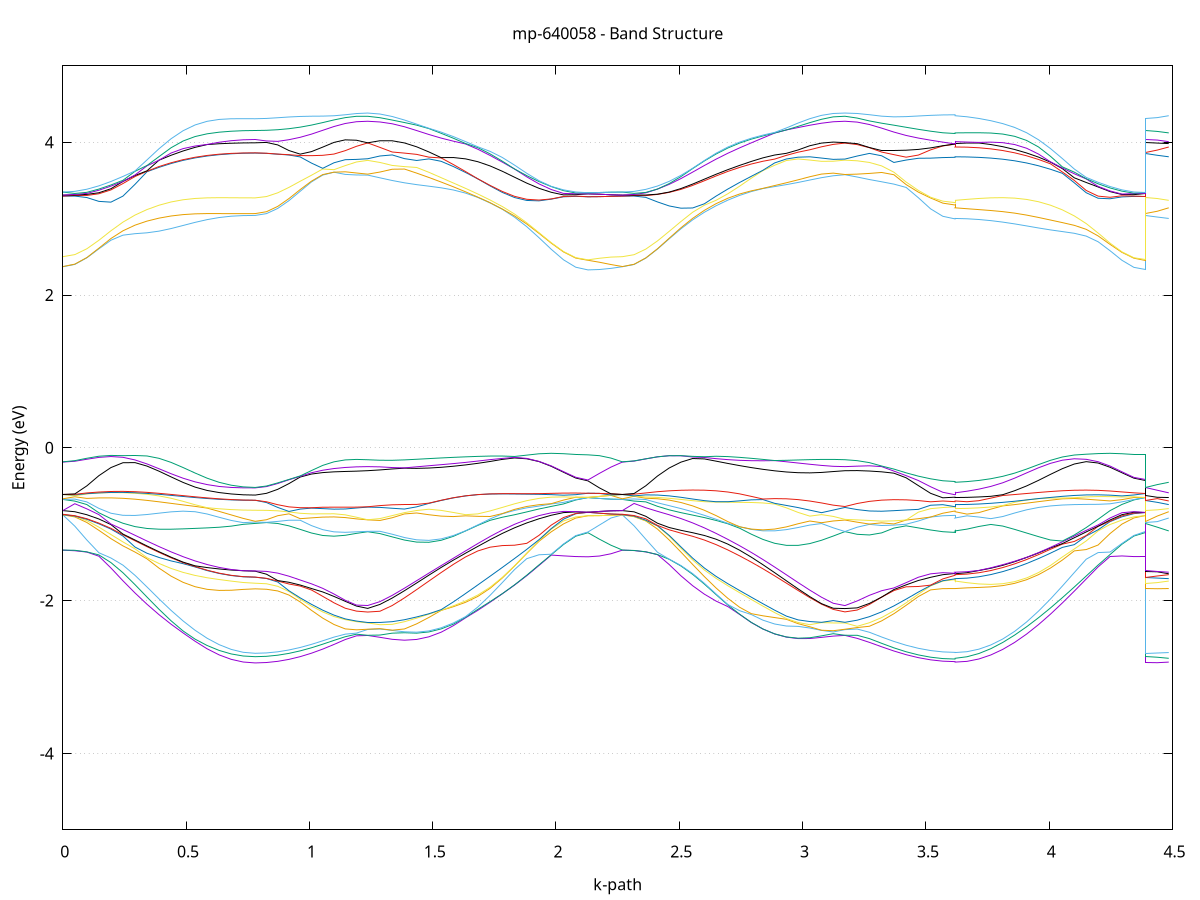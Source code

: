 set title 'mp-640058 - Band Structure'
set xlabel 'k-path'
set ylabel 'Energy (eV)'
set grid y
set yrange [-5:5]
set terminal png size 800,600
set output 'mp-640058_bands_gnuplot.png'
plot '-' using 1:2 with lines notitle, '-' using 1:2 with lines notitle, '-' using 1:2 with lines notitle, '-' using 1:2 with lines notitle, '-' using 1:2 with lines notitle, '-' using 1:2 with lines notitle, '-' using 1:2 with lines notitle, '-' using 1:2 with lines notitle, '-' using 1:2 with lines notitle, '-' using 1:2 with lines notitle, '-' using 1:2 with lines notitle, '-' using 1:2 with lines notitle, '-' using 1:2 with lines notitle, '-' using 1:2 with lines notitle, '-' using 1:2 with lines notitle, '-' using 1:2 with lines notitle, '-' using 1:2 with lines notitle, '-' using 1:2 with lines notitle, '-' using 1:2 with lines notitle, '-' using 1:2 with lines notitle, '-' using 1:2 with lines notitle, '-' using 1:2 with lines notitle, '-' using 1:2 with lines notitle, '-' using 1:2 with lines notitle, '-' using 1:2 with lines notitle, '-' using 1:2 with lines notitle, '-' using 1:2 with lines notitle, '-' using 1:2 with lines notitle, '-' using 1:2 with lines notitle, '-' using 1:2 with lines notitle, '-' using 1:2 with lines notitle, '-' using 1:2 with lines notitle, '-' using 1:2 with lines notitle, '-' using 1:2 with lines notitle, '-' using 1:2 with lines notitle, '-' using 1:2 with lines notitle, '-' using 1:2 with lines notitle, '-' using 1:2 with lines notitle, '-' using 1:2 with lines notitle, '-' using 1:2 with lines notitle, '-' using 1:2 with lines notitle, '-' using 1:2 with lines notitle, '-' using 1:2 with lines notitle, '-' using 1:2 with lines notitle, '-' using 1:2 with lines notitle, '-' using 1:2 with lines notitle, '-' using 1:2 with lines notitle, '-' using 1:2 with lines notitle, '-' using 1:2 with lines notitle, '-' using 1:2 with lines notitle, '-' using 1:2 with lines notitle, '-' using 1:2 with lines notitle, '-' using 1:2 with lines notitle, '-' using 1:2 with lines notitle, '-' using 1:2 with lines notitle, '-' using 1:2 with lines notitle, '-' using 1:2 with lines notitle, '-' using 1:2 with lines notitle, '-' using 1:2 with lines notitle, '-' using 1:2 with lines notitle, '-' using 1:2 with lines notitle, '-' using 1:2 with lines notitle, '-' using 1:2 with lines notitle, '-' using 1:2 with lines notitle, '-' using 1:2 with lines notitle, '-' using 1:2 with lines notitle, '-' using 1:2 with lines notitle, '-' using 1:2 with lines notitle, '-' using 1:2 with lines notitle, '-' using 1:2 with lines notitle, '-' using 1:2 with lines notitle, '-' using 1:2 with lines notitle, '-' using 1:2 with lines notitle, '-' using 1:2 with lines notitle, '-' using 1:2 with lines notitle, '-' using 1:2 with lines notitle, '-' using 1:2 with lines notitle, '-' using 1:2 with lines notitle, '-' using 1:2 with lines notitle, '-' using 1:2 with lines notitle
0.000000 -16.113858
0.048772 -16.114058
0.097545 -16.114858
0.146317 -16.116058
0.195089 -16.117758
0.243862 -16.119958
0.292634 -16.122358
0.341407 -16.125058
0.390179 -16.127958
0.438951 -16.130758
0.487724 -16.133558
0.536496 -16.136058
0.585268 -16.138258
0.634041 -16.140158
0.682813 -16.141458
0.731586 -16.142358
0.780358 -16.142558
0.780358 -16.142558
0.825973 -16.142358
0.871588 -16.141758
0.917202 -16.140658
0.962817 -16.139258
1.008432 -16.137558
1.054047 -16.135558
1.099662 -16.133458
1.145277 -16.131158
1.190892 -16.128858
1.236506 -16.127258
1.236506 -16.127258
1.286121 -16.129458
1.335736 -16.131358
1.385351 -16.132658
1.434966 -16.133458
1.484581 -16.133658
1.534196 -16.133258
1.583811 -16.132258
1.633426 -16.130758
1.683041 -16.128958
1.732656 -16.126758
1.782271 -16.124458
1.831886 -16.122058
1.881501 -16.119858
1.931116 -16.117758
1.980731 -16.116158
2.030346 -16.114858
2.079961 -16.114058
2.129576 -16.113858
2.129576 -16.113858
2.176071 -16.113858
2.222567 -16.113858
2.269062 -16.113858
2.269062 -16.113858
2.316572 -16.114058
2.364082 -16.114758
2.411591 -16.115958
2.459101 -16.117458
2.506611 -16.119358
2.554120 -16.121458
2.601630 -16.123758
2.649140 -16.125958
2.696649 -16.128158
2.744159 -16.130058
2.791668 -16.131658
2.839178 -16.132758
2.886688 -16.133458
2.934197 -16.133658
2.981707 -16.133258
3.029217 -16.132258
3.076726 -16.130858
3.124236 -16.128958
3.171746 -16.127058
3.171746 -16.127058
3.221361 -16.129558
3.270976 -16.132058
3.320591 -16.134458
3.370206 -16.136658
3.419821 -16.138658
3.469436 -16.140358
3.519051 -16.141558
3.568666 -16.142358
3.618281 -16.142558
3.618281 -16.142558
3.618281 -16.142558
3.618281 -16.142558
3.666619 -16.142258
3.714958 -16.141358
3.763297 -16.139958
3.811636 -16.138158
3.859975 -16.135858
3.908313 -16.133358
3.956652 -16.130558
4.004991 -16.127758
4.053330 -16.124958
4.101669 -16.122258
4.150007 -16.119858
4.198346 -16.117758
4.246685 -16.116058
4.295024 -16.114858
4.343363 -16.114058
4.391702 -16.113858
4.391702 -16.142558
4.438280 -16.142558
4.484858 -16.142558
e
0.000000 -16.113858
0.048772 -16.113958
0.097545 -16.114758
0.146317 -16.115958
0.195089 -16.117658
0.243862 -16.119858
0.292634 -16.122258
0.341407 -16.124958
0.390179 -16.127858
0.438951 -16.130658
0.487724 -16.133358
0.536496 -16.135958
0.585268 -16.138158
0.634041 -16.139958
0.682813 -16.141358
0.731586 -16.142158
0.780358 -16.142458
0.780358 -16.142458
0.825973 -16.142258
0.871588 -16.141558
0.917202 -16.140558
0.962817 -16.139058
1.008432 -16.137358
1.054047 -16.135458
1.099662 -16.133258
1.145277 -16.131058
1.190892 -16.128758
1.236506 -16.127158
1.236506 -16.127158
1.286121 -16.129358
1.335736 -16.131158
1.385351 -16.132558
1.434966 -16.133258
1.484581 -16.133458
1.534196 -16.133058
1.583811 -16.132158
1.633426 -16.130658
1.683041 -16.128758
1.732656 -16.126658
1.782271 -16.124358
1.831886 -16.121958
1.881501 -16.119658
1.931116 -16.117658
1.980731 -16.116058
2.030346 -16.114758
2.079961 -16.114058
2.129576 -16.113858
2.129576 -16.113858
2.176071 -16.113858
2.222567 -16.113858
2.269062 -16.113858
2.269062 -16.113858
2.316572 -16.113958
2.364082 -16.114658
2.411591 -16.115858
2.459101 -16.117358
2.506611 -16.119258
2.554120 -16.121358
2.601630 -16.123658
2.649140 -16.125858
2.696649 -16.127958
2.744159 -16.129958
2.791668 -16.131458
2.839178 -16.132658
2.886688 -16.133358
2.934197 -16.133458
2.981707 -16.133058
3.029217 -16.132158
3.076726 -16.130758
3.124236 -16.128858
3.171746 -16.126958
3.171746 -16.126958
3.221361 -16.129458
3.270976 -16.131958
3.320591 -16.134258
3.370206 -16.136558
3.419821 -16.138558
3.469436 -16.140158
3.519051 -16.141458
3.568666 -16.142158
3.618281 -16.142458
3.618281 -16.142458
3.618281 -16.142458
3.618281 -16.142458
3.666619 -16.142058
3.714958 -16.141258
3.763297 -16.139858
3.811636 -16.137958
3.859975 -16.135758
3.908313 -16.133158
3.956652 -16.130458
4.004991 -16.127658
4.053330 -16.124858
4.101669 -16.122158
4.150007 -16.119758
4.198346 -16.117658
4.246685 -16.115958
4.295024 -16.114758
4.343363 -16.113958
4.391702 -16.113858
4.391702 -16.142458
4.438280 -16.142458
4.484858 -16.142458
e
0.000000 -16.113758
0.048772 -16.113958
0.097545 -16.114758
0.146317 -16.115958
0.195089 -16.117658
0.243862 -16.119758
0.292634 -16.122258
0.341407 -16.124958
0.390179 -16.127758
0.438951 -16.130658
0.487724 -16.133358
0.536496 -16.135858
0.585268 -16.138158
0.634041 -16.139958
0.682813 -16.141258
0.731586 -16.142158
0.780358 -16.142358
0.780358 -16.142358
0.825973 -16.142158
0.871588 -16.141558
0.917202 -16.140458
0.962817 -16.139058
1.008432 -16.137358
1.054047 -16.135358
1.099662 -16.133258
1.145277 -16.131058
1.190892 -16.128758
1.236506 -16.127158
1.236506 -16.127158
1.286121 -16.129358
1.335736 -16.131158
1.385351 -16.132458
1.434966 -16.133258
1.484581 -16.133458
1.534196 -16.133058
1.583811 -16.132058
1.633426 -16.130658
1.683041 -16.128758
1.732656 -16.126658
1.782271 -16.124258
1.831886 -16.121958
1.881501 -16.119658
1.931116 -16.117658
1.980731 -16.116058
2.030346 -16.114758
2.079961 -16.114058
2.129576 -16.113758
2.129576 -16.113758
2.176071 -16.113758
2.222567 -16.113758
2.269062 -16.113758
2.269062 -16.113758
2.316572 -16.113958
2.364082 -16.114658
2.411591 -16.115858
2.459101 -16.117358
2.506611 -16.119258
2.554120 -16.121358
2.601630 -16.123558
2.649140 -16.125858
2.696649 -16.127958
2.744159 -16.129858
2.791668 -16.131458
2.839178 -16.132658
2.886688 -16.133258
2.934197 -16.133458
2.981707 -16.133058
3.029217 -16.132158
3.076726 -16.130658
3.124236 -16.128858
3.171746 -16.126958
3.171746 -16.126958
3.221361 -16.129458
3.270976 -16.131858
3.320591 -16.134258
3.370206 -16.136558
3.419821 -16.138458
3.469436 -16.140158
3.519051 -16.141358
3.568666 -16.142158
3.618281 -16.142358
3.618281 -16.142358
3.618281 -16.142358
3.618281 -16.142358
3.666619 -16.142058
3.714958 -16.141158
3.763297 -16.139758
3.811636 -16.137958
3.859975 -16.135658
3.908313 -16.133158
3.956652 -16.130458
4.004991 -16.127658
4.053330 -16.124858
4.101669 -16.122158
4.150007 -16.119758
4.198346 -16.117658
4.246685 -16.115958
4.295024 -16.114758
4.343363 -16.113958
4.391702 -16.113758
4.391702 -16.142358
4.438280 -16.142358
4.484858 -16.142358
e
0.000000 -16.113758
0.048772 -16.113758
0.097545 -16.113458
0.146317 -16.113058
0.195089 -16.112458
0.243862 -16.111858
0.292634 -16.111258
0.341407 -16.110758
0.390179 -16.110358
0.438951 -16.109958
0.487724 -16.109758
0.536496 -16.109658
0.585268 -16.109558
0.634041 -16.109458
0.682813 -16.109458
0.731586 -16.109458
0.780358 -16.109458
0.780358 -16.109458
0.825973 -16.109758
0.871588 -16.110458
0.917202 -16.111658
0.962817 -16.113258
1.008432 -16.115258
1.054047 -16.117558
1.099662 -16.119958
1.145277 -16.122458
1.190892 -16.124958
1.236506 -16.126658
1.236506 -16.126658
1.286121 -16.124258
1.335736 -16.121958
1.385351 -16.119958
1.434966 -16.118058
1.484581 -16.116458
1.534196 -16.115058
1.583811 -16.113858
1.633426 -16.112958
1.683041 -16.112358
1.732656 -16.111958
1.782271 -16.111858
1.831886 -16.111958
1.881501 -16.112258
1.931116 -16.112658
1.980731 -16.113058
2.030346 -16.113458
2.079961 -16.113758
2.129576 -16.113758
2.129576 -16.113758
2.176071 -16.113758
2.222567 -16.113758
2.269062 -16.113758
2.269062 -16.113758
2.316572 -16.113758
2.364082 -16.113458
2.411591 -16.113158
2.459101 -16.112658
2.506611 -16.112258
2.554120 -16.111958
2.601630 -16.111858
2.649140 -16.111958
2.696649 -16.112158
2.744159 -16.112658
2.791668 -16.113458
2.839178 -16.114458
2.886688 -16.115658
2.934197 -16.117058
2.981707 -16.118758
3.029217 -16.120558
3.076726 -16.122658
3.124236 -16.124758
3.171746 -16.126758
3.171746 -16.126758
3.221361 -16.124158
3.270976 -16.121458
3.320591 -16.118758
3.370206 -16.116258
3.419821 -16.113958
3.469436 -16.112058
3.519051 -16.110658
3.568666 -16.109758
3.618281 -16.109458
3.618281 -16.109458
3.618281 -16.109458
3.618281 -16.109458
3.666619 -16.109458
3.714958 -16.109458
3.763297 -16.109458
3.811636 -16.109558
3.859975 -16.109658
3.908313 -16.109758
3.956652 -16.110058
4.004991 -16.110358
4.053330 -16.110758
4.101669 -16.111358
4.150007 -16.111958
4.198346 -16.112458
4.246685 -16.113058
4.295024 -16.113458
4.343363 -16.113758
4.391702 -16.113758
4.391702 -16.109458
4.438280 -16.109458
4.484858 -16.109458
e
0.000000 -16.113758
0.048772 -16.113658
0.097545 -16.113358
0.146317 -16.112958
0.195089 -16.112358
0.243862 -16.111858
0.292634 -16.111258
0.341407 -16.110658
0.390179 -16.110258
0.438951 -16.109958
0.487724 -16.109658
0.536496 -16.109558
0.585268 -16.109458
0.634041 -16.109358
0.682813 -16.109358
0.731586 -16.109358
0.780358 -16.109358
0.780358 -16.109358
0.825973 -16.109658
0.871588 -16.110358
0.917202 -16.111558
0.962817 -16.113158
1.008432 -16.115158
1.054047 -16.117458
1.099662 -16.119858
1.145277 -16.122358
1.190892 -16.124858
1.236506 -16.126458
1.236506 -16.126458
1.286121 -16.124158
1.335736 -16.121858
1.385351 -16.119858
1.434966 -16.117958
1.484581 -16.116358
1.534196 -16.114958
1.583811 -16.113758
1.633426 -16.112858
1.683041 -16.112258
1.732656 -16.111858
1.782271 -16.111758
1.831886 -16.111858
1.881501 -16.112158
1.931116 -16.112558
1.980731 -16.112958
2.030346 -16.113358
2.079961 -16.113658
2.129576 -16.113758
2.129576 -16.113758
2.176071 -16.113758
2.222567 -16.113758
2.269062 -16.113758
2.269062 -16.113758
2.316572 -16.113658
2.364082 -16.113458
2.411591 -16.113058
2.459101 -16.112558
2.506611 -16.112258
2.554120 -16.111958
2.601630 -16.111758
2.649140 -16.111858
2.696649 -16.112058
2.744159 -16.112558
2.791668 -16.113358
2.839178 -16.114358
2.886688 -16.115558
2.934197 -16.116958
2.981707 -16.118558
3.029217 -16.120458
3.076726 -16.122458
3.124236 -16.124658
3.171746 -16.126658
3.171746 -16.126658
3.221361 -16.124058
3.270976 -16.121358
3.320591 -16.118658
3.370206 -16.116158
3.419821 -16.113858
3.469436 -16.111958
3.519051 -16.110558
3.568666 -16.109658
3.618281 -16.109358
3.618281 -16.109358
3.618281 -16.109358
3.618281 -16.109358
3.666619 -16.109358
3.714958 -16.109358
3.763297 -16.109358
3.811636 -16.109458
3.859975 -16.109558
3.908313 -16.109658
3.956652 -16.109958
4.004991 -16.110258
4.053330 -16.110758
4.101669 -16.111258
4.150007 -16.111858
4.198346 -16.112458
4.246685 -16.112958
4.295024 -16.113358
4.343363 -16.113658
4.391702 -16.113758
4.391702 -16.109358
4.438280 -16.109358
4.484858 -16.109358
e
0.000000 -16.113758
0.048772 -16.113658
0.097545 -16.113358
0.146317 -16.112958
0.195089 -16.112358
0.243862 -16.111758
0.292634 -16.111258
0.341407 -16.110658
0.390179 -16.110258
0.438951 -16.109958
0.487724 -16.109658
0.536496 -16.109558
0.585268 -16.109458
0.634041 -16.109358
0.682813 -16.109358
0.731586 -16.109358
0.780358 -16.109358
0.780358 -16.109358
0.825973 -16.109658
0.871588 -16.110358
0.917202 -16.111558
0.962817 -16.113158
1.008432 -16.115158
1.054047 -16.117458
1.099662 -16.119858
1.145277 -16.122358
1.190892 -16.124758
1.236506 -16.126458
1.236506 -16.126458
1.286121 -16.124158
1.335736 -16.121858
1.385351 -16.119858
1.434966 -16.117958
1.484581 -16.116358
1.534196 -16.114958
1.583811 -16.113758
1.633426 -16.112858
1.683041 -16.112258
1.732656 -16.111858
1.782271 -16.111758
1.831886 -16.111858
1.881501 -16.112158
1.931116 -16.112558
1.980731 -16.112958
2.030346 -16.113358
2.079961 -16.113658
2.129576 -16.113758
2.129576 -16.113758
2.176071 -16.113758
2.222567 -16.113758
2.269062 -16.113758
2.269062 -16.113758
2.316572 -16.113658
2.364082 -16.113358
2.411591 -16.113058
2.459101 -16.112558
2.506611 -16.112258
2.554120 -16.111958
2.601630 -16.111758
2.649140 -16.111858
2.696649 -16.112058
2.744159 -16.112558
2.791668 -16.113358
2.839178 -16.114358
2.886688 -16.115558
2.934197 -16.116958
2.981707 -16.118558
3.029217 -16.120458
3.076726 -16.122458
3.124236 -16.124658
3.171746 -16.126658
3.171746 -16.126658
3.221361 -16.124058
3.270976 -16.121358
3.320591 -16.118658
3.370206 -16.116158
3.419821 -16.113858
3.469436 -16.111958
3.519051 -16.110558
3.568666 -16.109658
3.618281 -16.109358
3.618281 -16.109358
3.618281 -16.109358
3.618281 -16.109358
3.666619 -16.109358
3.714958 -16.109358
3.763297 -16.109358
3.811636 -16.109458
3.859975 -16.109558
3.908313 -16.109658
3.956652 -16.109958
4.004991 -16.110258
4.053330 -16.110658
4.101669 -16.111258
4.150007 -16.111858
4.198346 -16.112458
4.246685 -16.112958
4.295024 -16.113358
4.343363 -16.113658
4.391702 -16.113758
4.391702 -16.109358
4.438280 -16.109358
4.484858 -16.109358
e
0.000000 -16.104358
0.048772 -16.104258
0.097545 -16.103958
0.146317 -16.103558
0.195089 -16.103058
0.243862 -16.102558
0.292634 -16.102158
0.341407 -16.101958
0.390179 -16.102158
0.438951 -16.102458
0.487724 -16.102758
0.536496 -16.103158
0.585268 -16.103458
0.634041 -16.103758
0.682813 -16.103958
0.731586 -16.104058
0.780358 -16.104158
0.780358 -16.104158
0.825973 -16.103958
0.871588 -16.103658
0.917202 -16.102958
0.962817 -16.102158
1.008432 -16.101158
1.054047 -16.099958
1.099662 -16.098658
1.145277 -16.097258
1.190892 -16.095858
1.236506 -16.094858
1.236506 -16.094858
1.286121 -16.095858
1.335736 -16.096658
1.385351 -16.097458
1.434966 -16.098158
1.484581 -16.098758
1.534196 -16.099158
1.583811 -16.099458
1.633426 -16.099558
1.683041 -16.099758
1.732656 -16.100358
1.782271 -16.100958
1.831886 -16.101658
1.881501 -16.102358
1.931116 -16.102958
1.980731 -16.103558
2.030346 -16.103958
2.079961 -16.104258
2.129576 -16.104358
2.129576 -16.104358
2.176071 -16.104358
2.222567 -16.104358
2.269062 -16.104358
2.269062 -16.104358
2.316572 -16.104258
2.364082 -16.103958
2.411591 -16.103558
2.459101 -16.103058
2.506611 -16.102458
2.554120 -16.101758
2.601630 -16.101158
2.649140 -16.100558
2.696649 -16.099958
2.744159 -16.099658
2.791668 -16.099558
2.839178 -16.099358
2.886688 -16.098958
2.934197 -16.098558
2.981707 -16.097958
3.029217 -16.097258
3.076726 -16.096458
3.124236 -16.095558
3.171746 -16.094758
3.171746 -16.094758
3.221361 -16.096258
3.270976 -16.097758
3.320591 -16.099258
3.370206 -16.100658
3.419821 -16.101858
3.469436 -16.102858
3.519051 -16.103558
3.568666 -16.103958
3.618281 -16.104158
3.618281 -16.104158
3.618281 -16.104158
3.618281 -16.104158
3.666619 -16.104058
3.714958 -16.103958
3.763297 -16.103758
3.811636 -16.103458
3.859975 -16.103158
3.908313 -16.102758
3.956652 -16.102458
4.004991 -16.102158
4.053330 -16.101958
4.101669 -16.102158
4.150007 -16.102558
4.198346 -16.103058
4.246685 -16.103558
4.295024 -16.103958
4.343363 -16.104258
4.391702 -16.104358
4.391702 -16.104158
4.438280 -16.104158
4.484858 -16.104058
e
0.000000 -16.104258
0.048772 -16.104158
0.097545 -16.103858
0.146317 -16.103458
0.195089 -16.102958
0.243862 -16.102458
0.292634 -16.102058
0.341407 -16.101958
0.390179 -16.102058
0.438951 -16.102358
0.487724 -16.102758
0.536496 -16.103158
0.585268 -16.103458
0.634041 -16.103758
0.682813 -16.103958
0.731586 -16.104058
0.780358 -16.104058
0.780358 -16.104058
0.825973 -16.103958
0.871588 -16.103558
0.917202 -16.102958
0.962817 -16.102158
1.008432 -16.101158
1.054047 -16.099958
1.099662 -16.098658
1.145277 -16.097258
1.190892 -16.095858
1.236506 -16.094858
1.236506 -16.094858
1.286121 -16.095858
1.335736 -16.096658
1.385351 -16.097458
1.434966 -16.098158
1.484581 -16.098758
1.534196 -16.099158
1.583811 -16.099458
1.633426 -16.099558
1.683041 -16.099658
1.732656 -16.100258
1.782271 -16.100858
1.831886 -16.101558
1.881501 -16.102258
1.931116 -16.102858
1.980731 -16.103458
2.030346 -16.103858
2.079961 -16.104158
2.129576 -16.104258
2.129576 -16.104258
2.176071 -16.104258
2.222567 -16.104258
2.269062 -16.104258
2.269062 -16.104258
2.316572 -16.104158
2.364082 -16.103958
2.411591 -16.103558
2.459101 -16.102958
2.506611 -16.102358
2.554120 -16.101658
2.601630 -16.101058
2.649140 -16.100458
2.696649 -16.099858
2.744159 -16.099658
2.791668 -16.099558
2.839178 -16.099358
2.886688 -16.098958
2.934197 -16.098458
2.981707 -16.097958
3.029217 -16.097258
3.076726 -16.096458
3.124236 -16.095558
3.171746 -16.094758
3.171746 -16.094758
3.221361 -16.096258
3.270976 -16.097758
3.320591 -16.099258
3.370206 -16.100658
3.419821 -16.101858
3.469436 -16.102758
3.519051 -16.103458
3.568666 -16.103958
3.618281 -16.104058
3.618281 -16.104058
3.618281 -16.104058
3.618281 -16.104058
3.666619 -16.104058
3.714958 -16.103858
3.763297 -16.103658
3.811636 -16.103458
3.859975 -16.103058
3.908313 -16.102758
3.956652 -16.102358
4.004991 -16.102058
4.053330 -16.101958
4.101669 -16.102058
4.150007 -16.102458
4.198346 -16.102958
4.246685 -16.103458
4.295024 -16.103858
4.343363 -16.104158
4.391702 -16.104258
4.391702 -16.104058
4.438280 -16.104058
4.484858 -16.104058
e
0.000000 -16.104258
0.048772 -16.104158
0.097545 -16.103858
0.146317 -16.103458
0.195089 -16.102958
0.243862 -16.102458
0.292634 -16.102058
0.341407 -16.101958
0.390179 -16.102058
0.438951 -16.102358
0.487724 -16.102758
0.536496 -16.103158
0.585268 -16.103458
0.634041 -16.103658
0.682813 -16.103858
0.731586 -16.104058
0.780358 -16.104058
0.780358 -16.104058
0.825973 -16.103958
0.871588 -16.103558
0.917202 -16.102958
0.962817 -16.102158
1.008432 -16.101158
1.054047 -16.099958
1.099662 -16.098658
1.145277 -16.097258
1.190892 -16.095858
1.236506 -16.094858
1.236506 -16.094858
1.286121 -16.095758
1.335736 -16.096658
1.385351 -16.097458
1.434966 -16.098158
1.484581 -16.098758
1.534196 -16.099158
1.583811 -16.099458
1.633426 -16.099558
1.683041 -16.099658
1.732656 -16.100258
1.782271 -16.100858
1.831886 -16.101558
1.881501 -16.102258
1.931116 -16.102858
1.980731 -16.103458
2.030346 -16.103858
2.079961 -16.104158
2.129576 -16.104258
2.129576 -16.104258
2.176071 -16.104258
2.222567 -16.104258
2.269062 -16.104258
2.269062 -16.104258
2.316572 -16.104158
2.364082 -16.103858
2.411591 -16.103558
2.459101 -16.102958
2.506611 -16.102358
2.554120 -16.101658
2.601630 -16.101058
2.649140 -16.100458
2.696649 -16.099858
2.744159 -16.099658
2.791668 -16.099558
2.839178 -16.099258
2.886688 -16.098958
2.934197 -16.098458
2.981707 -16.097958
3.029217 -16.097258
3.076726 -16.096458
3.124236 -16.095558
3.171746 -16.094758
3.171746 -16.094758
3.221361 -16.096258
3.270976 -16.097758
3.320591 -16.099258
3.370206 -16.100658
3.419821 -16.101758
3.469436 -16.102758
3.519051 -16.103458
3.568666 -16.103958
3.618281 -16.104058
3.618281 -16.104058
3.618281 -16.104058
3.618281 -16.104058
3.666619 -16.104058
3.714958 -16.103858
3.763297 -16.103658
3.811636 -16.103358
3.859975 -16.103058
3.908313 -16.102758
3.956652 -16.102358
4.004991 -16.102058
4.053330 -16.101958
4.101669 -16.102058
4.150007 -16.102458
4.198346 -16.102958
4.246685 -16.103458
4.295024 -16.103858
4.343363 -16.104158
4.391702 -16.104258
4.391702 -16.104058
4.438280 -16.104058
4.484858 -16.104058
e
0.000000 -16.097758
0.048772 -16.097858
0.097545 -16.097958
0.146317 -16.098258
0.195089 -16.098458
0.243862 -16.098658
0.292634 -16.098658
0.341407 -16.098158
0.390179 -16.097458
0.438951 -16.096558
0.487724 -16.095558
0.536496 -16.094658
0.585268 -16.093858
0.634041 -16.093158
0.682813 -16.092658
0.731586 -16.092358
0.780358 -16.092258
0.780358 -16.092258
0.825973 -16.092258
0.871588 -16.092358
0.917202 -16.092458
0.962817 -16.092658
1.008432 -16.092858
1.054047 -16.093158
1.099662 -16.093458
1.145277 -16.093758
1.190892 -16.094158
1.236506 -16.094658
1.236506 -16.094658
1.286121 -16.095058
1.335736 -16.095558
1.385351 -16.096158
1.434966 -16.096758
1.484581 -16.097358
1.534196 -16.097958
1.583811 -16.098558
1.633426 -16.099158
1.683041 -16.099658
1.732656 -16.099558
1.782271 -16.099458
1.831886 -16.099158
1.881501 -16.098858
1.931116 -16.098558
1.980731 -16.098258
2.030346 -16.098058
2.079961 -16.097858
2.129576 -16.097758
2.129576 -16.097758
2.176071 -16.097758
2.222567 -16.097758
2.269062 -16.097758
2.269062 -16.097758
2.316572 -16.097858
2.364082 -16.097958
2.411591 -16.098258
2.459101 -16.098558
2.506611 -16.098858
2.554120 -16.099158
2.601630 -16.099358
2.649140 -16.099558
2.696649 -16.099658
2.744159 -16.099358
2.791668 -16.098858
2.839178 -16.098258
2.886688 -16.097658
2.934197 -16.097058
2.981707 -16.096558
3.029217 -16.095958
3.076726 -16.095458
3.124236 -16.094958
3.171746 -16.094658
3.171746 -16.094658
3.221361 -16.094058
3.270976 -16.093658
3.320591 -16.093258
3.370206 -16.092958
3.419821 -16.092758
3.469436 -16.092558
3.519051 -16.092358
3.568666 -16.092358
3.618281 -16.092258
3.618281 -16.092258
3.618281 -16.092258
3.618281 -16.092258
3.666619 -16.092458
3.714958 -16.092758
3.763297 -16.093258
3.811636 -16.093958
3.859975 -16.094758
3.908313 -16.095658
3.956652 -16.096658
4.004991 -16.097558
4.053330 -16.098258
4.101669 -16.098658
4.150007 -16.098658
4.198346 -16.098458
4.246685 -16.098258
4.295024 -16.097958
4.343363 -16.097858
4.391702 -16.097758
4.391702 -16.092258
4.438280 -16.092258
4.484858 -16.092258
e
0.000000 -16.097758
0.048772 -16.097858
0.097545 -16.097958
0.146317 -16.098258
0.195089 -16.098458
0.243862 -16.098658
0.292634 -16.098558
0.341407 -16.098158
0.390179 -16.097458
0.438951 -16.096558
0.487724 -16.095558
0.536496 -16.094658
0.585268 -16.093858
0.634041 -16.093158
0.682813 -16.092658
0.731586 -16.092358
0.780358 -16.092258
0.780358 -16.092258
0.825973 -16.092258
0.871588 -16.092358
0.917202 -16.092458
0.962817 -16.092558
1.008432 -16.092758
1.054047 -16.093058
1.099662 -16.093358
1.145277 -16.093658
1.190892 -16.094058
1.236506 -16.094658
1.236506 -16.094658
1.286121 -16.095058
1.335736 -16.095558
1.385351 -16.096058
1.434966 -16.096658
1.484581 -16.097258
1.534196 -16.097858
1.583811 -16.098458
1.633426 -16.099058
1.683041 -16.099658
1.732656 -16.099558
1.782271 -16.099358
1.831886 -16.099158
1.881501 -16.098858
1.931116 -16.098558
1.980731 -16.098258
2.030346 -16.097958
2.079961 -16.097858
2.129576 -16.097758
2.129576 -16.097758
2.176071 -16.097758
2.222567 -16.097758
2.269062 -16.097758
2.269062 -16.097758
2.316572 -16.097858
2.364082 -16.097958
2.411591 -16.098258
2.459101 -16.098558
2.506611 -16.098858
2.554120 -16.099058
2.601630 -16.099358
2.649140 -16.099558
2.696649 -16.099658
2.744159 -16.099358
2.791668 -16.098758
2.839178 -16.098158
2.886688 -16.097658
2.934197 -16.097058
2.981707 -16.096458
3.029217 -16.095958
3.076726 -16.095358
3.124236 -16.094858
3.171746 -16.094658
3.171746 -16.094658
3.221361 -16.093958
3.270976 -16.093558
3.320591 -16.093158
3.370206 -16.092858
3.419821 -16.092658
3.469436 -16.092458
3.519051 -16.092358
3.568666 -16.092258
3.618281 -16.092258
3.618281 -16.092258
3.618281 -16.092258
3.618281 -16.092258
3.666619 -16.092358
3.714958 -16.092658
3.763297 -16.093158
3.811636 -16.093858
3.859975 -16.094658
3.908313 -16.095658
3.956652 -16.096558
4.004991 -16.097458
4.053330 -16.098158
4.101669 -16.098658
4.150007 -16.098658
4.198346 -16.098458
4.246685 -16.098258
4.295024 -16.097958
4.343363 -16.097858
4.391702 -16.097758
4.391702 -16.092258
4.438280 -16.092258
4.484858 -16.092258
e
0.000000 -16.097758
0.048772 -16.097858
0.097545 -16.097958
0.146317 -16.098258
0.195089 -16.098458
0.243862 -16.098658
0.292634 -16.098558
0.341407 -16.098158
0.390179 -16.097458
0.438951 -16.096458
0.487724 -16.095558
0.536496 -16.094658
0.585268 -16.093858
0.634041 -16.093158
0.682813 -16.092658
0.731586 -16.092358
0.780358 -16.092258
0.780358 -16.092258
0.825973 -16.092258
0.871588 -16.092358
0.917202 -16.092458
0.962817 -16.092558
1.008432 -16.092758
1.054047 -16.093058
1.099662 -16.093358
1.145277 -16.093658
1.190892 -16.094058
1.236506 -16.094658
1.236506 -16.094658
1.286121 -16.095058
1.335736 -16.095558
1.385351 -16.096058
1.434966 -16.096658
1.484581 -16.097258
1.534196 -16.097858
1.583811 -16.098458
1.633426 -16.099058
1.683041 -16.099658
1.732656 -16.099558
1.782271 -16.099358
1.831886 -16.099158
1.881501 -16.098858
1.931116 -16.098558
1.980731 -16.098258
2.030346 -16.097958
2.079961 -16.097858
2.129576 -16.097758
2.129576 -16.097758
2.176071 -16.097758
2.222567 -16.097758
2.269062 -16.097758
2.269062 -16.097758
2.316572 -16.097858
2.364082 -16.097958
2.411591 -16.098258
2.459101 -16.098458
2.506611 -16.098858
2.554120 -16.099058
2.601630 -16.099358
2.649140 -16.099558
2.696649 -16.099658
2.744159 -16.099258
2.791668 -16.098758
2.839178 -16.098158
2.886688 -16.097658
2.934197 -16.097058
2.981707 -16.096458
3.029217 -16.095958
3.076726 -16.095358
3.124236 -16.094858
3.171746 -16.094658
3.171746 -16.094658
3.221361 -16.093958
3.270976 -16.093558
3.320591 -16.093158
3.370206 -16.092858
3.419821 -16.092658
3.469436 -16.092458
3.519051 -16.092358
3.568666 -16.092258
3.618281 -16.092258
3.618281 -16.092258
3.618281 -16.092258
3.618281 -16.092258
3.666619 -16.092358
3.714958 -16.092658
3.763297 -16.093158
3.811636 -16.093858
3.859975 -16.094658
3.908313 -16.095658
3.956652 -16.096558
4.004991 -16.097458
4.053330 -16.098158
4.101669 -16.098558
4.150007 -16.098658
4.198346 -16.098458
4.246685 -16.098258
4.295024 -16.097958
4.343363 -16.097858
4.391702 -16.097758
4.391702 -16.092258
4.438280 -16.092258
4.484858 -16.092258
e
0.000000 -16.097758
0.048772 -16.097758
0.097545 -16.097658
0.146317 -16.097358
0.195089 -16.097058
0.243862 -16.096558
0.292634 -16.095958
0.341407 -16.095158
0.390179 -16.094258
0.438951 -16.093158
0.487724 -16.092058
0.536496 -16.090958
0.585268 -16.090058
0.634041 -16.089158
0.682813 -16.088558
0.731586 -16.088158
0.780358 -16.088058
0.780358 -16.088058
0.825973 -16.088058
0.871588 -16.088458
0.917202 -16.088858
0.962817 -16.089558
1.008432 -16.090258
1.054047 -16.091158
1.099662 -16.092058
1.145277 -16.092958
1.190892 -16.093958
1.236506 -16.094358
1.236506 -16.094358
1.286121 -16.093058
1.335736 -16.091858
1.385351 -16.090958
1.434966 -16.090358
1.484581 -16.090158
1.534196 -16.090258
1.583811 -16.090758
1.633426 -16.091558
1.683041 -16.092558
1.732656 -16.093658
1.782271 -16.094758
1.831886 -16.095658
1.881501 -16.096458
1.931116 -16.096958
1.980731 -16.097358
2.030346 -16.097658
2.079961 -16.097758
2.129576 -16.097758
2.129576 -16.097758
2.176071 -16.097758
2.222567 -16.097758
2.269062 -16.097758
2.269062 -16.097758
2.316572 -16.097758
2.364082 -16.097658
2.411591 -16.097458
2.459101 -16.097058
2.506611 -16.096558
2.554120 -16.095858
2.601630 -16.095058
2.649140 -16.093958
2.696649 -16.092958
2.744159 -16.091958
2.791668 -16.091058
2.839178 -16.090458
2.886688 -16.090158
2.934197 -16.090258
2.981707 -16.090558
3.029217 -16.091258
3.076726 -16.092158
3.124236 -16.093358
3.171746 -16.094458
3.171746 -16.094458
3.221361 -16.093658
3.270976 -16.092658
3.320591 -16.091558
3.370206 -16.090658
3.419821 -16.089758
3.469436 -16.089058
3.519051 -16.088458
3.568666 -16.088158
3.618281 -16.088058
3.618281 -16.088058
3.618281 -16.087958
3.618281 -16.087958
3.666619 -16.088158
3.714958 -16.088558
3.763297 -16.089258
3.811636 -16.090058
3.859975 -16.091058
3.908313 -16.092158
3.956652 -16.093258
4.004991 -16.094258
4.053330 -16.095258
4.101669 -16.095958
4.150007 -16.096658
4.198346 -16.097058
4.246685 -16.097358
4.295024 -16.097658
4.343363 -16.097758
4.391702 -16.097758
4.391702 -16.088058
4.438280 -16.088058
4.484858 -16.087958
e
0.000000 -16.097758
0.048772 -16.097758
0.097545 -16.097558
0.146317 -16.097358
0.195089 -16.097058
0.243862 -16.096558
0.292634 -16.095958
0.341407 -16.095158
0.390179 -16.094258
0.438951 -16.093158
0.487724 -16.092058
0.536496 -16.090958
0.585268 -16.090058
0.634041 -16.089158
0.682813 -16.088558
0.731586 -16.088158
0.780358 -16.087958
0.780358 -16.087958
0.825973 -16.088058
0.871588 -16.088358
0.917202 -16.088858
0.962817 -16.089558
1.008432 -16.090258
1.054047 -16.091158
1.099662 -16.092058
1.145277 -16.092958
1.190892 -16.093958
1.236506 -16.094358
1.236506 -16.094358
1.286121 -16.093058
1.335736 -16.091858
1.385351 -16.090958
1.434966 -16.090358
1.484581 -16.090158
1.534196 -16.090258
1.583811 -16.090758
1.633426 -16.091558
1.683041 -16.092458
1.732656 -16.093658
1.782271 -16.094658
1.831886 -16.095658
1.881501 -16.096458
1.931116 -16.096958
1.980731 -16.097358
2.030346 -16.097558
2.079961 -16.097758
2.129576 -16.097758
2.129576 -16.097758
2.176071 -16.097758
2.222567 -16.097758
2.269062 -16.097758
2.269062 -16.097758
2.316572 -16.097758
2.364082 -16.097658
2.411591 -16.097358
2.459101 -16.097058
2.506611 -16.096558
2.554120 -16.095858
2.601630 -16.094958
2.649140 -16.093958
2.696649 -16.092958
2.744159 -16.091958
2.791668 -16.091058
2.839178 -16.090458
2.886688 -16.090158
2.934197 -16.090158
2.981707 -16.090558
3.029217 -16.091258
3.076726 -16.092158
3.124236 -16.093358
3.171746 -16.094358
3.171746 -16.094358
3.221361 -16.093658
3.270976 -16.092658
3.320591 -16.091558
3.370206 -16.090658
3.419821 -16.089758
3.469436 -16.089058
3.519051 -16.088458
3.568666 -16.088158
3.618281 -16.087958
3.618281 -16.087958
3.618281 -16.087958
3.618281 -16.087958
3.666619 -16.088158
3.714958 -16.088558
3.763297 -16.089258
3.811636 -16.090058
3.859975 -16.091058
3.908313 -16.092158
3.956652 -16.093258
4.004991 -16.094258
4.053330 -16.095158
4.101669 -16.095958
4.150007 -16.096558
4.198346 -16.097058
4.246685 -16.097358
4.295024 -16.097558
4.343363 -16.097758
4.391702 -16.097758
4.391702 -16.087958
4.438280 -16.087958
4.484858 -16.087958
e
0.000000 -16.097758
0.048772 -16.097758
0.097545 -16.097558
0.146317 -16.097358
0.195089 -16.097058
0.243862 -16.096558
0.292634 -16.095958
0.341407 -16.095158
0.390179 -16.094258
0.438951 -16.093158
0.487724 -16.092058
0.536496 -16.090958
0.585268 -16.089958
0.634041 -16.089158
0.682813 -16.088558
0.731586 -16.088158
0.780358 -16.087958
0.780358 -16.087958
0.825973 -16.088058
0.871588 -16.088358
0.917202 -16.088858
0.962817 -16.089558
1.008432 -16.090258
1.054047 -16.091158
1.099662 -16.092058
1.145277 -16.092958
1.190892 -16.093958
1.236506 -16.094358
1.236506 -16.094358
1.286121 -16.093058
1.335736 -16.091858
1.385351 -16.090958
1.434966 -16.090358
1.484581 -16.090158
1.534196 -16.090258
1.583811 -16.090758
1.633426 -16.091558
1.683041 -16.092458
1.732656 -16.093658
1.782271 -16.094658
1.831886 -16.095658
1.881501 -16.096458
1.931116 -16.096958
1.980731 -16.097358
2.030346 -16.097558
2.079961 -16.097758
2.129576 -16.097758
2.129576 -16.097758
2.176071 -16.097758
2.222567 -16.097758
2.269062 -16.097758
2.269062 -16.097758
2.316572 -16.097758
2.364082 -16.097558
2.411591 -16.097358
2.459101 -16.097058
2.506611 -16.096558
2.554120 -16.095858
2.601630 -16.094958
2.649140 -16.093958
2.696649 -16.092958
2.744159 -16.091858
2.791668 -16.091058
2.839178 -16.090458
2.886688 -16.090158
2.934197 -16.090158
2.981707 -16.090558
3.029217 -16.091258
3.076726 -16.092158
3.124236 -16.093358
3.171746 -16.094358
3.171746 -16.094358
3.221361 -16.093658
3.270976 -16.092658
3.320591 -16.091558
3.370206 -16.090658
3.419821 -16.089758
3.469436 -16.089058
3.519051 -16.088458
3.568666 -16.088158
3.618281 -16.087958
3.618281 -16.087958
3.618281 -16.087958
3.618281 -16.087958
3.666619 -16.088158
3.714958 -16.088558
3.763297 -16.089258
3.811636 -16.090058
3.859975 -16.091058
3.908313 -16.092158
3.956652 -16.093258
4.004991 -16.094258
4.053330 -16.095158
4.101669 -16.095958
4.150007 -16.096558
4.198346 -16.097058
4.246685 -16.097358
4.295024 -16.097558
4.343363 -16.097758
4.391702 -16.097758
4.391702 -16.087958
4.438280 -16.087958
4.484858 -16.087958
e
0.000000 -11.762058
0.048772 -11.758258
0.097545 -11.746958
0.146317 -11.728258
0.195089 -11.702658
0.243862 -11.670758
0.292634 -11.632958
0.341407 -11.590358
0.390179 -11.543958
0.438951 -11.494958
0.487724 -11.444758
0.536496 -11.395058
0.585268 -11.347658
0.634041 -11.304558
0.682813 -11.268558
0.731586 -11.242958
0.780358 -11.232258
0.780358 -11.232258
0.825973 -11.230558
0.871588 -11.225658
0.917202 -11.217558
0.962817 -11.206858
1.008432 -11.193758
1.054047 -11.179058
1.099662 -11.163258
1.145277 -11.147158
1.190892 -11.131558
1.236506 -11.121358
1.236506 -11.121358
1.286121 -11.139858
1.335736 -11.164858
1.385351 -11.196158
1.434966 -11.233358
1.484581 -11.275758
1.534196 -11.322358
1.583811 -11.371958
1.633426 -11.423058
1.683041 -11.474258
1.732656 -11.524158
1.782271 -11.571458
1.831886 -11.614858
1.881501 -11.653458
1.931116 -11.686158
1.980731 -11.712358
2.030346 -11.731458
2.079961 -11.743158
2.129576 -11.747058
2.129576 -11.747058
2.176071 -11.754858
2.222567 -11.760258
2.269062 -11.762058
2.269062 -11.762058
2.316572 -11.758458
2.364082 -11.747658
2.411591 -11.729958
2.459101 -11.705558
2.506611 -11.675058
2.554120 -11.638958
2.601630 -11.598058
2.649140 -11.553158
2.696649 -11.505458
2.744159 -11.455858
2.791668 -11.405758
2.839178 -11.356358
2.886688 -11.308858
2.934197 -11.264558
2.981707 -11.224458
3.029217 -11.189258
3.076726 -11.159658
3.124236 -11.135858
3.171746 -11.120758
3.171746 -11.120758
3.221361 -11.137158
3.270976 -11.155558
3.320591 -11.174058
3.370206 -11.191458
3.419821 -11.207058
3.469436 -11.220158
3.519051 -11.229858
3.568666 -11.235958
3.618281 -11.237958
3.618281 -11.237958
3.618281 -11.237258
3.618281 -11.237258
3.666619 -11.246658
3.714958 -11.270458
3.763297 -11.304558
3.811636 -11.345658
3.859975 -11.391158
3.908313 -11.438958
3.956652 -11.487458
4.004991 -11.534858
4.053330 -11.579958
4.101669 -11.621358
4.150007 -11.658058
4.198346 -11.689158
4.246685 -11.714058
4.295024 -11.732258
4.343363 -11.743258
4.391702 -11.747058
4.391702 -11.232258
4.438280 -11.235058
4.484858 -11.237258
e
0.000000 -11.711558
0.048772 -11.708058
0.097545 -11.697658
0.146317 -11.680258
0.195089 -11.656258
0.243862 -11.626158
0.292634 -11.590658
0.341407 -11.550658
0.390179 -11.507158
0.438951 -11.461558
0.487724 -11.415058
0.536496 -11.369558
0.585268 -11.326558
0.634041 -11.288458
0.682813 -11.257558
0.731586 -11.237258
0.780358 -11.231358
0.780358 -11.231358
0.825973 -11.229658
0.871588 -11.224758
0.917202 -11.216758
0.962817 -11.205958
1.008432 -11.192958
1.054047 -11.178258
1.099662 -11.162458
1.145277 -11.146458
1.190892 -11.130858
1.236506 -11.121258
1.236506 -11.121258
1.286121 -11.139058
1.335736 -11.163958
1.385351 -11.195258
1.434966 -11.232358
1.484581 -11.274658
1.534196 -11.321158
1.583811 -11.370658
1.633426 -11.421758
1.683041 -11.472958
1.732656 -11.522858
1.782271 -11.570158
1.831886 -11.613558
1.881501 -11.652058
1.931116 -11.684758
1.980731 -11.710958
2.030346 -11.730058
2.079961 -11.741758
2.129576 -11.745658
2.129576 -11.745658
2.176071 -11.735358
2.222567 -11.722858
2.269062 -11.711558
2.269062 -11.711558
2.316572 -11.708058
2.364082 -11.697658
2.411591 -11.680458
2.459101 -11.656858
2.506611 -11.627458
2.554120 -11.592658
2.601630 -11.553458
2.649140 -11.510658
2.696649 -11.465258
2.744159 -11.418458
2.791668 -11.371558
2.839178 -11.325658
2.886688 -11.282158
2.934197 -11.242158
2.981707 -11.206558
3.029217 -11.176158
3.076726 -11.151258
3.124236 -11.132058
3.171746 -11.120258
3.171746 -11.120258
3.221361 -11.133258
3.270976 -11.148058
3.320591 -11.163258
3.370206 -11.178058
3.419821 -11.191558
3.469436 -11.202858
3.519051 -11.211358
3.568666 -11.216758
3.618281 -11.218558
3.618281 -11.218558
3.618281 -11.222958
3.618281 -11.222958
3.666619 -11.235958
3.714958 -11.262458
3.763297 -11.298458
3.811636 -11.340958
3.859975 -11.387558
3.908313 -11.436258
3.956652 -11.485258
4.004991 -11.533058
4.053330 -11.578358
4.101669 -11.619858
4.150007 -11.656658
4.198346 -11.687758
4.246685 -11.712758
4.295024 -11.730858
4.343363 -11.741958
4.391702 -11.745658
4.391702 -11.231358
4.438280 -11.227658
4.484858 -11.222958
e
0.000000 -11.708958
0.048772 -11.705058
0.097545 -11.693658
0.146317 -11.675058
0.195089 -11.649758
0.243862 -11.618358
0.292634 -11.581458
0.341407 -11.540158
0.390179 -11.495358
0.438951 -11.448458
0.487724 -11.400858
0.536496 -11.354158
0.585268 -11.310158
0.634041 -11.270758
0.682813 -11.238358
0.731586 -11.216058
0.780358 -11.207958
0.780358 -11.207958
0.825973 -11.206458
0.871588 -11.202258
0.917202 -11.195458
0.962817 -11.186358
1.008432 -11.175458
1.054047 -11.163358
1.099662 -11.150658
1.145277 -11.138058
1.190892 -11.126458
1.236506 -11.120358
1.236506 -11.120358
1.286121 -11.132558
1.335736 -11.152158
1.385351 -11.177958
1.434966 -11.209658
1.484581 -11.246858
1.534196 -11.288558
1.583811 -11.333758
1.633426 -11.380958
1.683041 -11.428758
1.732656 -11.475758
1.782271 -11.520558
1.831886 -11.561958
1.881501 -11.598858
1.931116 -11.630258
1.980731 -11.655458
2.030346 -11.673958
2.079961 -11.685158
2.129576 -11.688958
2.129576 -11.688958
2.176071 -11.691658
2.222567 -11.699258
2.269062 -11.708958
2.269062 -11.708958
2.316572 -11.705458
2.364082 -11.695058
2.411591 -11.677858
2.459101 -11.654358
2.506611 -11.624858
2.554120 -11.590158
2.601630 -11.550958
2.649140 -11.508158
2.696649 -11.462858
2.744159 -11.416058
2.791668 -11.369158
2.839178 -11.323358
2.886688 -11.279858
2.934197 -11.239858
2.981707 -11.204358
3.029217 -11.173858
3.076726 -11.149058
3.124236 -11.129958
3.171746 -11.120258
3.171746 -11.120258
3.221361 -11.130958
3.270976 -11.145558
3.320591 -11.160658
3.370206 -11.175358
3.419821 -11.188758
3.469436 -11.200058
3.519051 -11.208658
3.568666 -11.213958
3.618281 -11.215758
3.618281 -11.215758
3.618281 -11.212158
3.618281 -11.212158
3.666619 -11.219258
3.714958 -11.240058
3.763297 -11.270758
3.811636 -11.308358
3.859975 -11.350458
3.908313 -11.395158
3.956652 -11.440758
4.004991 -11.485658
4.053330 -11.528458
4.101669 -11.568058
4.150007 -11.603258
4.198346 -11.633158
4.246685 -11.657158
4.295024 -11.674658
4.343363 -11.685358
4.391702 -11.688958
4.391702 -11.207958
4.438280 -11.209058
4.484858 -11.212158
e
0.000000 -11.289758
0.048772 -11.288058
0.097545 -11.282558
0.146317 -11.273158
0.195089 -11.260358
0.243862 -11.244658
0.292634 -11.226758
0.341407 -11.207658
0.390179 -11.188058
0.438951 -11.169358
0.487724 -11.152358
0.536496 -11.138258
0.585268 -11.127958
0.634041 -11.121958
0.682813 -11.120158
0.731586 -11.121158
0.780358 -11.122058
0.780358 -11.122058
0.825973 -11.121458
0.871588 -11.119558
0.917202 -11.116758
0.962817 -11.113458
1.008432 -11.110058
1.054047 -11.107358
1.099662 -11.106058
1.145277 -11.107058
1.190892 -11.111358
1.236506 -11.117658
1.236506 -11.117658
1.286121 -11.107758
1.335736 -11.102458
1.385351 -11.101058
1.434966 -11.103958
1.484581 -11.111158
1.534196 -11.122458
1.583811 -11.137558
1.633426 -11.155858
1.683041 -11.176358
1.732656 -11.198358
1.782271 -11.220758
1.831886 -11.242658
1.881501 -11.262958
1.931116 -11.280958
1.980731 -11.295758
2.030346 -11.306858
2.079961 -11.313658
2.129576 -11.315958
2.129576 -11.315958
2.176071 -11.312558
2.222567 -11.302858
2.269062 -11.289758
2.269062 -11.289758
2.316572 -11.287758
2.364082 -11.281758
2.411591 -11.272058
2.459101 -11.259058
2.506611 -11.243158
2.554120 -11.225158
2.601630 -11.205658
2.649140 -11.185658
2.696649 -11.165858
2.744159 -11.147258
2.791668 -11.130558
2.839178 -11.116558
2.886688 -11.105858
2.934197 -11.098858
2.981707 -11.095658
3.029217 -11.096558
3.076726 -11.101058
3.124236 -11.109058
3.171746 -11.118458
3.171746 -11.118458
3.221361 -11.108858
3.270976 -11.104058
3.320591 -11.102758
3.370206 -11.103858
3.419821 -11.106258
3.469436 -11.109258
3.519051 -11.111958
3.568666 -11.113758
3.618281 -11.114458
3.618281 -11.114458
3.618281 -11.117958
3.618281 -11.117958
3.666619 -11.119358
3.714958 -11.121058
3.763297 -11.125558
3.811636 -11.134258
3.859975 -11.147158
3.908313 -11.163658
3.956652 -11.182858
4.004991 -11.203758
4.053330 -11.225158
4.101669 -11.246058
4.150007 -11.265458
4.198346 -11.282658
4.246685 -11.296758
4.295024 -11.307258
4.343363 -11.313758
4.391702 -11.315958
4.391702 -11.122058
4.438280 -11.120958
4.484858 -11.117958
e
0.000000 -11.287758
0.048772 -11.285258
0.097545 -11.278158
0.146317 -11.267058
0.195089 -11.252558
0.243862 -11.235158
0.292634 -11.215758
0.341407 -11.195058
0.390179 -11.174258
0.438951 -11.154258
0.487724 -11.136258
0.536496 -11.121258
0.585268 -11.110058
0.634041 -11.103058
0.682813 -11.099958
0.731586 -11.099258
0.780358 -11.097858
0.780358 -11.097858
0.825973 -11.097458
0.871588 -11.096458
0.917202 -11.094858
0.962817 -11.093358
1.008432 -11.092258
1.054047 -11.092358
1.099662 -11.094458
1.145277 -11.099158
1.190892 -11.106958
1.236506 -11.113458
1.236506 -11.113458
1.286121 -11.102058
1.335736 -11.091358
1.385351 -11.084158
1.434966 -11.081058
1.484581 -11.082058
1.534196 -11.087358
1.583811 -11.096558
1.633426 -11.109258
1.683041 -11.124658
1.732656 -11.141858
1.782271 -11.160058
1.831886 -11.178258
1.881501 -11.195458
1.931116 -11.210858
1.980731 -11.223658
2.030346 -11.233358
2.079961 -11.239258
2.129576 -11.241358
2.129576 -11.241358
2.176071 -11.255758
2.222567 -11.272358
2.269062 -11.287758
2.269062 -11.287758
2.316572 -11.285758
2.364082 -11.279758
2.411591 -11.270058
2.459101 -11.256958
2.506611 -11.241158
2.554120 -11.223058
2.601630 -11.203658
2.649140 -11.183558
2.696649 -11.163758
2.744159 -11.145158
2.791668 -11.128358
2.839178 -11.114358
2.886688 -11.103558
2.934197 -11.096458
2.981707 -11.093258
3.029217 -11.093958
3.076726 -11.098458
3.124236 -11.106158
3.171746 -11.113758
3.171746 -11.113758
3.221361 -11.105858
3.270976 -11.101058
3.320591 -11.099758
3.370206 -11.100758
3.419821 -11.103158
3.469436 -11.105958
3.519051 -11.108658
3.568666 -11.110458
3.618281 -11.111058
3.618281 -11.111058
3.618281 -11.106858
3.618281 -11.106858
3.666619 -11.102758
3.714958 -11.098558
3.763297 -11.096958
3.811636 -11.099458
3.859975 -11.106258
3.908313 -11.116958
3.956652 -11.130758
4.004991 -11.146758
4.053330 -11.163958
4.101669 -11.181258
4.150007 -11.197658
4.198346 -11.212358
4.246685 -11.224558
4.295024 -11.233758
4.343363 -11.239358
4.391702 -11.241358
4.391702 -11.097858
4.438280 -11.102158
4.484858 -11.106858
e
0.000000 -11.219258
0.048772 -11.217458
0.097545 -11.211958
0.146317 -11.203158
0.195089 -11.191458
0.243862 -11.177358
0.292634 -11.161758
0.341407 -11.145458
0.390179 -11.129358
0.438951 -11.114558
0.487724 -11.102058
0.536496 -11.092858
0.585268 -11.087558
0.634041 -11.086558
0.682813 -11.089258
0.731586 -11.094058
0.780358 -11.097858
0.780358 -11.097858
0.825973 -11.097458
0.871588 -11.096358
0.917202 -11.094858
0.962817 -11.093158
1.008432 -11.092058
1.054047 -11.092158
1.099662 -11.094058
1.145277 -11.098758
1.190892 -11.106758
1.236506 -11.113258
1.236506 -11.113258
1.286121 -11.101558
1.335736 -11.090858
1.385351 -11.083658
1.434966 -11.080458
1.484581 -11.081458
1.534196 -11.086758
1.583811 -11.095958
1.633426 -11.108658
1.683041 -11.123958
1.732656 -11.141158
1.782271 -11.159358
1.831886 -11.177558
1.881501 -11.194758
1.931116 -11.210158
1.980731 -11.222958
2.030346 -11.232558
2.079961 -11.238558
2.129576 -11.240558
2.129576 -11.240558
2.176071 -11.229258
2.222567 -11.221858
2.269062 -11.219258
2.269062 -11.219258
2.316572 -11.217458
2.364082 -11.212258
2.411591 -11.203758
2.459101 -11.192458
2.506611 -11.178858
2.554120 -11.163658
2.601630 -11.147458
2.649140 -11.131058
2.696649 -11.115458
2.744159 -11.101358
2.791668 -11.089558
2.839178 -11.080658
2.886688 -11.075258
2.934197 -11.073558
2.981707 -11.075758
3.029217 -11.081758
3.076726 -11.091358
3.124236 -11.103758
3.171746 -11.113558
3.171746 -11.113558
3.221361 -11.103058
3.270976 -11.094458
3.320591 -11.089658
3.370206 -11.087758
3.419821 -11.087758
3.469436 -11.088858
3.519051 -11.090258
3.568666 -11.091258
3.618281 -11.091658
3.618281 -11.091658
3.618281 -11.092458
3.618281 -11.092458
3.666619 -11.091458
3.714958 -11.089758
3.763297 -11.090058
3.811636 -11.094158
3.859975 -11.102158
3.908313 -11.113958
3.956652 -11.128558
4.004991 -11.145158
4.053330 -11.162758
4.101669 -11.180258
4.150007 -11.196858
4.198346 -11.211558
4.246685 -11.223858
4.295024 -11.232958
4.343363 -11.238658
4.391702 -11.240558
4.391702 -11.097858
4.438280 -11.094558
4.484858 -11.092458
e
0.000000 -6.673558
0.048772 -6.676558
0.097545 -6.685658
0.146317 -6.700858
0.195089 -6.722258
0.243862 -6.749958
0.292634 -6.783758
0.341407 -6.823158
0.390179 -6.867458
0.438951 -6.915458
0.487724 -6.965258
0.536496 -7.014358
0.585268 -7.059658
0.634041 -7.098058
0.682813 -7.127358
0.731586 -7.145758
0.780358 -7.152058
0.780358 -7.152058
0.825973 -7.153058
0.871588 -7.156158
0.917202 -7.161058
0.962817 -7.167758
1.008432 -7.176458
1.054047 -7.185958
1.099662 -7.195158
1.145277 -7.203058
1.190892 -7.208358
1.236506 -7.209958
1.236506 -7.209958
1.286121 -7.206158
1.335736 -7.195458
1.385351 -7.177058
1.434966 -7.150158
1.484581 -7.114958
1.534196 -7.072258
1.583811 -7.023358
1.633426 -6.971958
1.683041 -6.920458
1.732656 -6.870058
1.782271 -6.822458
1.831886 -6.779358
1.881501 -6.741858
1.931116 -6.710658
1.980731 -6.686258
2.030346 -6.668858
2.079961 -6.658458
2.129576 -6.654958
2.129576 -6.654958
2.176071 -6.664558
2.222567 -6.671258
2.269062 -6.673558
2.269062 -6.673558
2.316572 -6.676458
2.364082 -6.685058
2.411591 -6.699558
2.459101 -6.719958
2.506611 -6.746258
2.554120 -6.778358
2.601630 -6.815758
2.649140 -6.857758
2.696649 -6.903158
2.744159 -6.950558
2.791668 -6.999858
2.839178 -7.048458
2.886688 -7.092458
2.934197 -7.130458
2.981707 -7.161258
3.029217 -7.184358
3.076726 -7.199758
3.124236 -7.207958
3.171746 -7.209958
3.171746 -7.209958
3.221361 -7.207358
3.270976 -7.200458
3.320591 -7.190958
3.370206 -7.180558
3.419821 -7.170658
3.469436 -7.162258
3.519051 -7.156358
3.568666 -7.152658
3.618281 -7.151358
3.618281 -7.151358
3.618281 -7.151458
3.618281 -7.151458
3.666619 -7.144358
3.714958 -7.126158
3.763297 -7.096758
3.811636 -7.057958
3.859975 -7.011958
3.908313 -6.961758
3.956652 -6.910558
4.004991 -6.860958
4.053330 -6.814858
4.101669 -6.773458
4.150007 -6.737558
4.198346 -6.707858
4.246685 -6.684758
4.295024 -6.668158
4.343363 -6.658258
4.391702 -6.654958
4.391702 -7.152058
4.438280 -7.151858
4.484858 -7.151458
e
0.000000 -6.616058
0.048772 -6.620458
0.097545 -6.633058
0.146317 -6.653458
0.195089 -6.681458
0.243862 -6.716358
0.292634 -6.757658
0.341407 -6.804358
0.390179 -6.855158
0.438951 -6.908358
0.487724 -6.961558
0.536496 -7.012458
0.585268 -7.058458
0.634041 -7.097058
0.682813 -7.126058
0.731586 -7.143658
0.780358 -7.149358
0.780358 -7.149358
0.825973 -7.150558
0.871588 -7.154158
0.917202 -7.159858
0.962817 -7.167358
1.008432 -7.175358
1.054047 -7.184258
1.099662 -7.194058
1.145277 -7.202358
1.190892 -7.207958
1.236506 -7.209658
1.236506 -7.209658
1.286121 -7.205558
1.335736 -7.194258
1.385351 -7.174758
1.434966 -7.147158
1.484581 -7.111658
1.534196 -7.069558
1.583811 -7.022358
1.633426 -6.971058
1.683041 -6.918958
1.732656 -6.868458
1.782271 -6.820958
1.831886 -6.777958
1.881501 -6.740458
1.931116 -6.709358
1.980731 -6.684958
2.030346 -6.667558
2.079961 -6.657058
2.129576 -6.653658
2.129576 -6.653658
2.176071 -6.641658
2.222567 -6.628158
2.269062 -6.616058
2.269062 -6.616058
2.316572 -6.619958
2.364082 -6.631458
2.411591 -6.650558
2.459101 -6.676958
2.506611 -6.710258
2.554120 -6.749858
2.601630 -6.794858
2.649140 -6.843858
2.696649 -6.895558
2.744159 -6.948158
2.791668 -6.998058
2.839178 -7.044658
2.886688 -7.088558
2.934197 -7.126358
2.981707 -7.157058
3.029217 -7.180358
3.076726 -7.197158
3.124236 -7.206758
3.171746 -7.209658
3.171746 -7.209658
3.221361 -7.206358
3.270976 -7.199058
3.320591 -7.189258
3.370206 -7.179158
3.419821 -7.170058
3.469436 -7.162158
3.519051 -7.155658
3.568666 -7.151658
3.618281 -7.150358
3.618281 -7.150358
3.618281 -7.150058
3.618281 -7.150058
3.666619 -7.142358
3.714958 -7.121858
3.763297 -7.090958
3.811636 -7.051758
3.859975 -7.006558
3.908313 -6.957758
3.956652 -6.907758
4.004991 -6.858958
4.053330 -6.813258
4.101669 -6.771958
4.150007 -6.736158
4.198346 -6.706558
4.246685 -6.683358
4.295024 -6.666858
4.343363 -6.656958
4.391702 -6.653658
4.391702 -7.149358
4.438280 -7.149658
4.484858 -7.150058
e
0.000000 -6.614658
0.048772 -6.618358
0.097545 -6.629958
0.146317 -6.649458
0.195089 -6.676858
0.243862 -6.711658
0.292634 -6.752958
0.341407 -6.799858
0.390179 -6.850458
0.438951 -6.902958
0.487724 -6.955058
0.536496 -7.004758
0.585268 -7.050158
0.634041 -7.089058
0.682813 -7.119358
0.731586 -7.138758
0.780358 -7.145658
0.780358 -7.145658
0.825973 -7.146958
0.871588 -7.150758
0.917202 -7.156758
0.962817 -7.164858
1.008432 -7.174258
1.054047 -7.183958
1.099662 -7.192558
1.145277 -7.199958
1.190892 -7.205158
1.236506 -7.206658
1.236506 -7.206658
1.286121 -7.202758
1.335736 -7.191458
1.385351 -7.172058
1.434966 -7.144458
1.484581 -7.109058
1.534196 -7.066958
1.583811 -7.019558
1.633426 -6.967958
1.683041 -6.912558
1.732656 -6.856358
1.782271 -6.801858
1.831886 -6.751058
1.881501 -6.705758
1.931116 -6.667158
1.980731 -6.636358
2.030346 -6.613858
2.079961 -6.600258
2.129576 -6.595758
2.129576 -6.595758
2.176071 -6.598058
2.222567 -6.604958
2.269062 -6.614658
2.269062 -6.614658
2.316572 -6.618458
2.364082 -6.629958
2.411591 -6.648958
2.459101 -6.675258
2.506611 -6.708458
2.554120 -6.747858
2.601630 -6.792558
2.649140 -6.841358
2.696649 -6.892758
2.744159 -6.945058
2.791668 -6.996258
2.839178 -7.044258
2.886688 -7.086958
2.934197 -7.124658
2.981707 -7.156058
3.029217 -7.180258
3.076726 -7.195858
3.124236 -7.204358
3.171746 -7.206758
3.171746 -7.206758
3.221361 -7.203958
3.270976 -7.197458
3.320591 -7.188658
3.370206 -7.178558
3.419821 -7.167958
3.469436 -7.158658
3.519051 -7.151458
3.568666 -7.146858
3.618281 -7.145358
3.618281 -7.145358
3.618281 -7.145258
3.618281 -7.145258
3.666619 -7.137258
3.714958 -7.117358
3.763297 -7.086858
3.811636 -7.047658
3.859975 -7.001758
3.908313 -6.951458
3.956652 -6.898358
4.004991 -6.844558
4.053330 -6.792358
4.101669 -6.743758
4.150007 -6.700458
4.198346 -6.663658
4.246685 -6.634258
4.295024 -6.612958
4.343363 -6.600058
4.391702 -6.595758
4.391702 -7.145658
4.438280 -7.145558
4.484858 -7.145258
e
0.000000 -1.339758
0.048772 -1.347258
0.097545 -1.364558
0.146317 -1.418758
0.195089 -1.572458
0.243862 -1.740258
0.292634 -1.899358
0.341407 -2.047558
0.390179 -2.184058
0.438951 -2.308658
0.487724 -2.423058
0.536496 -2.532358
0.585268 -2.630958
0.634041 -2.710658
0.682813 -2.768758
0.731586 -2.803958
0.780358 -2.815858
0.780358 -2.815858
0.825973 -2.810558
0.871588 -2.795058
0.917202 -2.769258
0.962817 -2.733558
1.008432 -2.688458
1.054047 -2.634858
1.099662 -2.573958
1.145277 -2.509758
1.190892 -2.460958
1.236506 -2.456258
1.236506 -2.456258
1.286121 -2.480458
1.335736 -2.506658
1.385351 -2.518358
1.434966 -2.508458
1.484581 -2.473958
1.534196 -2.413758
1.583811 -2.327958
1.633426 -2.225158
1.683041 -2.127458
1.732656 -2.021358
1.782271 -1.910758
1.831886 -1.796958
1.881501 -1.673558
1.931116 -1.539658
1.980731 -1.403958
2.030346 -1.414458
2.079961 -1.423358
2.129576 -1.426558
2.129576 -1.426558
2.176071 -1.416558
2.222567 -1.387058
2.269062 -1.339758
2.269062 -1.339758
2.316572 -1.344858
2.364082 -1.362358
2.411591 -1.397958
2.459101 -1.528158
2.506611 -1.675058
2.554120 -1.804958
2.601630 -1.915658
2.649140 -2.006558
2.696649 -2.077958
2.744159 -2.180158
2.791668 -2.286458
2.839178 -2.372258
2.886688 -2.436258
2.934197 -2.477958
2.981707 -2.497158
3.029217 -2.496258
3.076726 -2.481158
3.124236 -2.464558
3.171746 -2.455458
3.171746 -2.455458
3.221361 -2.494158
3.270976 -2.546758
3.320591 -2.604558
3.370206 -2.659658
3.419821 -2.707858
3.469436 -2.746858
3.519051 -2.775458
3.568666 -2.792858
3.618281 -2.798758
3.618281 -2.798758
3.618281 -2.804958
3.618281 -2.804958
3.666619 -2.795458
3.714958 -2.764158
3.763297 -2.711558
3.811636 -2.638758
3.859975 -2.547158
3.908313 -2.438358
3.956652 -2.314458
4.004991 -2.177858
4.053330 -2.030858
4.101669 -1.876358
4.150007 -1.717558
4.198346 -1.558758
4.246685 -1.422858
4.295024 -1.415458
4.343363 -1.423558
4.391702 -1.426558
4.391702 -2.815858
4.438280 -2.812758
4.484858 -2.804958
e
0.000000 -1.338258
0.048772 -1.341358
0.097545 -1.361858
0.146317 -1.402158
0.195089 -1.502058
0.243862 -1.634958
0.292634 -1.790458
0.341407 -1.953458
0.390179 -2.113658
0.438951 -2.263758
0.487724 -2.397158
0.536496 -2.504458
0.585268 -2.587758
0.634041 -2.652158
0.682813 -2.698058
0.731586 -2.725258
0.780358 -2.734158
0.780358 -2.734158
0.825973 -2.729258
0.871588 -2.714658
0.917202 -2.690758
0.962817 -2.657958
1.008432 -2.617358
1.054047 -2.570558
1.099662 -2.520758
1.145277 -2.472858
1.190892 -2.439558
1.236506 -2.454058
1.236506 -2.454058
1.286121 -2.450858
1.335736 -2.426158
1.385351 -2.420758
1.434966 -2.426158
1.484581 -2.410158
1.534196 -2.370458
1.583811 -2.307958
1.633426 -2.218058
1.683041 -2.114458
1.732656 -2.013358
1.782271 -1.909158
1.831886 -1.793658
1.881501 -1.667458
1.931116 -1.532458
1.980731 -1.399358
2.030346 -1.265858
2.079961 -1.156958
2.129576 -1.111158
2.129576 -1.111158
2.176071 -1.195958
2.222567 -1.274458
2.269062 -1.338258
2.269062 -1.338258
2.316572 -1.343358
2.364082 -1.360858
2.411591 -1.397358
2.459101 -1.459358
2.506611 -1.546858
2.554120 -1.656158
2.601630 -1.783758
2.649140 -1.921258
2.696649 -2.056458
2.744159 -2.176558
2.791668 -2.284458
2.839178 -2.371558
2.886688 -2.435558
2.934197 -2.475458
2.981707 -2.491958
3.029217 -2.486258
3.076726 -2.461458
3.124236 -2.433258
3.171746 -2.453658
3.171746 -2.453658
3.221361 -2.454058
3.270976 -2.497458
3.320591 -2.559158
3.370206 -2.618458
3.419821 -2.669658
3.469436 -2.710758
3.519051 -2.740658
3.568666 -2.758858
3.618281 -2.764958
3.618281 -2.764958
3.618281 -2.755358
3.618281 -2.755358
3.666619 -2.735058
3.714958 -2.692658
3.763297 -2.629458
3.811636 -2.547758
3.859975 -2.451258
3.908313 -2.342758
3.956652 -2.224058
4.004991 -2.096658
4.053330 -1.962058
4.101669 -1.822158
4.150007 -1.678558
4.198346 -1.534358
4.246685 -1.397458
4.295024 -1.261558
4.343363 -1.154858
4.391702 -1.111158
4.391702 -2.734158
4.438280 -2.741258
4.484858 -2.755358
e
0.000000 -0.877258
0.048772 -1.025458
0.097545 -1.206658
0.146317 -1.373258
0.195089 -1.442158
0.243862 -1.535758
0.292634 -1.668658
0.341407 -1.821358
0.390179 -1.977558
0.438951 -2.127558
0.487724 -2.265858
0.536496 -2.388458
0.585268 -2.492758
0.634041 -2.576658
0.682813 -2.638558
0.731586 -2.676758
0.780358 -2.689758
0.780358 -2.689758
0.825973 -2.684858
0.871588 -2.670258
0.917202 -2.646158
0.962817 -2.613358
1.008432 -2.572758
1.054047 -2.526258
1.099662 -2.478058
1.145277 -2.439258
1.190892 -2.425358
1.236506 -2.377458
1.236506 -2.377458
1.286121 -2.371558
1.335736 -2.390358
1.385351 -2.408158
1.434966 -2.413458
1.484581 -2.396758
1.534196 -2.356258
1.583811 -2.292858
1.633426 -2.209158
1.683041 -2.083658
1.732656 -1.931158
1.782271 -1.764358
1.831886 -1.593658
1.881501 -1.450758
1.931116 -1.399858
1.980731 -1.392858
2.030346 -1.258558
2.079961 -1.148858
2.129576 -1.101858
2.129576 -1.101858
2.176071 -1.010858
2.222567 -0.919258
2.269062 -0.877258
2.269062 -0.877258
2.316572 -1.020858
2.364082 -1.196058
2.411591 -1.366958
2.459101 -1.457358
2.506611 -1.540858
2.554120 -1.646358
2.601630 -1.773358
2.649140 -1.913158
2.696649 -2.050958
2.744159 -2.131558
2.791668 -2.182258
2.839178 -2.255958
2.886688 -2.306158
2.934197 -2.332758
2.981707 -2.337358
3.029217 -2.358858
3.076726 -2.390058
3.124236 -2.410658
3.171746 -2.379958
3.171746 -2.379958
3.221361 -2.372058
3.270976 -2.414458
3.320591 -2.476558
3.370206 -2.534358
3.419821 -2.584258
3.469436 -2.624458
3.519051 -2.653758
3.568666 -2.671558
3.618281 -2.677558
3.618281 -2.677558
3.618281 -2.680058
3.618281 -2.680058
3.666619 -2.668858
3.714958 -2.635658
3.763297 -2.580358
3.811636 -2.502858
3.859975 -2.402458
3.908313 -2.279758
3.956652 -2.137558
4.004991 -1.979558
4.053330 -1.809858
4.101669 -1.633358
4.150007 -1.458458
4.198346 -1.371158
4.246685 -1.364558
4.295024 -1.251658
4.343363 -1.146658
4.391702 -1.101858
4.391702 -2.689758
4.438280 -2.685958
4.484858 -2.680058
e
0.000000 -0.877258
0.048772 -0.904158
0.097545 -0.977258
0.146317 -1.079958
0.195089 -1.188558
0.243862 -1.283358
0.292634 -1.364158
0.341407 -1.453358
0.390179 -1.575058
0.438951 -1.679358
0.487724 -1.760658
0.536496 -1.818058
0.585268 -1.852458
0.634041 -1.866558
0.682813 -1.864458
0.731586 -1.853358
0.780358 -1.846058
0.780358 -1.846058
0.825973 -1.851358
0.871588 -1.873558
0.917202 -1.927558
0.962817 -2.017558
1.008432 -2.127458
1.054047 -2.229058
1.099662 -2.312558
1.145277 -2.370358
1.190892 -2.382258
1.236506 -2.374658
1.236506 -2.374658
1.286121 -2.367258
1.335736 -2.387058
1.385351 -2.371158
1.434966 -2.304258
1.484581 -2.220358
1.534196 -2.128358
1.583811 -2.079858
1.633426 -2.022058
1.683041 -1.945158
1.732656 -1.839458
1.782271 -1.703858
1.831886 -1.546858
1.881501 -1.381858
1.931116 -1.223358
1.980731 -1.099658
2.030346 -0.996258
2.079961 -0.919458
2.129576 -0.888858
2.129576 -0.888858
2.176071 -0.887358
2.222567 -0.883058
2.269062 -0.877258
2.269062 -0.877258
2.316572 -0.900958
2.364082 -0.956758
2.411591 -1.063858
2.459101 -1.206458
2.506611 -1.364458
2.554120 -1.526858
2.601630 -1.685658
2.649140 -1.834758
2.696649 -1.969458
2.744159 -2.086158
2.791668 -2.170558
2.839178 -2.199058
2.886688 -2.221958
2.934197 -2.244758
2.981707 -2.301658
3.029217 -2.342458
3.076726 -2.387858
3.124236 -2.394058
3.171746 -2.374858
3.171746 -2.374858
3.221361 -2.352658
3.270976 -2.335858
3.320591 -2.265358
3.370206 -2.171558
3.419821 -2.061658
3.469436 -1.946958
3.519051 -1.859658
3.568666 -1.843058
3.618281 -1.842558
3.618281 -1.842558
3.618281 -1.842258
3.618281 -1.842258
3.666619 -1.833058
3.714958 -1.827558
3.763297 -1.820058
3.811636 -1.803858
3.859975 -1.773958
3.908313 -1.726758
3.956652 -1.660358
4.004991 -1.574058
4.053330 -1.469358
4.101669 -1.349258
4.150007 -1.331758
4.198346 -1.272358
4.246685 -1.122458
4.295024 -0.998658
4.343363 -0.918058
4.391702 -0.888858
4.391702 -1.846058
4.438280 -1.844658
4.484858 -1.842258
e
0.000000 -0.874658
0.048772 -0.894858
0.097545 -0.953458
0.146317 -1.038158
0.195089 -1.134958
0.243862 -1.231458
0.292634 -1.322358
0.341407 -1.438158
0.390179 -1.514358
0.438951 -1.578558
0.487724 -1.630558
0.536496 -1.670658
0.585268 -1.700758
0.634041 -1.724058
0.682813 -1.744458
0.731586 -1.763058
0.780358 -1.772358
0.780358 -1.772358
0.825973 -1.779358
0.871588 -1.812758
0.917202 -1.881058
0.962817 -1.982158
1.008432 -2.071458
1.054047 -2.147958
1.099662 -2.208758
1.145277 -2.248858
1.190892 -2.275658
1.236506 -2.292158
1.236506 -2.292158
1.286121 -2.315758
1.335736 -2.310858
1.385351 -2.276358
1.434966 -2.229658
1.484581 -2.177258
1.534196 -2.128058
1.583811 -2.068058
1.633426 -2.004958
1.683041 -1.927158
1.732656 -1.825458
1.782271 -1.696458
1.831886 -1.545158
1.881501 -1.379758
1.931116 -1.214058
1.980731 -1.065158
2.030346 -0.957358
2.079961 -0.904658
2.129576 -0.888858
2.129576 -0.888858
2.176071 -0.887358
2.222567 -0.883058
2.269062 -0.874558
2.269062 -0.874658
2.316572 -0.897058
2.364082 -0.954358
2.411591 -1.022058
2.459101 -1.156958
2.506611 -1.314258
2.554120 -1.467358
2.601630 -1.599358
2.649140 -1.708658
2.696649 -1.804958
2.744159 -1.895658
2.791668 -1.984458
2.839178 -2.072258
2.886688 -2.156958
2.934197 -2.235158
2.981707 -2.286258
3.029217 -2.315458
3.076726 -2.287758
3.124236 -2.292458
3.171746 -2.292858
3.171746 -2.292858
3.221361 -2.336358
3.270976 -2.289658
3.320591 -2.222058
3.370206 -2.133458
3.419821 -2.028858
3.469436 -1.915958
3.519051 -1.807358
3.568666 -1.744658
3.618281 -1.724858
3.618281 -1.724858
3.618281 -1.743858
3.618281 -1.743858
3.666619 -1.765358
3.714958 -1.781858
3.763297 -1.787758
3.811636 -1.778858
3.859975 -1.751558
3.908313 -1.703358
3.956652 -1.632958
4.004991 -1.540558
4.053330 -1.429158
4.101669 -1.324158
4.150007 -1.219058
4.198346 -1.087358
4.246685 -1.003758
4.295024 -0.945358
4.343363 -0.904158
4.391702 -0.888858
4.391702 -1.772358
4.438280 -1.764458
4.484858 -1.743858
e
0.000000 -0.874558
0.048772 -0.893458
0.097545 -0.935558
0.146317 -0.994458
0.195089 -1.063658
0.243862 -1.154458
0.292634 -1.298258
0.341407 -1.380058
0.390179 -1.435458
0.438951 -1.480258
0.487724 -1.516358
0.536496 -1.559558
0.585268 -1.606958
0.634041 -1.644658
0.682813 -1.671958
0.731586 -1.688358
0.780358 -1.693758
0.780358 -1.693758
0.825973 -1.710558
0.871588 -1.756258
0.917202 -1.871258
0.962817 -1.964458
1.008432 -2.048558
1.054047 -2.125358
1.099662 -2.189758
1.145277 -2.239558
1.190892 -2.267858
1.236506 -2.286458
1.236506 -2.286458
1.286121 -2.286058
1.335736 -2.275858
1.385351 -2.250458
1.434966 -2.214058
1.484581 -2.172358
1.534196 -2.118258
1.583811 -2.017058
1.633426 -1.907058
1.683041 -1.794558
1.732656 -1.680958
1.782271 -1.566058
1.831886 -1.448958
1.881501 -1.329058
1.931116 -1.202558
1.980731 -1.057158
2.030346 -0.934058
2.079961 -0.863058
2.129576 -0.844058
2.129576 -0.844058
2.176071 -0.855558
2.222567 -0.866458
2.269062 -0.874558
2.269062 -0.874558
2.316572 -0.893058
2.364082 -0.947458
2.411591 -1.020258
2.459101 -1.146658
2.506611 -1.296558
2.554120 -1.443958
2.601630 -1.573458
2.649140 -1.682658
2.696649 -1.778158
2.744159 -1.867258
2.791668 -1.954358
2.839178 -2.040958
2.886688 -2.125258
2.934197 -2.202658
2.981707 -2.252358
3.029217 -2.273958
3.076726 -2.284458
3.124236 -2.261858
3.171746 -2.283958
3.171746 -2.283958
3.221361 -2.256358
3.270976 -2.210358
3.320591 -2.147458
3.370206 -2.069558
3.419821 -1.980758
3.469436 -1.888158
3.519051 -1.801858
3.568666 -1.739558
3.618281 -1.715258
3.618281 -1.715258
3.618281 -1.712558
3.618281 -1.712558
3.666619 -1.705758
3.714958 -1.687958
3.763297 -1.659258
3.811636 -1.620358
3.859975 -1.571858
3.908313 -1.514658
3.956652 -1.449958
4.004991 -1.379058
4.053330 -1.303658
4.101669 -1.267658
4.150007 -1.153758
4.198346 -1.072758
4.246685 -0.966158
4.295024 -0.902958
4.343363 -0.861658
4.391702 -0.844058
4.391702 -1.693758
4.438280 -1.705058
4.484858 -1.712558
e
0.000000 -0.869658
0.048772 -0.888658
0.097545 -0.928158
0.146317 -0.985458
0.195089 -1.053958
0.243862 -1.138758
0.292634 -1.216458
0.341407 -1.293958
0.390179 -1.368858
0.438951 -1.439158
0.487724 -1.503258
0.536496 -1.553458
0.585268 -1.601958
0.634041 -1.640658
0.682813 -1.669058
0.731586 -1.686358
0.780358 -1.692258
0.780358 -1.692258
0.825973 -1.708658
0.871588 -1.743658
0.917202 -1.782658
0.962817 -1.809858
1.008432 -1.861258
1.054047 -1.944158
1.099662 -2.028758
1.145277 -2.099558
1.190892 -2.137658
1.236506 -2.149558
1.236506 -2.149558
1.286121 -2.139258
1.335736 -2.064658
1.385351 -1.964458
1.434966 -1.855758
1.484581 -1.744058
1.534196 -1.632958
1.583811 -1.525758
1.633426 -1.427958
1.683041 -1.349958
1.732656 -1.300658
1.782271 -1.279658
1.831886 -1.274758
1.881501 -1.250358
1.931116 -1.145658
1.980731 -1.011758
2.030346 -0.912558
2.079961 -0.859658
2.129576 -0.844058
2.129576 -0.844058
2.176071 -0.855558
2.222567 -0.866458
2.269062 -0.869658
2.269062 -0.869658
2.316572 -0.886358
2.364082 -0.928958
2.411591 -1.015958
2.459101 -1.073458
2.506611 -1.116658
2.554120 -1.158258
2.601630 -1.207058
2.649140 -1.266858
2.696649 -1.336358
2.744159 -1.413358
2.791668 -1.495858
2.839178 -1.583458
2.886688 -1.675658
2.934197 -1.771158
2.981707 -1.867358
3.029217 -1.960958
3.076726 -2.046658
3.124236 -2.114958
3.171746 -2.147658
3.171746 -2.147658
3.221361 -2.123458
3.270976 -2.050258
3.320591 -1.954758
3.370206 -1.868458
3.419821 -1.819258
3.469436 -1.815158
3.519051 -1.797558
3.568666 -1.715958
3.618281 -1.668258
3.618281 -1.668258
3.618281 -1.660358
3.618281 -1.660358
3.666619 -1.653158
3.714958 -1.635158
3.763297 -1.606358
3.811636 -1.567458
3.859975 -1.519158
3.908313 -1.462358
3.956652 -1.398158
4.004991 -1.328158
4.053330 -1.260858
4.101669 -1.225858
4.150007 -1.147958
4.198346 -1.027658
4.246685 -0.960258
4.295024 -0.890858
4.343363 -0.854658
4.391702 -0.844058
4.391702 -1.692258
4.438280 -1.677558
4.484858 -1.660358
e
0.000000 -0.821858
0.048772 -0.836558
0.097545 -0.875758
0.146317 -0.931458
0.195089 -1.004558
0.243862 -1.128958
0.292634 -1.206758
0.341407 -1.284658
0.390179 -1.360158
0.438951 -1.431258
0.487724 -1.496158
0.536496 -1.544758
0.585268 -1.567458
0.634041 -1.585758
0.682813 -1.599858
0.731586 -1.609258
0.780358 -1.614858
0.780358 -1.614858
0.825973 -1.654258
0.871588 -1.737658
0.917202 -1.760258
0.962817 -1.796158
1.008432 -1.841658
1.054047 -1.886658
1.099662 -1.945258
1.145277 -2.009058
1.190892 -2.071358
1.236506 -2.102058
1.236506 -2.102058
1.286121 -2.049958
1.335736 -1.966658
1.385351 -1.870758
1.434966 -1.769458
1.484581 -1.666958
1.534196 -1.566258
1.583811 -1.470058
1.633426 -1.378858
1.683041 -1.290058
1.732656 -1.202558
1.782271 -1.120558
1.831886 -1.047058
1.881501 -0.983158
1.931116 -0.928658
1.980731 -0.882558
2.030346 -0.847958
2.079961 -0.838858
2.129576 -0.843658
2.129576 -0.843658
2.176071 -0.832958
2.222567 -0.824858
2.269062 -0.821858
2.269062 -0.821858
2.316572 -0.837958
2.364082 -0.896058
2.411591 -0.986758
2.459101 -1.043258
2.506611 -1.079858
2.554120 -1.111158
2.601630 -1.147458
2.649140 -1.196158
2.696649 -1.260258
2.744159 -1.339458
2.791668 -1.430658
2.839178 -1.529958
2.886688 -1.634158
2.934197 -1.740458
2.981707 -1.846258
3.029217 -1.948258
3.076726 -2.040058
3.124236 -2.100058
3.171746 -2.104158
3.171746 -2.104158
3.221361 -2.095058
3.270976 -2.036758
3.320591 -1.953858
3.370206 -1.855458
3.419821 -1.793858
3.469436 -1.736558
3.519051 -1.695058
3.568666 -1.660558
3.618281 -1.644658
3.618281 -1.644658
3.618281 -1.648758
3.618281 -1.648758
3.666619 -1.634158
3.714958 -1.606558
3.763297 -1.576358
3.811636 -1.538358
3.859975 -1.490858
3.908313 -1.435058
3.956652 -1.376058
4.004991 -1.310358
4.053330 -1.253858
4.101669 -1.177458
4.150007 -1.101158
4.198346 -1.026258
4.246685 -0.944658
4.295024 -0.875058
4.343363 -0.842558
4.391702 -0.843658
4.391702 -1.614858
4.438280 -1.622858
4.484858 -1.648758
e
0.000000 -0.821858
0.048772 -0.731658
0.097545 -0.798958
0.146317 -0.874258
0.195089 -0.997458
0.243862 -1.069558
0.292634 -1.144558
0.341407 -1.219858
0.390179 -1.292958
0.438951 -1.361858
0.487724 -1.424958
0.536496 -1.480658
0.585268 -1.527758
0.634041 -1.565358
0.682813 -1.592658
0.731586 -1.608758
0.780358 -1.611658
0.780358 -1.611658
0.825973 -1.617658
0.871588 -1.640058
0.917202 -1.680558
0.962817 -1.730458
1.008432 -1.780258
1.054047 -1.839458
1.099662 -1.913458
1.145277 -1.995358
1.190892 -2.058658
1.236506 -2.064058
1.236506 -2.064058
1.286121 -2.013258
1.335736 -1.931858
1.385351 -1.837858
1.434966 -1.739158
1.484581 -1.639958
1.534196 -1.542158
1.583811 -1.445458
1.633426 -1.348758
1.683041 -1.252958
1.732656 -1.160958
1.782271 -1.076058
1.831886 -1.001158
1.881501 -0.937758
1.931116 -0.887258
1.980731 -0.850858
2.030346 -0.832358
2.079961 -0.834958
2.129576 -0.843658
2.129576 -0.843658
2.176071 -0.832958
2.222567 -0.824858
2.269062 -0.821858
2.269062 -0.821858
2.316572 -0.728258
2.364082 -0.784458
2.411591 -0.831458
2.459101 -0.876258
2.506611 -0.925758
2.554120 -0.982758
2.601630 -1.047758
2.649140 -1.120058
2.696649 -1.198058
2.744159 -1.280758
2.791668 -1.368658
2.839178 -1.462258
2.886688 -1.560658
2.934197 -1.661858
2.981707 -1.763558
3.029217 -1.862958
3.076726 -1.955958
3.124236 -2.034858
3.171746 -2.065058
3.171746 -2.065058
3.221361 -2.004358
3.270976 -1.930558
3.320591 -1.870558
3.370206 -1.834258
3.419821 -1.765158
3.469436 -1.694158
3.519051 -1.649358
3.568666 -1.634458
3.618281 -1.641858
3.618281 -1.641858
3.618281 -1.628358
3.618281 -1.628358
3.666619 -1.621858
3.714958 -1.604458
3.763297 -1.570558
3.811636 -1.529658
3.859975 -1.484558
3.908313 -1.433858
3.956652 -1.372058
4.004991 -1.303158
4.053330 -1.230358
4.101669 -1.155458
4.150007 -1.080958
4.198346 -1.009558
4.246685 -0.918858
4.295024 -0.849458
4.343363 -0.835858
4.391702 -0.843658
4.391702 -1.611658
4.438280 -1.618458
4.484858 -1.628358
e
0.000000 -0.675458
0.048772 -0.697458
0.097545 -0.742658
0.146317 -0.850158
0.195089 -0.926058
0.243862 -0.987258
0.292634 -1.031058
0.341407 -1.055658
0.390179 -1.065258
0.438951 -1.065458
0.487724 -1.060858
0.536496 -1.054658
0.585268 -1.048058
0.634041 -1.039558
0.682813 -1.025258
0.731586 -1.001558
0.780358 -0.989558
0.780358 -0.989558
0.825973 -0.978458
0.871588 -0.990458
0.917202 -1.021558
0.962817 -1.067658
1.008432 -1.115058
1.054047 -1.147358
1.099662 -1.156658
1.145277 -1.145058
1.190892 -1.119758
1.236506 -1.098258
1.236506 -1.098258
1.286121 -1.122658
1.335736 -1.165558
1.385351 -1.207258
1.434966 -1.233958
1.484581 -1.236558
1.534196 -1.210658
1.583811 -1.158558
1.633426 -1.088058
1.683041 -1.014958
1.732656 -0.949258
1.782271 -0.908758
1.831886 -0.876158
1.881501 -0.838858
1.931116 -0.800458
1.980731 -0.766958
2.030346 -0.734558
2.079961 -0.682958
2.129576 -0.651158
2.129576 -0.651158
2.176071 -0.662758
2.222567 -0.671958
2.269062 -0.675458
2.269062 -0.675458
2.316572 -0.696858
2.364082 -0.707358
2.411591 -0.765758
2.459101 -0.811958
2.506611 -0.848458
2.554120 -0.880558
2.601630 -0.913158
2.649140 -0.950658
2.696649 -0.993958
2.744159 -1.051558
2.791668 -1.130058
2.839178 -1.198958
2.886688 -1.249658
2.934197 -1.276558
2.981707 -1.277158
3.029217 -1.253358
3.076726 -1.210158
3.124236 -1.154858
3.171746 -1.096758
3.171746 -1.096758
3.221361 -1.132058
3.270976 -1.140658
3.320591 -1.113358
3.370206 -1.050558
3.419821 -1.021158
3.469436 -1.048258
3.519051 -1.075458
3.568666 -1.098058
3.618281 -1.107558
3.618281 -1.107558
3.618281 -1.087758
3.618281 -1.087758
3.666619 -1.064258
3.714958 -1.029458
3.763297 -1.002958
3.811636 -1.024158
3.859975 -1.067658
3.908313 -1.115158
3.956652 -1.162458
4.004991 -1.206658
4.053330 -1.220358
4.101669 -1.140858
4.150007 -1.044158
4.198346 -0.935158
4.246685 -0.822258
4.295024 -0.741158
4.343363 -0.682258
4.391702 -0.651158
4.391702 -0.989558
4.438280 -1.038558
4.484858 -1.087758
e
0.000000 -0.675458
0.048772 -0.670958
0.097545 -0.708158
0.146317 -0.792558
0.195089 -0.856258
0.243862 -0.883458
0.292634 -0.885258
0.341407 -0.873058
0.390179 -0.855258
0.438951 -0.838158
0.487724 -0.829058
0.536496 -0.836558
0.585268 -0.866258
0.634041 -0.909158
0.682813 -0.950358
0.731586 -0.979158
0.780358 -0.971558
0.780358 -0.971558
0.825973 -0.975558
0.871588 -0.963158
0.917202 -0.947658
0.962817 -0.948158
1.008432 -1.018158
1.054047 -1.071358
1.099662 -1.099858
1.145277 -1.106058
1.190892 -1.099658
1.236506 -1.093258
1.236506 -1.093258
1.286121 -1.092758
1.335736 -1.130858
1.385351 -1.174358
1.434966 -1.204358
1.484581 -1.211458
1.534196 -1.192158
1.583811 -1.148058
1.633426 -1.085758
1.683041 -1.009058
1.732656 -0.930658
1.782271 -0.864158
1.831886 -0.818958
1.881501 -0.785558
1.931116 -0.762758
1.980731 -0.734958
2.030346 -0.714158
2.079961 -0.678158
2.129576 -0.651158
2.129576 -0.651158
2.176071 -0.662758
2.222567 -0.671958
2.269062 -0.675458
2.269062 -0.675458
2.316572 -0.669458
2.364082 -0.676858
2.411591 -0.719458
2.459101 -0.757058
2.506611 -0.795158
2.554120 -0.836758
2.601630 -0.883558
2.649140 -0.935358
2.696649 -0.987958
2.744159 -1.033358
2.791668 -1.067958
2.839178 -1.086558
2.886688 -1.086958
2.934197 -1.070858
2.981707 -1.043358
3.029217 -1.010858
3.076726 -0.991058
3.124236 -1.047158
3.171746 -1.095658
3.171746 -1.095658
3.221361 -1.039158
3.270976 -1.001758
3.320591 -1.017058
3.370206 -1.011458
3.419821 -1.000258
3.469436 -0.957858
3.519051 -0.906358
3.568666 -0.889458
3.618281 -0.883858
3.618281 -0.883858
3.618281 -0.918558
3.618281 -0.918558
3.666619 -0.890258
3.714958 -0.905958
3.763297 -0.927158
3.811636 -0.899558
3.859975 -0.853258
3.908313 -0.811558
3.956652 -0.780658
4.004991 -0.760558
4.053330 -0.748858
4.101669 -0.743058
4.150007 -0.740758
4.198346 -0.739558
4.246685 -0.732658
4.295024 -0.707258
4.343363 -0.676658
4.391702 -0.651158
4.391702 -0.971558
4.438280 -0.966158
4.484858 -0.918558
e
0.000000 -0.667258
0.048772 -0.640558
0.097545 -0.662158
0.146317 -0.655758
0.195089 -0.655158
0.243862 -0.660858
0.292634 -0.672158
0.341407 -0.687958
0.390179 -0.706658
0.438951 -0.726858
0.487724 -0.747158
0.536496 -0.766458
0.585268 -0.788958
0.634041 -0.832358
0.682813 -0.877858
0.731586 -0.923758
0.780358 -0.961658
0.780358 -0.961658
0.825973 -0.941358
0.871588 -0.888758
0.917202 -0.864058
0.962817 -0.927558
1.008432 -0.916758
1.054047 -0.906958
1.099662 -0.904458
1.145277 -0.912958
1.190892 -0.930258
1.236506 -0.942758
1.236506 -0.942758
1.286121 -0.950858
1.335736 -0.915458
1.385351 -0.865558
1.434966 -0.852858
1.484581 -0.875858
1.534196 -0.893958
1.583811 -0.899858
1.633426 -0.890158
1.683041 -0.896758
1.732656 -0.898858
1.782271 -0.860758
1.831886 -0.805658
1.881501 -0.767558
1.931116 -0.744558
1.980731 -0.730958
2.030346 -0.684158
2.079961 -0.646958
2.129576 -0.648758
2.129576 -0.648758
2.176071 -0.635958
2.222567 -0.622558
2.269062 -0.667258
2.269062 -0.667258
2.316572 -0.634258
2.364082 -0.659758
2.411591 -0.666558
2.459101 -0.684458
2.506611 -0.715658
2.554120 -0.759958
2.601630 -0.817458
2.649140 -0.887158
2.696649 -0.965558
2.744159 -1.033058
2.791668 -1.063658
2.839178 -1.073958
2.886688 -1.063458
2.934197 -1.034958
2.981707 -0.993958
3.029217 -0.958058
3.076726 -0.980458
3.124236 -0.957658
3.171746 -0.945358
3.171746 -0.945358
3.221361 -0.973258
3.270976 -0.997958
3.320591 -0.981958
3.370206 -0.996458
3.419821 -0.945458
3.469436 -0.927758
3.519051 -0.906058
3.568666 -0.856058
3.618281 -0.826758
3.618281 -0.826758
3.618281 -0.836158
3.618281 -0.836158
3.666619 -0.867758
3.714958 -0.847858
3.763297 -0.802658
3.811636 -0.760258
3.859975 -0.743158
3.908313 -0.724358
3.956652 -0.704658
4.004991 -0.685358
4.053330 -0.667658
4.101669 -0.663058
4.150007 -0.672258
4.198346 -0.683858
4.246685 -0.695158
4.295024 -0.678258
4.343363 -0.650058
4.391702 -0.648758
4.391702 -0.961658
4.438280 -0.893158
4.484858 -0.836158
e
0.000000 -0.611258
0.048772 -0.628258
0.097545 -0.603958
0.146317 -0.590658
0.195089 -0.585958
0.243862 -0.587558
0.292634 -0.594858
0.341407 -0.608358
0.390179 -0.629558
0.438951 -0.660158
0.487724 -0.700258
0.536496 -0.745258
0.585268 -0.783658
0.634041 -0.797858
0.682813 -0.808458
0.731586 -0.815058
0.780358 -0.817258
0.780358 -0.817258
0.825973 -0.818658
0.871588 -0.824558
0.917202 -0.839358
0.962817 -0.856858
1.008432 -0.864858
1.054047 -0.864258
1.099662 -0.863458
1.145277 -0.877158
1.190892 -0.908358
1.236506 -0.941558
1.236506 -0.941558
1.286121 -0.926158
1.335736 -0.887358
1.385351 -0.848358
1.434966 -0.820558
1.484581 -0.803658
1.534196 -0.818858
1.583811 -0.846158
1.633426 -0.875058
1.683041 -0.864558
1.732656 -0.826158
1.782271 -0.780158
1.831886 -0.733058
1.881501 -0.691758
1.931116 -0.661758
1.980731 -0.645658
2.030346 -0.642358
2.079961 -0.646858
2.129576 -0.648758
2.129576 -0.648758
2.176071 -0.635958
2.222567 -0.622558
2.269062 -0.611258
2.269062 -0.611258
2.316572 -0.633058
2.364082 -0.643658
2.411591 -0.649358
2.459101 -0.660858
2.506611 -0.675558
2.554120 -0.691958
2.601630 -0.705258
2.649140 -0.710358
2.696649 -0.711958
2.744159 -0.713658
2.791668 -0.715558
2.839178 -0.721658
2.886688 -0.735658
2.934197 -0.785558
2.981707 -0.845558
3.029217 -0.894058
3.076726 -0.874258
3.124236 -0.897658
3.171746 -0.936458
3.171746 -0.936458
3.221361 -0.943558
3.270976 -0.950658
3.320591 -0.959658
3.370206 -0.956058
3.419821 -0.944658
3.469436 -0.842058
3.519051 -0.796458
3.568666 -0.781658
3.618281 -0.772358
3.618281 -0.772358
3.618281 -0.795558
3.618281 -0.795558
3.666619 -0.792558
3.714958 -0.785458
3.763297 -0.774558
3.811636 -0.755558
3.859975 -0.713058
3.908313 -0.682958
3.956652 -0.665958
4.004991 -0.656858
4.053330 -0.657358
4.101669 -0.653058
4.150007 -0.642758
4.198346 -0.637858
4.246685 -0.638758
4.295024 -0.644058
4.343363 -0.641358
4.391702 -0.648758
4.391702 -0.817258
4.438280 -0.811658
4.484858 -0.795558
e
0.000000 -0.611258
0.048772 -0.615758
0.097545 -0.599458
0.146317 -0.589858
0.195089 -0.583958
0.243862 -0.583258
0.292634 -0.587758
0.341407 -0.596558
0.390179 -0.608458
0.438951 -0.622258
0.487724 -0.636758
0.536496 -0.650858
0.585268 -0.663458
0.634041 -0.673958
0.682813 -0.681458
0.731586 -0.685758
0.780358 -0.686758
0.780358 -0.686758
0.825973 -0.716458
0.871588 -0.780158
0.917202 -0.832958
0.962817 -0.802158
1.008432 -0.789058
1.054047 -0.795758
1.099662 -0.802758
1.145277 -0.800658
1.190892 -0.787758
1.236506 -0.775758
1.236506 -0.775758
1.286121 -0.779858
1.335736 -0.791058
1.385351 -0.801458
1.434966 -0.772458
1.484581 -0.727458
1.534196 -0.689158
1.583811 -0.655358
1.633426 -0.629458
1.683041 -0.612758
1.732656 -0.604658
1.782271 -0.602758
1.831886 -0.604258
1.881501 -0.606458
1.931116 -0.608758
1.980731 -0.612858
2.030346 -0.620058
2.079961 -0.613358
2.129576 -0.594558
2.129576 -0.594558
2.176071 -0.596458
2.222567 -0.617158
2.269062 -0.611258
2.269062 -0.611258
2.316572 -0.629258
2.364082 -0.615958
2.411591 -0.617958
2.459101 -0.628958
2.506611 -0.647458
2.554120 -0.670158
2.601630 -0.691258
2.649140 -0.705558
2.696649 -0.705658
2.744159 -0.694358
2.791668 -0.681058
2.839178 -0.677458
2.886688 -0.726558
2.934197 -0.754158
2.981707 -0.782158
3.029217 -0.815858
3.076726 -0.848958
3.124236 -0.814958
3.171746 -0.780458
3.171746 -0.780458
3.221361 -0.808558
3.270976 -0.826758
3.320591 -0.830058
3.370206 -0.822658
3.419821 -0.813558
3.469436 -0.805658
3.519051 -0.751558
3.568666 -0.744158
3.618281 -0.770958
3.618281 -0.770958
3.618281 -0.743158
3.618281 -0.743158
3.666619 -0.741258
3.714958 -0.735558
3.763297 -0.726258
3.811636 -0.713958
3.859975 -0.699258
3.908313 -0.681858
3.956652 -0.663958
4.004991 -0.649658
4.053330 -0.635058
4.101669 -0.623658
4.150007 -0.616658
4.198346 -0.615158
4.246685 -0.619558
4.295024 -0.629358
4.343363 -0.617358
4.391702 -0.594558
4.391702 -0.686758
4.438280 -0.713558
4.484858 -0.743158
e
0.000000 -0.610658
0.048772 -0.608658
0.097545 -0.590558
0.146317 -0.578658
0.195089 -0.571558
0.243862 -0.570058
0.292634 -0.574258
0.341407 -0.583058
0.390179 -0.595458
0.438951 -0.610058
0.487724 -0.625658
0.536496 -0.641058
0.585268 -0.655358
0.634041 -0.667558
0.682813 -0.677158
0.731586 -0.683558
0.780358 -0.686158
0.780358 -0.686158
0.825973 -0.706158
0.871588 -0.744758
0.917202 -0.773058
0.962817 -0.783758
1.008432 -0.784458
1.054047 -0.777658
1.099662 -0.776958
1.145277 -0.777258
1.190892 -0.776258
1.236506 -0.771658
1.236506 -0.771658
1.286121 -0.756158
1.335736 -0.745958
1.385351 -0.742158
1.434966 -0.740958
1.484581 -0.724058
1.534196 -0.686558
1.583811 -0.653058
1.633426 -0.628258
1.683041 -0.611958
1.732656 -0.603058
1.782271 -0.599958
1.831886 -0.600058
1.881501 -0.600658
1.931116 -0.599558
1.980731 -0.596058
2.030346 -0.592458
2.079961 -0.591958
2.129576 -0.594558
2.129576 -0.594558
2.176071 -0.596458
2.222567 -0.602058
2.269062 -0.610658
2.269062 -0.610658
2.316572 -0.606758
2.364082 -0.590758
2.411591 -0.574258
2.459101 -0.562858
2.506611 -0.555658
2.554120 -0.552658
2.601630 -0.554658
2.649140 -0.562658
2.696649 -0.578258
2.744159 -0.602258
2.791668 -0.635358
2.839178 -0.670158
2.886688 -0.664958
2.934197 -0.667258
2.981707 -0.677858
3.029217 -0.696458
3.076726 -0.721358
3.124236 -0.750358
3.171746 -0.768358
3.171746 -0.768358
3.221361 -0.728758
3.270976 -0.700958
3.320591 -0.684758
3.370206 -0.678558
3.419821 -0.680858
3.469436 -0.690458
3.519051 -0.706658
3.568666 -0.696058
3.618281 -0.704858
3.618281 -0.704858
3.618281 -0.695658
3.618281 -0.695658
3.666619 -0.705558
3.714958 -0.691958
3.763297 -0.658558
3.811636 -0.624058
3.859975 -0.611458
3.908313 -0.597958
3.956652 -0.584458
4.004991 -0.572058
4.053330 -0.562058
4.101669 -0.555458
4.150007 -0.553458
4.198346 -0.556658
4.246685 -0.565158
4.295024 -0.577358
4.343363 -0.589258
4.391702 -0.594558
4.391702 -0.686158
4.438280 -0.664758
4.484858 -0.695658
e
0.000000 -0.610658
0.048772 -0.603358
0.097545 -0.498058
0.146317 -0.364658
0.195089 -0.258758
0.243862 -0.195158
0.292634 -0.193458
0.341407 -0.239058
0.390179 -0.305758
0.438951 -0.380258
0.487724 -0.452858
0.536496 -0.514258
0.585268 -0.557858
0.634041 -0.585558
0.682813 -0.603858
0.731586 -0.614958
0.780358 -0.618558
0.780358 -0.618558
0.825973 -0.595758
0.871588 -0.543258
0.917202 -0.468158
0.962817 -0.382258
1.008432 -0.343158
1.054047 -0.324258
1.099662 -0.314458
1.145277 -0.309558
1.190892 -0.305358
1.236506 -0.299158
1.236506 -0.299158
1.286121 -0.289358
1.335736 -0.276758
1.385351 -0.266158
1.434966 -0.268758
1.484581 -0.264658
1.534196 -0.255058
1.583811 -0.241058
1.633426 -0.223658
1.683041 -0.202858
1.732656 -0.178658
1.782271 -0.151458
1.831886 -0.132558
1.881501 -0.143558
1.931116 -0.179758
1.980731 -0.241858
2.030346 -0.319258
2.079961 -0.395258
2.129576 -0.432458
2.129576 -0.432458
2.176071 -0.524358
2.222567 -0.602058
2.269062 -0.610658
2.269062 -0.610658
2.316572 -0.598258
2.364082 -0.497158
2.411591 -0.369358
2.459101 -0.263958
2.506611 -0.187458
2.554120 -0.140058
2.601630 -0.145158
2.649140 -0.174458
2.696649 -0.204258
2.744159 -0.232558
2.791668 -0.258458
2.839178 -0.281458
2.886688 -0.300958
2.934197 -0.316158
2.981707 -0.325658
3.029217 -0.327958
3.076726 -0.322358
3.124236 -0.310658
3.171746 -0.299658
3.171746 -0.299658
3.221361 -0.297958
3.270976 -0.303758
3.320591 -0.314258
3.370206 -0.331658
3.419821 -0.392158
3.469436 -0.494458
3.519051 -0.595658
3.568666 -0.654358
3.618281 -0.645958
3.618281 -0.645958
3.618281 -0.650758
3.618281 -0.650758
3.666619 -0.648558
3.714958 -0.643158
3.763297 -0.634758
3.811636 -0.613558
3.859975 -0.561258
3.908313 -0.498958
3.956652 -0.425958
4.004991 -0.347658
4.053330 -0.272858
4.101669 -0.212158
4.150007 -0.181058
4.198346 -0.198758
4.246685 -0.254258
4.295024 -0.326158
4.343363 -0.397158
4.391702 -0.432458
4.391702 -0.618558
4.438280 -0.647458
4.484858 -0.650758
e
0.000000 -0.186558
0.048772 -0.175658
0.097545 -0.149658
0.146317 -0.125058
0.195089 -0.114058
0.243862 -0.124058
0.292634 -0.158358
0.341407 -0.210758
0.390179 -0.273758
0.438951 -0.338858
0.487724 -0.397758
0.536496 -0.445458
0.585268 -0.481258
0.634041 -0.505558
0.682813 -0.518758
0.731586 -0.523758
0.780358 -0.524358
0.780358 -0.524358
0.825973 -0.507458
0.871588 -0.467258
0.917202 -0.417658
0.962817 -0.373358
1.008432 -0.326258
1.054047 -0.293458
1.099662 -0.271158
1.145277 -0.257158
1.190892 -0.249058
1.236506 -0.246058
1.236506 -0.246058
1.286121 -0.249258
1.335736 -0.258058
1.385351 -0.262758
1.434966 -0.248458
1.484581 -0.234458
1.534196 -0.220658
1.583811 -0.206458
1.633426 -0.190758
1.683041 -0.173158
1.732656 -0.154558
1.782271 -0.138858
1.831886 -0.124958
1.881501 -0.138658
1.931116 -0.177858
1.980731 -0.236358
2.030346 -0.311558
2.079961 -0.385358
2.129576 -0.421058
2.129576 -0.421058
2.176071 -0.334458
2.222567 -0.252858
2.269062 -0.186558
2.269062 -0.186558
2.316572 -0.173658
2.364082 -0.145058
2.411591 -0.117858
2.459101 -0.103358
2.506611 -0.104358
2.554120 -0.119958
2.601630 -0.126358
2.649140 -0.141658
2.696649 -0.154558
2.744159 -0.163558
2.791668 -0.168358
2.839178 -0.169358
2.886688 -0.167258
2.934197 -0.182458
2.981707 -0.198858
3.029217 -0.215158
3.076726 -0.230258
3.124236 -0.241958
3.171746 -0.246058
3.171746 -0.246058
3.221361 -0.239958
3.270976 -0.235258
3.320591 -0.245858
3.370206 -0.304558
3.419821 -0.363858
3.469436 -0.427858
3.519051 -0.509458
3.568666 -0.581858
3.618281 -0.614058
3.618281 -0.614058
3.618281 -0.589258
3.618281 -0.589258
3.666619 -0.567958
3.714958 -0.540658
3.763297 -0.505158
3.811636 -0.457558
3.859975 -0.396858
3.908313 -0.328458
3.956652 -0.261158
4.004991 -0.203358
4.053330 -0.162058
4.101669 -0.143358
4.150007 -0.150358
4.198346 -0.181658
4.246685 -0.238458
4.295024 -0.313858
4.343363 -0.386758
4.391702 -0.421058
4.391702 -0.524358
4.438280 -0.555258
4.484858 -0.589258
e
0.000000 -0.183358
0.048772 -0.167958
0.097545 -0.136658
0.146317 -0.109958
0.195089 -0.099458
0.243862 -0.102358
0.292634 -0.100358
0.341407 -0.106558
0.390179 -0.137458
0.438951 -0.190558
0.487724 -0.257958
0.536496 -0.330058
0.585268 -0.397358
0.634041 -0.451658
0.682813 -0.489258
0.731586 -0.511158
0.780358 -0.518758
0.780358 -0.518758
0.825973 -0.499958
0.871588 -0.459058
0.917202 -0.413658
0.962817 -0.367358
1.008432 -0.297558
1.054047 -0.229958
1.099662 -0.183258
1.145277 -0.158258
1.190892 -0.151658
1.236506 -0.156058
1.236506 -0.156058
1.286121 -0.162658
1.335736 -0.163258
1.385351 -0.157958
1.434966 -0.149758
1.484581 -0.140958
1.534196 -0.132458
1.583811 -0.124758
1.633426 -0.117958
1.683041 -0.112058
1.732656 -0.107858
1.782271 -0.107458
1.831886 -0.113258
1.881501 -0.095658
1.931116 -0.077858
1.980731 -0.071758
2.030346 -0.076858
2.079961 -0.086858
2.129576 -0.091858
2.129576 -0.091858
2.176071 -0.102558
2.222567 -0.134058
2.269062 -0.183358
2.269062 -0.183358
2.316572 -0.171058
2.364082 -0.143758
2.411591 -0.117658
2.459101 -0.102958
2.506611 -0.102358
2.554120 -0.111758
2.601630 -0.116358
2.649140 -0.110358
2.696649 -0.114758
2.744159 -0.124658
2.791668 -0.137258
2.839178 -0.151358
2.886688 -0.166458
2.934197 -0.163458
2.981707 -0.158858
3.029217 -0.154758
3.076726 -0.151958
3.124236 -0.151558
3.171746 -0.155558
3.171746 -0.155558
3.221361 -0.167958
3.270976 -0.193758
3.320591 -0.238158
3.370206 -0.278158
3.419821 -0.327458
3.469436 -0.370858
3.519051 -0.405558
3.568666 -0.431158
3.618281 -0.440858
3.618281 -0.440858
3.618281 -0.451158
3.618281 -0.451158
3.666619 -0.442058
3.714958 -0.426858
3.763297 -0.404558
3.811636 -0.373158
3.859975 -0.330858
3.908313 -0.278158
3.956652 -0.219658
4.004991 -0.163758
4.053330 -0.119958
4.101669 -0.094258
4.150007 -0.083558
4.198346 -0.075458
4.246685 -0.071758
4.295024 -0.077358
4.343363 -0.087058
4.391702 -0.091858
4.391702 -0.518758
4.438280 -0.481558
4.484858 -0.451158
e
0.000000 2.370642
0.048772 2.401242
0.097545 2.487742
0.146317 2.604942
0.195089 2.717542
0.243862 2.783842
0.292634 2.803242
0.341407 2.814742
0.390179 2.836642
0.438951 2.870242
0.487724 2.910642
0.536496 2.951442
0.585268 2.987242
0.634041 3.014742
0.682813 3.032242
0.731586 3.040242
0.780358 3.042142
0.780358 3.042142
0.825973 3.065942
0.871588 3.133942
0.917202 3.236242
0.962817 3.358542
1.008432 3.480942
1.054047 3.570342
1.099662 3.608242
1.145277 3.579542
1.190892 3.571842
1.236506 3.570242
1.236506 3.570242
1.286121 3.534542
1.335736 3.499542
1.385351 3.469442
1.434966 3.445342
1.484581 3.425142
1.534196 3.403942
1.583811 3.375342
1.633426 3.334342
1.683041 3.277942
1.732656 3.205542
1.782271 3.123242
1.831886 3.019542
1.881501 2.894942
1.931116 2.750842
1.980731 2.599142
2.030346 2.461642
2.079961 2.364442
2.129576 2.329142
2.129576 2.329142
2.176071 2.334242
2.222567 2.349042
2.269062 2.370642
2.269062 2.370642
2.316572 2.400342
2.364082 2.483142
2.411591 2.602042
2.459101 2.736242
2.506611 2.867242
2.554120 2.984042
2.601630 3.083742
2.649140 3.168842
2.696649 3.242242
2.744159 3.303942
2.791668 3.354642
2.839178 3.394242
2.886688 3.419942
2.934197 3.445542
2.981707 3.474042
3.029217 3.505542
3.076726 3.536542
3.124236 3.561242
3.171746 3.575442
3.171746 3.575442
3.221361 3.545042
3.270976 3.512042
3.320591 3.482842
3.370206 3.452242
3.419821 3.408842
3.469436 3.274142
3.519051 3.128442
3.568666 3.030942
3.618281 2.996642
3.618281 2.996642
3.618281 3.002742
3.618281 3.002742
3.666619 2.998442
3.714958 2.988842
3.763297 2.974242
3.811636 2.954842
3.859975 2.931342
3.908313 2.905042
3.956652 2.878042
4.004991 2.852942
4.053330 2.830942
4.101669 2.808442
4.150007 2.771742
4.198346 2.697642
4.246685 2.580442
4.295024 2.454842
4.343363 2.362642
4.391702 2.329142
4.391702 3.042142
4.438280 3.021142
4.484858 3.002742
e
0.000000 2.372842
0.048772 2.404642
0.097545 2.490642
0.146317 2.613442
0.195089 2.739842
0.243862 2.840742
0.292634 2.914542
0.341407 2.967842
0.390179 3.006842
0.438951 3.034842
0.487724 3.053042
0.536496 3.063042
0.585268 3.066542
0.634041 3.066342
0.682813 3.065342
0.731586 3.065642
0.780358 3.066242
0.780358 3.066242
0.825973 3.090842
0.871588 3.160542
0.917202 3.263442
0.962817 3.381042
1.008432 3.490842
1.054047 3.576942
1.099662 3.608442
1.145277 3.613342
1.190892 3.597842
1.236506 3.582642
1.236506 3.582642
1.286121 3.610242
1.335736 3.647042
1.385351 3.649442
1.434966 3.596142
1.484581 3.539142
1.534196 3.479442
1.583811 3.417042
1.633426 3.351142
1.683041 3.281842
1.732656 3.209442
1.782271 3.125842
1.831886 3.036042
1.881501 2.929942
1.931116 2.807442
1.980731 2.679342
2.030346 2.564442
2.079961 2.484042
2.129576 2.455042
2.129576 2.455042
2.176071 2.429542
2.222567 2.399642
2.269062 2.372842
2.269062 2.372842
2.316572 2.402642
2.364082 2.485642
2.411591 2.606042
2.459101 2.743842
2.506611 2.880442
2.554120 3.003642
2.601630 3.108842
2.649140 3.196242
2.696649 3.267142
2.744159 3.322442
2.791668 3.363642
2.839178 3.396542
2.886688 3.433442
2.934197 3.469742
2.981707 3.508342
3.029217 3.548742
3.076726 3.583742
3.124236 3.596042
3.171746 3.577942
3.171746 3.577942
3.221361 3.582842
3.270976 3.592142
3.320591 3.604642
3.370206 3.575142
3.419821 3.446142
3.469436 3.347342
3.519051 3.270642
3.568666 3.203042
3.618281 3.179042
3.618281 3.179042
3.618281 3.142142
3.618281 3.142142
3.666619 3.130042
3.714958 3.118542
3.763297 3.106542
3.811636 3.091942
3.859975 3.072442
3.908313 3.046742
3.956652 3.015842
4.004991 2.982242
4.053330 2.948442
4.101669 2.912542
4.150007 2.860442
4.198346 2.773842
4.246685 2.663542
4.295024 2.558342
4.343363 2.482542
4.391702 2.455042
4.391702 3.066242
4.438280 3.096842
4.484858 3.142142
e
0.000000 2.502142
0.048772 2.529442
0.097545 2.605842
0.146317 2.716842
0.195089 2.841042
0.243862 2.954442
0.292634 3.046442
0.341407 3.119042
0.390179 3.175842
0.438951 3.218342
0.487724 3.247342
0.536496 3.264342
0.585268 3.272342
0.634041 3.274442
0.682813 3.273742
0.731586 3.272542
0.780358 3.271942
0.780358 3.271942
0.825973 3.289342
0.871588 3.338242
0.917202 3.409542
0.962817 3.489842
1.008432 3.568242
1.054047 3.650242
1.099662 3.641242
1.145277 3.694342
1.190892 3.741942
1.236506 3.762942
1.236506 3.762942
1.286121 3.735642
1.335736 3.696842
1.385351 3.681242
1.434966 3.670142
1.484581 3.606742
1.534196 3.536742
1.583811 3.466842
1.633426 3.396242
1.683041 3.322742
1.732656 3.244542
1.782271 3.158742
1.831886 3.060642
1.881501 2.945742
1.931116 2.816742
1.980731 2.685342
2.030346 2.569742
2.079961 2.489742
2.129576 2.461042
2.129576 2.461042
2.176071 2.481542
2.222567 2.496842
2.269062 2.502142
2.269062 2.502142
2.316572 2.528142
2.364082 2.601242
2.411591 2.708642
2.459101 2.834042
2.506611 2.962442
2.554120 3.083842
2.601630 3.175842
2.649140 3.240342
2.696649 3.325442
2.744159 3.424042
2.791668 3.529042
2.839178 3.629242
2.886688 3.699142
2.934197 3.761042
2.981707 3.781442
3.029217 3.767142
3.076726 3.750542
3.124236 3.751942
3.171746 3.766042
3.171746 3.766042
3.221361 3.757342
3.270976 3.735742
3.320591 3.690442
3.370206 3.608342
3.419821 3.479742
3.469436 3.369242
3.519051 3.280342
3.568666 3.229242
3.618281 3.210242
3.618281 3.210242
3.618281 3.239542
3.618281 3.239542
3.666619 3.252642
3.714958 3.264342
3.763297 3.272442
3.811636 3.274742
3.859975 3.268742
3.908313 3.251742
3.956652 3.221542
4.004991 3.176342
4.053330 3.115142
4.101669 3.036142
4.150007 2.935842
4.198346 2.811742
4.246685 2.679642
4.295024 2.565242
4.343363 2.488342
4.391702 2.461042
4.391702 3.271942
4.438280 3.263642
4.484858 3.239542
e
0.000000 3.295242
0.048772 3.295542
0.097545 3.276342
0.146317 3.226242
0.195089 3.216042
0.243862 3.294942
0.292634 3.448542
0.341407 3.614142
0.390179 3.671742
0.438951 3.721742
0.487724 3.762942
0.536496 3.795342
0.585268 3.819842
0.634041 3.837442
0.682813 3.849342
0.731586 3.856442
0.780358 3.858842
0.780358 3.858842
0.825973 3.854542
0.871588 3.844042
0.917202 3.833142
0.962817 3.807842
1.008432 3.727442
1.054047 3.658842
1.099662 3.731542
1.145277 3.771742
1.190892 3.775742
1.236506 3.784142
1.236506 3.784142
1.286121 3.820342
1.335736 3.834242
1.385351 3.785842
1.434966 3.761542
1.484581 3.782142
1.534196 3.750842
1.583811 3.682442
1.633426 3.604142
1.683041 3.520242
1.732656 3.428642
1.782271 3.343642
1.831886 3.276542
1.881501 3.238342
1.931116 3.233242
1.980731 3.255342
2.030346 3.286142
2.079961 3.291742
2.129576 3.286542
2.129576 3.286542
2.176071 3.288042
2.222567 3.292042
2.269062 3.295242
2.269062 3.295242
2.316572 3.295942
2.364082 3.278642
2.411591 3.218942
2.459101 3.166442
2.506611 3.137142
2.554120 3.139842
2.601630 3.194542
2.649140 3.295042
2.696649 3.387242
2.744159 3.473142
2.791668 3.553742
2.839178 3.633442
2.886688 3.729642
2.934197 3.781142
2.981707 3.804642
3.029217 3.809742
3.076726 3.793242
3.124236 3.776142
3.171746 3.780042
3.171746 3.780042
3.221361 3.819742
3.270976 3.854142
3.320591 3.823142
3.370206 3.735842
3.419821 3.767142
3.469436 3.790442
3.519051 3.792142
3.568666 3.799542
3.618281 3.803242
3.618281 3.803242
3.618281 3.809942
3.618281 3.809942
3.666619 3.807742
3.714958 3.802242
3.763297 3.792842
3.811636 3.778242
3.859975 3.757442
3.908313 3.729042
3.956652 3.692242
4.004991 3.646842
4.053330 3.593642
4.101669 3.469842
4.150007 3.339642
4.198346 3.267142
4.246685 3.260442
4.295024 3.284642
4.343363 3.291242
4.391702 3.286542
4.391702 3.858842
4.438280 3.829642
4.484858 3.809942
e
0.000000 3.295242
0.048772 3.304242
0.097545 3.303742
0.146317 3.325842
0.195089 3.375942
0.243862 3.459642
0.292634 3.551342
0.341407 3.620442
0.390179 3.682542
0.438951 3.731542
0.487724 3.772042
0.536496 3.803842
0.585268 3.827542
0.634041 3.843942
0.682813 3.854342
0.731586 3.859742
0.780358 3.861342
0.780358 3.861342
0.825973 3.856442
0.871588 3.845242
0.917202 3.836942
0.962817 3.826042
1.008432 3.824642
1.054047 3.829142
1.099662 3.845642
1.145277 3.890142
1.190892 3.947142
1.236506 3.991342
1.236506 3.991342
1.286121 3.932942
1.335736 3.872542
1.385351 3.858242
1.434966 3.841542
1.484581 3.805242
1.534196 3.794942
1.583811 3.708342
1.633426 3.616242
1.683041 3.521642
1.732656 3.435442
1.782271 3.356242
1.831886 3.292342
1.881501 3.253542
1.931116 3.243542
1.980731 3.258142
2.030346 3.290542
2.079961 3.295742
2.129576 3.286542
2.129576 3.286542
2.176071 3.288042
2.222567 3.292042
2.269062 3.295242
2.269062 3.295242
2.316572 3.302642
2.364082 3.301542
2.411591 3.317442
2.459101 3.343942
2.506611 3.382942
2.554120 3.435442
2.601630 3.496242
2.649140 3.559042
2.696649 3.618242
2.744159 3.670442
2.791668 3.714942
2.839178 3.751442
2.886688 3.779742
2.934197 3.828642
2.981707 3.870142
3.029217 3.901842
3.076726 3.940642
3.124236 3.972042
3.171746 3.989342
3.171746 3.989342
3.221361 3.969642
3.270976 3.928942
3.320591 3.871842
3.370206 3.837942
3.419821 3.804742
3.469436 3.832342
3.519051 3.900442
3.568666 3.951542
3.618281 3.975942
3.618281 3.975942
3.618281 3.938142
3.618281 3.938142
3.666619 3.935942
3.714958 3.927942
3.763297 3.913542
3.811636 3.891742
3.859975 3.861842
3.908313 3.823042
3.956652 3.775042
4.004991 3.718542
4.053330 3.611142
4.101669 3.501142
4.150007 3.369242
4.198346 3.294942
4.246685 3.279842
4.295024 3.299142
4.343363 3.295542
4.391702 3.286542
4.391702 3.861342
4.438280 3.897742
4.484858 3.938142
e
0.000000 3.307842
0.048772 3.308242
0.097545 3.318042
0.146317 3.339142
0.195089 3.391642
0.243862 3.487042
0.292634 3.564842
0.341407 3.626242
0.390179 3.765542
0.438951 3.829642
0.487724 3.885942
0.536496 3.933442
0.585268 3.969942
0.634041 3.980742
0.682813 3.987342
0.731586 3.991442
0.780358 3.992842
0.780358 3.992842
0.825973 3.997742
0.871588 3.965342
0.917202 3.891542
0.962817 3.844542
1.008432 3.877642
1.054047 3.936542
1.099662 3.998042
1.145277 4.031742
1.190892 4.026542
1.236506 3.992742
1.236506 3.992742
1.286121 4.020042
1.335736 4.019542
1.385351 3.991342
1.434966 3.940542
1.484581 3.873442
1.534196 3.798842
1.583811 3.800142
1.633426 3.782642
1.683041 3.745542
1.732656 3.690242
1.782271 3.620342
1.831886 3.542442
1.881501 3.465042
1.931116 3.397142
1.980731 3.345042
2.030346 3.311142
2.079961 3.314142
2.129576 3.324942
2.129576 3.324942
2.176071 3.320442
2.222567 3.312542
2.269062 3.307842
2.269062 3.307842
2.316572 3.308642
2.364082 3.309442
2.411591 3.320242
2.459101 3.348042
2.506611 3.394142
2.554120 3.452542
2.601630 3.516942
2.649140 3.581142
2.696649 3.641142
2.744159 3.696742
2.791668 3.748842
2.839178 3.795942
2.886688 3.832942
2.934197 3.855142
2.981707 3.899342
3.029217 3.954542
3.076726 3.989342
3.124236 4.002442
3.171746 3.995242
3.171746 3.995242
3.221361 3.981742
3.270976 3.931342
3.320591 3.891042
3.370206 3.891042
3.419821 3.896042
3.469436 3.906442
3.519051 3.926242
3.568666 3.954742
3.618281 3.976942
3.618281 3.976942
3.618281 3.982642
3.618281 3.982642
3.666619 3.990142
3.714958 3.990342
3.763297 3.970442
3.811636 3.942242
3.859975 3.905442
3.908313 3.859842
3.956652 3.805842
4.004991 3.740242
4.053330 3.655142
4.101669 3.534842
4.150007 3.473842
4.198346 3.414942
4.246685 3.353942
4.295024 3.316242
4.343363 3.314442
4.391702 3.324942
4.391702 3.992842
4.438280 3.989542
4.484858 3.982642
e
0.000000 3.307842
0.048772 3.317242
0.097545 3.330442
0.146317 3.372042
0.195089 3.425642
0.243862 3.487042
0.292634 3.570942
0.341407 3.691842
0.390179 3.765642
0.438951 3.859042
0.487724 3.916742
0.536496 3.950942
0.585268 3.971542
0.634041 4.000342
0.682813 4.020442
0.731586 4.032242
0.780358 4.036142
0.780358 4.036142
0.825973 4.017242
0.871588 4.011742
0.917202 4.033842
0.962817 4.065042
1.008432 4.106642
1.054047 4.156442
1.099662 4.206142
1.145277 4.245742
1.190892 4.268942
1.236506 4.275042
1.236506 4.275042
1.286121 4.265742
1.335736 4.242142
1.385351 4.203242
1.434966 4.153342
1.484581 4.101742
1.534196 4.054642
1.583811 4.014342
1.633426 3.977542
1.683041 3.908542
1.732656 3.827342
1.782271 3.740242
1.831886 3.649742
1.881501 3.547042
1.931116 3.455042
1.980731 3.381442
2.030346 3.330242
2.079961 3.326242
2.129576 3.324942
2.129576 3.324942
2.176071 3.320442
2.222567 3.312542
2.269062 3.307842
2.269062 3.307842
2.316572 3.316842
2.364082 3.337842
2.411591 3.387242
2.459101 3.448942
2.506611 3.524642
2.554120 3.609142
2.601630 3.695842
2.649140 3.779042
2.696649 3.855842
2.744159 3.926042
2.791668 3.991842
2.839178 4.056442
2.886688 4.120642
2.934197 4.161342
2.981707 4.192742
3.029217 4.222942
3.076726 4.249442
3.124236 4.268442
3.171746 4.275142
3.171746 4.275142
3.221361 4.264042
3.270976 4.232442
3.320591 4.185042
3.370206 4.133442
3.419821 4.089142
3.469436 4.055042
3.519051 4.027142
3.568666 4.001842
3.618281 3.978342
3.618281 3.978342
3.618281 4.007942
3.618281 4.007942
3.666619 4.002742
3.714958 3.998142
3.763297 4.001742
3.811636 3.994742
3.859975 3.970142
3.908313 3.921842
3.956652 3.845442
4.004991 3.744542
4.053330 3.663442
4.101669 3.587642
4.150007 3.520042
4.198346 3.422342
4.246685 3.362742
4.295024 3.321742
4.343363 3.328442
4.391702 3.324942
4.391702 4.036142
4.438280 4.028842
4.484858 4.007942
e
0.000000 3.347942
0.048772 3.329842
0.097545 3.344642
0.146317 3.387142
0.195089 3.440942
0.243862 3.501742
0.292634 3.619542
0.341407 3.695942
0.390179 3.812242
0.438951 3.927942
0.487724 4.016342
0.536496 4.074842
0.585268 4.110742
0.634041 4.131942
0.682813 4.144442
0.731586 4.151542
0.780358 4.154042
0.780358 4.154042
0.825973 4.156542
0.871588 4.164242
0.917202 4.177742
0.962817 4.197842
1.008432 4.224742
1.054047 4.257642
1.099662 4.292542
1.145277 4.322442
1.190892 4.339942
1.236506 4.340142
1.236506 4.340142
1.286121 4.321542
1.335736 4.290842
1.385351 4.258242
1.434966 4.224242
1.484581 4.179042
1.534196 4.117642
1.583811 4.052742
1.633426 3.983342
1.683041 3.929542
1.732656 3.847842
1.782271 3.752742
1.831886 3.650142
1.881501 3.562942
1.931116 3.485542
1.980731 3.420142
2.030346 3.366742
2.079961 3.336242
2.129576 3.339542
2.129576 3.339542
2.176071 3.342542
2.222567 3.346442
2.269062 3.347942
2.269062 3.347942
2.316572 3.330942
2.364082 3.343342
2.411591 3.387542
2.459101 3.459042
2.506611 3.550942
2.554120 3.655542
2.601630 3.755742
2.649140 3.846242
2.696649 3.924642
2.744159 3.989242
2.791668 4.040842
2.839178 4.082842
2.886688 4.121942
2.934197 4.161842
2.981707 4.208142
3.029217 4.256742
3.076726 4.300742
3.124236 4.332442
3.171746 4.340642
3.171746 4.340642
3.221361 4.316742
3.270976 4.279442
3.320591 4.249642
3.370206 4.223642
3.419821 4.196142
3.469436 4.169342
3.519051 4.144942
3.568666 4.124242
3.618281 4.114642
3.618281 4.114642
3.618281 4.122742
3.618281 4.122742
3.666619 4.124242
3.714958 4.124642
3.763297 4.120842
3.811636 4.107442
3.859975 4.077742
3.908313 4.024042
3.956652 3.938542
4.004991 3.816642
4.053330 3.677942
4.101669 3.608842
4.150007 3.523442
4.198346 3.456642
4.246685 3.402042
4.295024 3.360142
4.343363 3.333842
4.391702 3.339542
4.391702 4.154042
4.438280 4.141942
4.484858 4.122742
e
0.000000 3.347942
0.048772 3.357442
0.097545 3.385342
0.146317 3.429342
0.195089 3.486442
0.243862 3.552542
0.292634 3.623742
0.341407 3.768942
0.390179 3.915442
0.438951 4.045742
0.487724 4.150942
0.536496 4.226742
0.585268 4.274342
0.634041 4.298942
0.682813 4.307742
0.731586 4.308542
0.780358 4.307942
0.780358 4.307942
0.825973 4.311942
0.871588 4.321142
0.917202 4.330942
0.962817 4.337942
1.008432 4.341142
1.054047 4.342342
1.099662 4.346942
1.145277 4.359842
1.190892 4.376042
1.236506 4.382442
1.236506 4.382442
1.286121 4.369742
1.335736 4.337442
1.385351 4.291342
1.434966 4.237242
1.484581 4.183142
1.534196 4.132942
1.583811 4.074242
1.633426 4.008442
1.683041 3.940842
1.732656 3.881042
1.782271 3.800842
1.831886 3.700842
1.881501 3.593942
1.931116 3.496842
1.980731 3.422842
2.030346 3.377142
2.079961 3.349242
2.129576 3.339542
2.129576 3.339542
2.176071 3.342542
2.222567 3.346442
2.269062 3.347942
2.269062 3.347942
2.316572 3.356942
2.364082 3.383342
2.411591 3.427042
2.459101 3.488442
2.506611 3.567242
2.554120 3.659442
2.601630 3.761142
2.649140 3.856842
2.696649 3.937042
2.744159 4.001442
2.791668 4.052542
2.839178 4.093842
2.886688 4.128942
2.934197 4.187542
2.981707 4.251542
3.029217 4.308642
3.076726 4.352342
3.124236 4.376742
3.171746 4.382542
3.171746 4.382542
3.221361 4.376842
3.270976 4.360742
3.320591 4.341642
3.370206 4.332642
3.419821 4.335742
3.469436 4.344042
3.519051 4.352242
3.568666 4.357742
3.618281 4.359742
3.618281 4.359742
3.618281 4.347642
3.618281 4.347642
3.666619 4.333642
3.714958 4.311642
3.763297 4.282242
3.811636 4.244242
3.859975 4.193842
3.908313 4.125042
3.956652 4.032942
4.004991 3.918142
4.053330 3.787042
4.101669 3.650242
4.150007 3.540442
4.198346 3.476342
4.246685 3.420542
4.295024 3.377042
4.343363 3.349142
4.391702 3.339542
4.391702 4.307942
4.438280 4.322642
4.484858 4.347642
e
0.000000 6.135442
0.048772 6.181242
0.097545 6.309342
0.146317 6.494042
0.195089 6.672542
0.243862 6.557342
0.292634 6.396242
0.341407 6.240842
0.390179 6.100842
0.438951 5.978842
0.487724 5.874942
0.536496 5.788742
0.585268 5.720142
0.634041 5.668942
0.682813 5.634442
0.731586 5.615042
0.780358 5.608942
0.780358 5.608942
0.825973 5.626142
0.871588 5.677242
0.917202 5.761142
0.962817 5.876942
1.008432 6.023442
1.054047 6.198242
1.099662 6.394642
1.145277 6.592542
1.190892 6.739142
1.236506 6.771042
1.236506 6.771042
1.286121 6.720242
1.335736 6.648542
1.385351 6.579742
1.434966 6.518842
1.484581 6.462342
1.534196 6.408442
1.583811 6.364042
1.633426 6.339242
1.683041 6.341442
1.732656 6.374542
1.782271 6.439842
1.831886 6.534042
1.881501 6.641142
1.931116 6.684742
1.980731 6.582142
2.030346 6.436942
2.079961 6.329142
2.129576 6.290642
2.129576 6.290642
2.176071 6.209042
2.222567 6.154242
2.269062 6.135442
2.269062 6.135442
2.316572 6.179042
2.364082 6.301742
2.411591 6.482942
2.459101 6.690642
2.506611 6.671042
2.554120 6.566842
2.601630 6.471842
2.649140 6.401842
2.696649 6.361942
2.744159 6.353842
2.791668 6.377942
2.839178 6.416442
2.886688 6.468642
2.934197 6.522742
2.981707 6.573742
3.029217 6.627842
3.076726 6.688142
3.124236 6.747142
3.171746 6.772142
3.171746 6.772142
3.221361 6.677842
3.270976 6.474242
3.320591 6.250042
3.370206 6.042642
3.419821 5.865342
3.469436 5.722942
3.519051 5.618342
3.568666 5.553942
3.618281 5.532142
3.618281 5.532142
3.618281 5.543342
3.618281 5.543342
3.666619 5.549442
3.714958 5.573642
3.763297 5.615542
3.811636 5.674342
3.859975 5.749042
3.908313 5.839142
3.956652 5.945142
4.004991 6.068142
4.053330 6.209042
4.101669 6.365642
4.150007 6.526642
4.198346 6.635042
4.246685 6.562042
4.295024 6.428342
4.343363 6.327242
4.391702 6.290642
4.391702 5.608942
4.438280 5.575042
4.484858 5.543342
e
0.000000 6.601342
0.048772 6.622242
0.097545 6.676942
0.146317 6.728842
0.195089 6.705442
0.243862 6.612342
0.292634 6.463442
0.341407 6.315742
0.390179 6.178642
0.438951 6.055142
0.487724 5.946742
0.536496 5.854042
0.585268 5.777642
0.634041 5.717742
0.682813 5.674442
0.731586 5.648242
0.780358 5.639342
0.780358 5.639342
0.825973 5.657042
0.871588 5.709442
0.917202 5.795642
0.962817 5.914442
1.008432 6.065242
1.054047 6.246342
1.099662 6.452942
1.145277 6.670942
1.190892 6.853342
1.236506 6.905042
1.236506 6.905042
1.286121 6.860242
1.335736 6.795842
1.385351 6.732542
1.434966 6.666742
1.484581 6.584542
1.534196 6.501342
1.583811 6.437942
1.633426 6.394942
1.683041 6.378742
1.732656 6.398842
1.782271 6.455942
1.831886 6.550042
1.881501 6.679542
1.931116 6.751142
1.980731 6.591842
2.030346 6.441842
2.079961 6.337542
2.129576 6.299442
2.129576 6.299442
2.176071 6.402642
2.222567 6.515242
2.269062 6.601342
2.269062 6.601342
2.316572 6.622442
2.364082 6.676842
2.411591 6.734942
2.459101 6.742442
2.506611 6.677542
2.554120 6.573442
2.601630 6.481342
2.649140 6.413442
2.696649 6.373642
2.744159 6.362442
2.791668 6.378142
2.839178 6.433442
2.886688 6.517942
2.934197 6.625942
2.981707 6.681242
3.029217 6.740142
3.076726 6.808042
3.124236 6.874242
3.171746 6.906042
3.171746 6.906042
3.221361 6.848442
3.270976 6.669642
3.320591 6.442042
3.370206 6.228242
3.419821 6.047642
3.469436 5.905942
3.519051 5.804442
3.568666 5.743442
3.618281 5.723142
3.618281 5.723142
3.618281 5.710242
3.618281 5.710242
3.666619 5.722842
3.714958 5.755642
3.763297 5.808242
3.811636 5.879642
3.859975 5.966342
3.908313 6.058942
3.956652 6.150942
4.004991 6.252842
4.053330 6.370642
4.101669 6.507542
4.150007 6.664942
4.198346 6.721142
4.246685 6.581542
4.295024 6.436442
4.343363 6.335642
4.391702 6.299442
4.391702 5.639342
4.438280 5.675042
4.484858 5.710242
e
0.000000 6.616642
0.048772 6.639442
0.097545 6.696842
0.146317 6.754942
0.195089 6.750142
0.243862 6.752642
0.292634 6.599742
0.341407 6.467542
0.390179 6.354642
0.438951 6.255042
0.487724 6.162742
0.536496 6.075242
0.585268 5.994242
0.634041 5.923742
0.682813 5.868542
0.731586 5.833042
0.780358 5.820842
0.780358 5.820842
0.825973 5.841342
0.871588 5.902742
0.917202 6.004942
0.962817 6.147542
1.008432 6.329642
1.054047 6.549242
1.099662 6.800742
1.145277 7.057142
1.190892 7.163442
1.236506 7.198442
1.236506 7.198442
1.286121 7.173742
1.335736 7.045142
1.385351 6.904642
1.434966 6.769542
1.484581 6.640742
1.534196 6.529442
1.583811 6.445942
1.633426 6.402742
1.683041 6.399542
1.732656 6.430942
1.782271 6.497842
1.831886 6.597742
1.881501 6.716642
1.931116 6.840442
1.980731 6.815542
2.030346 6.756742
2.079961 6.706142
2.129576 6.686842
2.129576 6.686842
2.176071 6.682842
2.222567 6.663142
2.269062 6.616642
2.269062 6.616642
2.316572 6.637342
2.364082 6.691442
2.411591 6.752842
2.459101 6.768342
2.506611 6.792042
2.554120 6.649342
2.601630 6.536342
2.649140 6.456342
2.696649 6.411042
2.744159 6.400142
2.791668 6.422042
2.839178 6.473842
2.886688 6.552642
2.934197 6.636242
2.981707 6.747442
3.029217 6.873542
3.076726 6.999642
3.124236 7.117842
3.171746 7.192942
3.171746 7.192942
3.221361 7.139542
3.270976 6.889942
3.320591 6.619042
3.370206 6.378942
3.419821 6.180342
3.469436 6.026142
3.519051 5.916742
3.568666 5.851542
3.618281 5.829942
3.618281 5.829942
3.618281 5.828442
3.618281 5.828442
3.666619 5.844442
3.714958 5.871742
3.763297 5.908942
3.811636 5.956442
3.859975 6.017642
3.908313 6.102042
3.956652 6.215542
4.004991 6.346742
4.053330 6.489042
4.101669 6.638442
4.150007 6.764442
4.198346 6.837442
4.246685 6.805642
4.295024 6.753142
4.343363 6.705242
4.391702 6.686842
4.391702 5.820842
4.438280 5.823342
4.484858 5.828442
e
0.000000 7.265442
0.048772 7.245342
0.097545 7.175842
0.146317 7.063342
0.195089 6.922142
0.243862 6.851042
0.292634 6.886642
0.341407 6.877142
0.390179 6.872142
0.438951 6.893542
0.487724 6.950342
0.536496 7.042942
0.585268 7.165842
0.634041 7.309742
0.682813 7.462242
0.731586 7.603442
0.780358 7.679642
0.780358 7.679642
0.825973 7.682242
0.871588 7.675842
0.917202 7.599142
0.962817 7.485742
1.008432 7.380142
1.054047 7.294042
1.099662 7.227142
1.145277 7.177142
1.190892 7.184342
1.236506 7.285842
1.236506 7.285842
1.286121 7.245242
1.335736 7.078442
1.385351 6.923642
1.434966 6.804242
1.484581 6.744242
1.534196 6.721242
1.583811 6.733842
1.633426 6.781842
1.683041 6.854642
1.732656 6.937642
1.782271 6.989542
1.831886 7.001442
1.881501 6.935042
1.931116 6.842042
1.980731 7.030842
2.030346 7.232442
2.079961 7.312942
2.129576 7.324642
2.129576 7.324642
2.176071 7.291942
2.222567 7.257042
2.269062 7.265442
2.269062 7.265442
2.316572 7.246242
2.364082 7.183342
2.411591 7.084042
2.459101 6.958442
2.506611 6.911442
2.554120 6.951942
2.601630 6.897442
2.649140 6.825042
2.696649 6.752042
2.744159 6.689242
2.791668 6.642642
2.839178 6.616242
2.886688 6.613342
2.934197 6.656042
2.981707 6.783242
3.029217 6.927042
3.076726 7.067942
3.124236 7.184442
3.171746 7.293242
3.171746 7.293242
3.221361 7.322142
3.270976 7.324942
3.320591 7.396642
3.370206 7.483042
3.419821 7.575842
3.469436 7.616742
3.519051 7.626242
3.568666 7.618142
3.618281 7.602442
3.618281 7.602442
3.618281 7.612142
3.618281 7.612142
3.666619 7.514442
3.714958 7.399842
3.763297 7.276742
3.811636 7.149442
3.859975 7.027442
3.908313 6.925542
3.956652 6.859542
4.004991 6.839242
4.053330 6.861042
4.101669 6.899142
4.150007 6.921042
4.198346 6.859742
4.246685 7.040942
4.295024 7.241042
4.343363 7.313642
4.391702 7.324642
4.391702 7.679642
4.438280 7.653842
4.484858 7.612142
e
0.000000 7.273742
0.048772 7.261442
0.097545 7.222642
0.146317 7.120642
0.195089 7.031742
0.243862 7.070942
0.292634 7.112142
0.341407 7.108842
0.390179 7.134842
0.438951 7.198142
0.487724 7.293142
0.536496 7.408342
0.585268 7.527742
0.634041 7.634542
0.682813 7.717842
0.731586 7.766542
0.780358 7.762142
0.780358 7.762142
0.825973 7.765242
0.871588 7.753142
0.917202 7.725242
0.962817 7.675642
1.008432 7.588442
1.054047 7.485342
1.099662 7.386242
1.145277 7.332742
1.190892 7.430742
1.236506 7.343842
1.236506 7.343842
1.286121 7.248242
1.335736 7.139442
1.385351 6.985242
1.434966 6.845342
1.484581 6.755442
1.534196 6.734442
1.583811 6.757542
1.633426 6.805142
1.683041 6.869542
1.732656 6.940742
1.782271 7.026942
1.831886 7.108042
1.881501 7.082642
1.931116 7.032642
1.980731 7.128842
2.030346 7.257642
2.079961 7.425342
2.129576 7.442142
2.129576 7.442142
2.176071 7.452642
2.222567 7.346142
2.269062 7.273742
2.269062 7.273742
2.316572 7.261942
2.364082 7.223242
2.411591 7.127042
2.459101 7.006442
2.506611 6.991742
2.554120 7.080042
2.601630 7.117642
2.649140 7.100342
2.696649 7.046042
2.744159 6.979042
2.791668 6.921042
2.839178 6.884942
2.886688 6.881542
2.934197 6.921242
2.981707 7.010542
3.029217 7.143642
3.076726 7.302642
3.124236 7.400542
3.171746 7.328342
3.171746 7.328342
3.221361 7.341242
3.270976 7.347842
3.320591 7.400942
3.370206 7.494742
3.419821 7.580142
3.469436 7.641842
3.519051 7.647242
3.568666 7.624742
3.618281 7.622742
3.618281 7.622742
3.618281 7.648442
3.618281 7.648442
3.666619 7.682842
3.714958 7.693342
3.763297 7.659542
3.811636 7.578042
3.859975 7.458842
3.908313 7.322942
3.956652 7.210142
4.004991 7.137642
4.053330 7.106642
4.101669 7.056742
4.150007 6.962442
4.198346 7.043942
4.246685 7.144742
4.295024 7.261442
4.343363 7.429442
4.391702 7.442142
4.391702 7.762142
4.438280 7.708342
4.484858 7.648442
e
0.000000 7.567142
0.048772 7.525542
0.097545 7.396842
0.146317 7.260342
0.195089 7.218842
0.243862 7.196742
0.292634 7.190042
0.341407 7.230942
0.390179 7.265742
0.438951 7.326742
0.487724 7.421442
0.536496 7.540742
0.585268 7.661142
0.634041 7.752042
0.682813 7.797542
0.731586 7.816642
0.780358 7.844742
0.780358 7.844742
0.825973 7.817242
0.871588 7.762142
0.917202 7.734542
0.962817 7.711242
1.008432 7.675042
1.054047 7.615442
1.099662 7.548142
1.145277 7.489542
1.190892 7.487342
1.236506 7.435842
1.236506 7.435842
1.286121 7.377742
1.335736 7.310942
1.385351 7.234842
1.434966 7.172942
1.484581 7.128142
1.534196 7.100142
1.583811 7.087742
1.633426 7.089242
1.683041 7.102842
1.732656 7.124942
1.782271 7.143742
1.831886 7.125142
1.881501 7.090342
1.931116 7.104642
1.980731 7.247942
2.030346 7.436442
2.079961 7.443042
2.129576 7.527542
2.129576 7.527542
2.176071 7.493442
2.222567 7.543342
2.269062 7.567142
2.269062 7.567142
2.316572 7.527742
2.364082 7.404742
2.411591 7.247242
2.459101 7.171942
2.506611 7.127942
2.554120 7.109842
2.601630 7.122842
2.649140 7.157242
2.696649 7.178442
2.744159 7.167342
2.791668 7.144442
2.839178 7.125942
2.886688 7.120642
2.934197 7.134842
2.981707 7.173642
3.029217 7.241742
3.076726 7.342942
3.124236 7.468242
3.171746 7.492742
3.171746 7.492742
3.221361 7.348942
3.270976 7.397042
3.320591 7.487042
3.370206 7.565442
3.419821 7.643842
3.469436 7.740942
3.519051 7.814742
3.568666 7.847342
3.618281 7.854342
3.618281 7.854342
3.618281 7.864742
3.618281 7.864742
3.666619 7.882842
3.714958 7.840642
3.763297 7.750442
3.811636 7.625942
3.859975 7.495742
3.908313 7.385642
3.956652 7.289942
4.004991 7.207942
4.053330 7.135742
4.101669 7.110442
4.150007 7.114342
4.198346 7.098142
4.246685 7.247142
4.295024 7.434942
4.343363 7.443142
4.391702 7.527542
4.391702 7.844742
4.438280 7.865242
4.484858 7.864742
e
0.000000 7.640642
0.048772 7.586042
0.097545 7.427242
0.146317 7.319042
0.195089 7.255142
0.243862 7.229742
0.292634 7.252342
0.341407 7.292842
0.390179 7.367142
0.438951 7.475642
0.487724 7.624642
0.536496 7.805842
0.585268 7.993842
0.634041 8.135342
0.682813 8.095542
0.731586 8.012842
0.780358 7.952242
0.780358 7.952242
0.825973 7.970342
0.871588 8.028242
0.917202 8.120242
0.962817 8.066142
1.008432 7.952442
1.054047 7.831142
1.099662 7.719042
1.145277 7.627142
1.190892 7.571642
1.236506 7.559342
1.236506 7.559342
1.286121 7.495242
1.335736 7.436942
1.385351 7.433742
1.434966 7.453142
1.484581 7.479742
1.534196 7.500742
1.583811 7.496142
1.633426 7.442142
1.683041 7.353142
1.732656 7.279142
1.782271 7.249342
1.831886 7.207242
1.881501 7.195742
1.931116 7.283342
1.980731 7.357242
2.030346 7.438442
2.079961 7.554942
2.129576 7.608442
2.129576 7.608442
2.176071 7.613942
2.222567 7.628642
2.269062 7.640642
2.269062 7.640642
2.316572 7.590142
2.364082 7.436742
2.411591 7.350942
2.459101 7.274242
2.506611 7.240642
2.554120 7.251742
2.601630 7.307142
2.649140 7.317542
2.696649 7.349342
2.744159 7.406042
2.791668 7.453042
2.839178 7.482842
2.886688 7.506442
2.934197 7.529942
2.981707 7.552942
3.029217 7.573842
3.076726 7.595442
3.124236 7.589942
3.171746 7.503842
3.171746 7.503842
3.221361 7.441942
3.270976 7.598942
3.320591 7.776342
3.370206 7.905842
3.419821 7.997942
3.469436 8.095042
3.519051 8.155842
3.568666 8.178242
3.618281 8.188142
3.618281 8.188142
3.618281 8.114242
3.618281 8.114242
3.666619 8.106842
3.714958 8.094342
3.763297 8.051642
3.811636 7.966442
3.859975 7.840642
3.908313 7.708142
3.956652 7.596542
4.004991 7.517842
4.053330 7.466442
4.101669 7.414542
4.150007 7.338542
4.198346 7.348042
4.246685 7.388642
4.295024 7.445542
4.343363 7.557642
4.391702 7.608442
4.391702 7.952242
4.438280 8.007642
4.484858 8.114242
e
0.000000 7.640642
0.048772 7.640442
0.097545 7.544642
0.146317 7.391742
0.195089 7.312642
0.243862 7.359242
0.292634 7.479642
0.341407 7.598442
0.390179 7.707242
0.438951 7.822642
0.487724 7.942542
0.536496 8.048242
0.585268 8.118042
0.634041 8.146742
0.682813 8.236342
0.731586 8.305642
0.780358 8.350242
0.780358 8.350242
0.825973 8.322842
0.871588 8.254642
0.917202 8.166442
0.962817 8.201342
1.008432 8.090942
1.054047 7.964842
1.099662 7.838042
1.145277 7.709342
1.190892 7.577142
1.236506 7.654542
1.236506 7.654542
1.286121 7.637642
1.335736 7.732442
1.385351 7.789942
1.434966 7.807242
1.484581 7.808342
1.534196 7.805742
1.583811 7.736742
1.633426 7.649742
1.683041 7.570242
1.732656 7.478642
1.782271 7.376842
1.831886 7.329242
1.881501 7.383942
1.931116 7.438242
1.980731 7.445742
2.030346 7.471042
2.079961 7.621042
2.129576 7.608442
2.129576 7.608442
2.176071 7.613942
2.222567 7.628642
2.269062 7.640642
2.269062 7.640642
2.316572 7.637342
2.364082 7.548542
2.411591 7.375142
2.459101 7.284242
2.506611 7.264042
2.554120 7.289342
2.601630 7.322342
2.649140 7.362642
2.696649 7.430542
2.744159 7.533742
2.791668 7.645942
2.839178 7.729042
2.886688 7.750842
2.934197 7.746942
2.981707 7.730842
3.029217 7.693842
3.076726 7.623242
3.124236 7.626842
3.171746 7.714142
3.171746 7.714142
3.221361 7.801342
3.270976 7.807642
3.320591 7.838342
3.370206 7.966742
3.419821 8.139942
3.469436 8.149542
3.519051 8.178242
3.568666 8.229142
3.618281 8.245042
3.618281 8.245042
3.618281 8.278842
3.618281 8.278842
3.666619 8.257242
3.714958 8.193942
3.763297 8.108542
3.811636 8.015142
3.859975 7.923442
3.908313 7.827842
3.956652 7.728542
4.004991 7.625642
4.053330 7.520442
4.101669 7.423842
4.150007 7.400942
4.198346 7.425642
4.246685 7.451342
4.295024 7.490042
4.343363 7.621042
4.391702 7.608442
4.391702 8.350242
4.438280 8.307942
4.484858 8.278842
e
0.000000 7.686242
0.048772 7.650242
0.097545 7.655342
0.146317 7.683642
0.195089 7.726842
0.243862 7.749042
0.292634 7.722442
0.341407 7.778642
0.390179 7.880842
0.438951 8.006342
0.487724 8.143242
0.536496 8.230042
0.585268 8.240542
0.634041 8.289042
0.682813 8.358442
0.731586 8.376742
0.780358 8.358142
0.780358 8.358142
0.825973 8.360742
0.871588 8.356442
0.917202 8.313042
0.962817 8.233442
1.008432 8.140442
1.054047 8.060242
1.099662 8.006442
1.145277 7.954742
1.190892 7.787842
1.236506 7.793142
1.236506 7.793142
1.286121 7.885142
1.335736 7.885042
1.385351 7.888042
1.434966 7.890942
1.484581 7.876442
1.534196 7.823542
1.583811 7.798442
1.633426 7.772342
1.683041 7.706342
1.732656 7.601742
1.782271 7.493642
1.831886 7.431142
1.881501 7.426842
1.931116 7.471142
1.980731 7.580842
2.030346 7.663642
2.079961 7.684542
2.129576 7.747342
2.129576 7.747342
2.176071 7.732042
2.222567 7.703642
2.269062 7.686242
2.269062 7.686242
2.316572 7.653542
2.364082 7.640142
2.411591 7.639142
2.459101 7.623242
2.506611 7.587742
2.554120 7.545042
2.601630 7.550342
2.649140 7.637142
2.696649 7.729542
2.744159 7.777542
2.791668 7.788842
2.839178 7.808442
2.886688 7.849442
2.934197 7.866942
2.981707 7.855042
3.029217 7.823342
3.076726 7.775642
3.124236 7.682842
3.171746 7.733142
3.171746 7.733142
3.221361 7.868342
3.270976 7.992542
3.320591 8.097742
3.370206 8.176442
3.419821 8.209142
3.469436 8.348442
3.519051 8.478242
3.568666 8.578642
3.618281 8.613542
3.618281 8.613542
3.618281 8.528742
3.618281 8.528742
3.666619 8.500542
3.714958 8.467442
3.763297 8.430142
3.811636 8.353842
3.859975 8.219642
3.908313 8.059442
3.956652 7.899842
4.004991 7.757742
4.053330 7.640942
4.101669 7.564742
4.150007 7.535942
4.198346 7.539742
4.246685 7.601642
4.295024 7.658542
4.343363 7.688942
4.391702 7.747342
4.391702 8.358142
4.438280 8.431242
4.484858 8.528742
e
0.000000 7.686242
0.048772 7.701642
0.097545 7.679442
0.146317 7.727642
0.195089 7.793542
0.243862 7.794742
0.292634 7.905042
0.341407 8.078842
0.390179 8.240342
0.438951 8.289842
0.487724 8.251042
0.536496 8.277742
0.585268 8.384542
0.634041 8.470242
0.682813 8.559242
0.731586 8.645442
0.780358 8.680842
0.780358 8.680842
0.825973 8.643042
0.871588 8.542042
0.917202 8.403442
0.962817 8.258842
1.008432 8.279242
1.054047 8.244542
1.099662 8.120142
1.145277 7.967942
1.190892 7.940542
1.236506 7.903542
1.236506 7.903542
1.286121 7.998442
1.335736 8.160242
1.385351 8.202942
1.434966 8.128942
1.484581 8.052342
1.534196 7.989342
1.583811 7.946042
1.633426 7.924242
1.683041 7.920842
1.732656 7.924042
1.782271 7.903242
1.831886 7.867342
1.881501 7.845442
1.931116 7.798242
1.980731 7.726142
2.030346 7.686242
2.079961 7.742242
2.129576 7.747342
2.129576 7.747342
2.176071 7.732042
2.222567 7.703642
2.269062 7.686242
2.269062 7.686242
2.316572 7.699242
2.364082 7.692742
2.411591 7.750742
2.459101 7.789742
2.506611 7.765942
2.554120 7.753342
2.601630 7.760642
2.649140 7.775342
2.696649 7.790642
2.744159 7.823542
2.791668 7.871442
2.839178 7.914442
2.886688 7.963042
2.934197 8.021542
2.981707 8.076442
3.029217 8.105342
3.076726 8.071842
3.124236 7.976542
3.171746 7.925042
3.171746 7.925042
3.221361 7.964042
3.270976 8.102642
3.320591 8.222342
3.370206 8.288442
3.419821 8.347342
3.469436 8.442042
3.519051 8.527242
3.568666 8.586942
3.618281 8.636142
3.618281 8.636142
3.618281 8.657742
3.618281 8.657742
3.666619 8.646042
3.714958 8.595542
3.763297 8.527642
3.811636 8.480442
3.859975 8.474042
3.908313 8.483242
3.956652 8.444842
4.004991 8.285642
4.053330 8.151842
4.101669 8.027742
4.150007 7.906842
4.198346 7.803242
4.246685 7.719842
4.295024 7.692942
4.343363 7.745142
4.391702 7.747342
4.391702 8.680842
4.438280 8.673942
4.484858 8.657742
e
0.000000 7.830642
0.048772 7.732742
0.097545 7.746742
0.146317 7.819742
0.195089 7.865642
0.243862 7.876242
0.292634 7.976642
0.341407 8.097142
0.390179 8.280042
0.438951 8.407742
0.487724 8.597742
0.536496 8.797042
0.585268 8.861942
0.634041 8.918142
0.682813 8.973842
0.731586 9.003042
0.780358 9.011342
0.780358 9.011342
0.825973 8.969742
0.871588 8.883442
0.917202 8.826142
0.962817 8.801642
1.008432 8.693842
1.054047 8.572342
1.099662 8.423042
1.145277 8.240842
1.190892 8.050242
1.236506 7.937142
1.236506 7.937142
1.286121 8.094542
1.335736 8.227642
1.385351 8.287142
1.434966 8.342442
1.484581 8.350842
1.534196 8.345642
1.583811 8.302742
1.633426 8.161842
1.683041 8.048142
1.732656 7.972642
1.782271 7.940242
1.831886 7.926242
1.881501 7.896442
1.931116 7.873442
1.980731 7.841342
2.030346 7.795542
2.079961 7.761242
2.129576 7.806042
2.129576 7.806042
2.176071 7.814742
2.222567 7.826342
2.269062 7.830642
2.269062 7.830642
2.316572 7.736742
2.364082 7.734942
2.411591 7.778542
2.459101 7.816342
2.506611 7.855742
2.554120 7.856742
2.601630 7.845942
2.649140 7.836042
2.696649 7.837042
2.744159 7.870842
2.791668 7.955242
2.839178 8.079142
2.886688 8.214442
2.934197 8.335342
2.981707 8.417142
3.029217 8.425042
3.076726 8.310142
3.124236 8.090242
3.171746 7.926242
3.171746 7.926242
3.221361 8.042842
3.270976 8.245442
3.320591 8.422742
3.370206 8.528242
3.419821 8.544342
3.469436 8.521942
3.519051 8.569442
3.568666 8.672742
3.618281 8.711942
3.618281 8.711942
3.618281 8.789742
3.618281 8.789742
3.666619 8.751942
3.714958 8.686342
3.763297 8.610542
3.811636 8.564342
3.859975 8.560942
3.908313 8.576242
3.956652 8.493242
4.004991 8.334042
4.053330 8.175842
4.101669 8.050642
4.150007 7.960742
4.198346 7.888142
4.246685 7.829342
4.295024 7.784942
4.343363 7.756942
4.391702 7.806042
4.391702 9.011342
4.438280 8.914742
4.484858 8.789742
e
0.000000 7.830642
0.048772 7.842742
0.097545 7.878242
0.146317 7.935642
0.195089 7.918642
0.243862 8.040542
0.292634 8.177742
0.341407 8.316242
0.390179 8.367442
0.438951 8.507842
0.487724 8.676342
0.536496 8.805142
0.585268 9.018942
0.634041 9.046142
0.682813 9.057742
0.731586 9.094642
0.780358 9.114542
0.780358 9.114542
0.825973 9.080442
0.871588 8.999842
0.917202 8.903342
0.962817 8.829242
1.008432 8.858642
1.054047 8.871642
1.099662 8.848442
1.145277 8.819842
1.190892 8.794342
1.236506 8.777242
1.236506 8.777242
1.286121 8.784842
1.335736 8.770542
1.385351 8.736042
1.434966 8.671542
1.484581 8.573042
1.534196 8.446042
1.583811 8.327142
1.633426 8.276042
1.683041 8.205842
1.732656 8.141542
1.782271 8.094442
1.831886 8.069042
1.881501 8.050642
1.931116 7.996942
1.980731 7.919142
2.030346 7.856242
2.079961 7.819542
2.129576 7.806042
2.129576 7.806042
2.176071 7.814742
2.222567 7.826342
2.269062 7.830642
2.269062 7.830642
2.316572 7.842342
2.364082 7.877242
2.411591 7.936342
2.459101 8.025342
2.506611 8.153842
2.554120 8.256042
2.601630 8.364742
2.649140 8.475342
2.696649 8.606642
2.744159 8.756342
2.791668 8.892542
2.839178 8.937642
2.886688 8.871442
2.934197 8.796342
2.981707 8.738142
3.029217 8.706442
3.076726 8.710642
3.124236 8.744442
3.171746 8.780742
3.171746 8.780742
3.221361 8.754742
3.270976 8.780842
3.320591 8.846242
3.370206 8.940942
3.419821 9.067242
3.469436 9.192742
3.519051 9.316942
3.568666 9.411242
3.618281 9.449442
3.618281 9.449442
3.618281 9.363442
3.618281 9.363442
3.666619 9.364742
3.714958 9.347642
3.763297 9.274542
3.811636 9.056342
3.859975 8.836542
3.908313 8.629842
3.956652 8.511942
4.004991 8.477242
4.053330 8.365442
4.101669 8.264242
4.150007 8.148842
4.198346 8.028342
4.246685 7.932442
4.295024 7.862642
4.343363 7.820242
4.391702 7.806042
4.391702 9.114542
4.438280 9.218742
4.484858 9.363442
e
0.000000 8.197942
0.048772 8.240842
0.097545 8.208142
0.146317 8.037442
0.195089 8.012542
0.243862 8.107942
0.292634 8.227342
0.341407 8.384642
0.390179 8.463142
0.438951 8.628742
0.487724 8.815542
0.536496 8.985042
0.585268 9.046942
0.634041 9.219942
0.682813 9.380142
0.731586 9.474542
0.780358 9.503342
0.780358 9.503342
0.825973 9.566242
0.871588 9.601742
0.917202 9.388142
0.962817 9.179842
1.008432 9.013642
1.054047 8.928942
1.099662 8.923742
1.145277 8.840842
1.190892 8.794642
1.236506 8.786942
1.236506 8.786942
1.286121 8.815642
1.335736 8.863842
1.385351 8.903742
1.434966 8.914942
1.484581 8.887142
1.534196 8.831842
1.583811 8.792642
1.633426 8.807842
1.683041 8.857542
1.732656 8.851642
1.782271 8.624842
1.831886 8.430442
1.881501 8.288942
1.931116 8.215242
1.980731 8.190142
2.030346 8.166642
2.079961 8.139242
2.129576 8.113042
2.129576 8.113042
2.176071 8.197442
2.222567 8.222142
2.269062 8.197942
2.269062 8.197942
2.316572 8.240942
2.364082 8.259242
2.411591 8.209542
2.459101 8.157942
2.506611 8.169642
2.554120 8.314642
2.601630 8.489542
2.649140 8.652942
2.696649 8.794942
2.744159 8.930442
2.791668 9.066442
2.839178 9.058242
2.886688 9.074142
2.934197 9.077342
2.981707 9.037342
3.029217 8.981042
3.076726 8.922642
3.124236 8.841142
3.171746 8.783242
3.171746 8.783242
3.221361 8.831542
3.270976 8.908242
3.320591 8.927042
3.370206 8.972742
3.419821 9.094842
3.469436 9.300742
3.519051 9.528442
3.568666 9.686042
3.618281 9.622242
3.618281 9.622242
3.618281 9.564342
3.618281 9.564342
3.666619 9.550042
3.714958 9.464842
3.763297 9.316042
3.811636 9.123042
3.859975 8.914042
3.908313 8.706942
3.956652 8.565142
4.004991 8.507642
4.053330 8.435442
4.101669 8.292342
4.150007 8.211542
4.198346 8.187942
4.246685 8.183242
4.295024 8.164642
4.343363 8.138342
4.391702 8.113042
4.391702 9.503342
4.438280 9.519242
4.484858 9.564342
e
0.000000 8.536842
0.048772 8.524242
0.097545 8.452942
0.146317 8.471142
0.195089 8.512842
0.243862 8.506742
0.292634 8.468742
0.341407 8.415842
0.390179 8.575142
0.438951 8.790342
0.487724 8.961742
0.536496 9.020642
0.585268 9.154842
0.634041 9.371542
0.682813 9.631742
0.731586 9.769742
0.780358 9.836242
0.780358 9.836242
0.825973 9.779242
0.871588 9.715242
0.917202 9.749142
0.962817 9.597342
1.008432 9.366842
1.054047 9.135642
1.099662 8.951942
1.145277 8.929942
1.190892 8.865142
1.236506 8.863942
1.236506 8.863942
1.286121 8.834942
1.335736 8.994042
1.385351 9.224742
1.434966 9.398342
1.484581 9.437142
1.534196 9.388642
1.583811 9.355442
1.633426 9.303842
1.683041 9.090542
1.732656 8.877142
1.782271 8.778142
1.831886 8.595942
1.881501 8.467842
1.931116 8.360042
1.980731 8.333142
2.030346 8.371942
2.079961 8.363642
2.129576 8.322642
2.129576 8.322642
2.176071 8.284042
2.222567 8.384742
2.269062 8.536842
2.269062 8.536842
2.316572 8.526842
2.364082 8.399942
2.411591 8.291042
2.459101 8.282242
2.506611 8.388042
2.554120 8.566042
2.601630 8.670342
2.649140 8.829242
2.696649 9.022942
2.744159 9.106942
2.791668 9.079242
2.839178 9.076142
2.886688 9.085142
2.934197 9.084742
2.981707 9.088342
3.029217 9.053142
3.076726 8.950242
3.124236 8.878442
3.171746 8.871342
3.171746 8.871342
3.221361 8.885442
3.270976 8.943242
3.320591 9.069942
3.370206 9.259542
3.419821 9.478142
3.469436 9.657942
3.519051 9.744842
3.568666 9.691942
3.618281 9.632642
3.618281 9.632642
3.618281 9.698942
3.618281 9.698942
3.666619 9.616242
3.714958 9.471342
3.763297 9.319842
3.811636 9.219842
3.859975 9.058442
3.908313 8.910142
3.956652 8.755842
4.004991 8.594442
4.053330 8.457942
4.101669 8.306842
4.150007 8.233742
4.198346 8.238142
4.246685 8.283542
4.295024 8.356242
4.343363 8.361442
4.391702 8.322642
4.391702 9.836242
4.438280 9.777142
4.484858 9.698942
e
0.000000 8.582942
0.048772 8.634342
0.097545 8.652642
0.146317 8.589042
0.195089 8.556242
0.243862 8.601242
0.292634 8.689742
0.341407 8.796742
0.390179 8.893742
0.438951 8.961442
0.487724 9.027142
0.536496 9.087042
0.585268 9.235642
0.634041 9.446242
0.682813 9.649542
0.731586 9.856942
0.780358 9.855342
0.780358 9.855342
0.825973 9.835742
0.871588 9.819242
0.917202 9.792442
0.962817 9.629142
1.008432 9.492842
1.054047 9.279442
1.099662 9.087142
1.145277 8.940742
1.190892 8.913742
1.236506 8.880542
1.236506 8.880542
1.286121 8.985542
1.335736 9.168842
1.385351 9.400142
1.434966 9.494242
1.484581 9.517442
1.534196 9.557042
1.583811 9.491042
1.633426 9.317742
1.683041 9.190942
1.732656 9.020942
1.782271 8.859842
1.831886 8.660542
1.881501 8.476242
1.931116 8.455242
1.980731 8.511942
2.030346 8.548242
2.079961 8.517442
2.129576 8.477442
2.129576 8.477442
2.176071 8.518242
2.222567 8.583742
2.269062 8.582942
2.269062 8.582942
2.316572 8.629042
2.364082 8.656942
2.411591 8.596842
2.459101 8.562942
2.506611 8.557642
2.554120 8.584042
2.601630 8.788442
2.649140 8.950642
2.696649 9.064642
2.744159 9.121142
2.791668 9.101842
2.839178 9.227442
2.886688 9.390542
2.934197 9.561542
2.981707 9.608542
3.029217 9.297542
3.076726 9.058542
3.124236 8.926842
3.171746 8.873342
3.171746 8.873342
3.221361 8.900442
3.270976 8.949042
3.320591 9.114542
3.370206 9.348842
3.419821 9.614242
3.469436 9.825642
3.519051 9.803142
3.568666 9.718942
3.618281 9.763042
3.618281 9.763042
3.618281 9.856842
3.618281 9.856842
3.666619 9.805942
3.714958 9.688542
3.763297 9.458442
3.811636 9.295242
3.859975 9.194742
3.908313 9.084842
3.956652 8.854142
4.004991 8.645142
4.053330 8.491942
4.101669 8.463242
4.150007 8.438642
4.198346 8.449942
4.246685 8.510842
4.295024 8.554742
4.343363 8.516542
4.391702 8.477442
4.391702 9.855342
4.438280 9.896142
4.484858 9.856842
e
0.000000 8.656742
0.048772 8.718742
0.097545 8.810942
0.146317 8.881742
0.195089 8.877342
0.243862 8.897542
0.292634 8.922042
0.341407 8.941442
0.390179 8.976242
0.438951 9.002542
0.487724 9.056242
0.536496 9.280642
0.585268 9.535242
0.634041 9.734842
0.682813 9.822042
0.731586 9.942142
0.780358 10.125242
0.780358 10.125242
0.825973 10.125142
0.871588 9.980242
0.917202 9.827442
0.962817 9.697542
1.008432 9.501342
1.054047 9.402742
1.099662 9.303842
1.145277 9.185042
1.190892 9.099842
1.236506 9.083442
1.236506 9.083442
1.286121 9.120942
1.335736 9.238942
1.385351 9.499142
1.434966 9.805142
1.484581 9.878442
1.534196 9.772342
1.583811 9.626342
1.633426 9.482242
1.683041 9.326242
1.732656 9.132842
1.782271 8.892042
1.831886 8.750742
1.881501 8.675942
1.931116 8.655142
1.980731 8.704342
2.030346 8.772042
2.079961 8.702242
2.129576 8.655342
2.129576 8.655342
2.176071 8.651642
2.222567 8.637742
2.269062 8.656642
2.269062 8.656642
2.316572 8.721442
2.364082 8.806342
2.411591 8.904342
2.459101 8.890042
2.506611 8.818042
2.554120 8.800942
2.601630 8.847542
2.649140 9.042542
2.696649 9.175142
2.744159 9.269342
2.791668 9.456442
2.839178 9.623342
2.886688 9.745042
2.934197 9.784842
2.981707 9.675842
3.029217 9.435242
3.076726 9.219742
3.124236 9.108742
3.171746 9.083042
3.171746 9.083042
3.221361 9.136042
3.270976 9.268142
3.320591 9.453142
3.370206 9.654142
3.419821 9.807542
3.469436 9.920542
3.519051 9.885342
3.568666 9.858442
3.618281 9.931442
3.618281 9.931442
3.618281 9.924042
3.618281 9.924042
3.666619 9.911642
3.714958 9.722442
3.763297 9.551642
3.811636 9.437642
3.859975 9.334942
3.908313 9.098442
3.956652 9.033642
4.004991 9.013642
4.053330 9.020442
4.101669 8.991942
4.150007 8.893542
4.198346 8.845042
4.246685 8.847242
4.295024 8.823842
4.343363 8.700842
4.391702 8.655342
4.391702 10.125142
4.438280 10.014742
4.484858 9.924042
e
0.000000 8.762142
0.048772 8.738042
0.097545 8.894642
0.146317 8.918242
0.195089 8.914242
0.243862 8.957642
0.292634 9.048842
0.341407 9.184642
0.390179 9.359242
0.438951 9.455042
0.487724 9.552442
0.536496 9.658242
0.585268 9.723642
0.634041 9.827342
0.682813 9.969342
0.731586 10.101342
0.780358 10.143642
0.780358 10.143642
0.825973 10.148542
0.871588 10.156742
0.917202 10.118542
0.962817 10.028642
1.008432 9.793442
1.054047 9.581942
1.099662 9.420242
1.145277 9.323542
1.190892 9.266842
1.236506 9.263442
1.236506 9.263442
1.286121 9.352342
1.335736 9.533542
1.385351 9.771642
1.434966 9.865042
1.484581 9.940842
1.534196 9.932442
1.583811 9.895442
1.633426 9.789142
1.683041 9.560342
1.732656 9.319642
1.782271 9.166842
1.831886 9.080542
1.881501 9.032942
1.931116 9.013042
1.980731 9.012442
2.030346 8.960742
2.079961 8.991242
2.129576 9.069142
2.129576 9.069142
2.176071 9.063642
2.222567 8.927842
2.269062 8.762142
2.269062 8.762142
2.316572 8.732942
2.364082 8.876242
2.411591 8.993142
2.459101 8.920442
2.506611 8.932242
2.554120 8.982642
2.601630 9.063142
2.649140 9.135942
2.696649 9.294942
2.744159 9.524442
2.791668 9.714842
2.839178 9.850442
2.886688 9.928342
2.934197 9.891742
2.981707 9.734342
3.029217 9.579842
3.076726 9.378842
3.124236 9.273142
3.171746 9.261042
3.171746 9.261042
3.221361 9.322242
3.270976 9.424742
3.320591 9.545042
3.370206 9.673642
3.419821 9.807642
3.469436 9.934042
3.519051 10.137142
3.568666 10.244442
3.618281 10.212642
3.618281 10.212642
3.618281 10.202242
3.618281 10.202242
3.666619 9.999242
3.714958 9.873642
3.763297 9.800942
3.811636 9.594042
3.859975 9.395142
3.908313 9.401642
3.956652 9.441542
4.004991 9.315242
4.053330 9.135142
4.101669 9.028742
4.150007 9.028142
4.198346 9.022342
4.246685 8.978342
4.295024 8.895942
4.343363 8.982442
4.391702 9.069142
4.391702 10.143642
4.438280 10.184442
4.484858 10.202242
e
0.000000 9.086742
0.048772 9.037842
0.097545 8.964342
0.146317 9.076042
0.195089 9.067042
0.243862 9.082542
0.292634 9.149942
0.341407 9.268342
0.390179 9.389242
0.438951 9.565042
0.487724 9.682742
0.536496 9.732442
0.585268 9.918942
0.634041 10.062642
0.682813 10.270242
0.731586 10.353642
0.780358 10.412242
0.780358 10.412242
0.825973 10.297742
0.871588 10.294042
0.917202 10.181342
0.962817 10.044142
1.008432 9.996642
1.054047 9.999642
1.099662 10.033942
1.145277 10.067342
1.190892 10.066242
1.236506 10.033942
1.236506 10.033942
1.286121 9.972142
1.335736 9.876442
1.385351 9.783042
1.434966 9.918542
1.484581 10.069142
1.534196 10.121242
1.583811 10.002542
1.633426 9.846242
1.683041 9.704342
1.732656 9.507642
1.782271 9.420342
1.831886 9.403142
1.881501 9.329142
1.931116 9.255542
1.980731 9.100842
2.030346 8.995942
2.079961 8.998542
2.129576 9.069242
2.129576 9.069342
2.176071 9.063642
2.222567 9.074242
2.269062 9.086742
2.269062 9.086742
2.316572 9.048642
2.364082 9.031842
2.411591 9.067542
2.459101 9.146742
2.506611 9.268642
2.554120 9.427742
2.601630 9.571642
2.649140 9.592642
2.696649 9.672542
2.744159 9.888942
2.791668 10.150942
2.839178 10.307042
2.886688 10.274842
2.934197 10.092942
2.981707 9.914142
3.029217 10.001742
3.076726 10.132242
3.124236 10.079942
3.171746 10.037142
3.171746 10.037142
3.221361 9.994342
3.270976 9.955142
3.320591 9.936742
3.370206 9.970442
3.419821 10.109242
3.469436 10.243342
3.519051 10.246042
3.568666 10.341942
3.618281 10.500442
3.618281 10.500542
3.618281 10.485842
3.618281 10.486242
3.666619 10.341242
3.714958 10.216742
3.763297 10.016442
3.811636 9.920842
3.859975 9.864742
3.908313 9.728342
3.956652 9.520842
4.004991 9.482042
4.053330 9.363542
4.101669 9.268242
4.150007 9.216142
4.198346 9.205142
4.246685 9.111542
4.295024 9.046842
4.343363 9.011842
4.391702 9.069242
4.391702 10.412242
4.438280 10.447142
4.484858 10.485842
e
0.000000 9.086742
0.048772 9.095542
0.097545 9.176342
0.146317 9.100542
0.195089 9.137342
0.243862 9.124942
0.292634 9.192242
0.341407 9.316142
0.390179 9.431642
0.438951 9.629542
0.487724 9.785342
0.536496 9.937742
0.585268 9.976942
0.634041 10.137442
0.682813 10.284542
0.731586 10.492542
0.780358 10.543242
0.780358 10.543242
0.825973 10.469042
0.871588 10.303742
0.917202 10.248842
0.962817 10.273542
1.008432 10.376242
1.054047 10.413442
1.099662 10.423842
1.145277 10.425142
1.190892 10.494142
1.236506 10.619542
1.236506 10.619542
1.286121 10.538642
1.335736 10.369642
1.385351 10.257642
1.434966 10.316842
1.484581 10.521442
1.534196 10.537942
1.583811 10.364242
1.633426 10.104642
1.683041 9.848642
1.732656 9.780442
1.782271 9.583042
1.831886 9.424242
1.881501 9.357842
1.931116 9.306242
1.980731 9.323642
2.030346 9.325642
2.079961 9.218942
2.129576 9.132742
2.129576 9.132742
2.176071 9.172642
2.222567 9.074242
2.269062 9.086842
2.269062 9.086742
2.316572 9.084942
2.364082 9.152242
2.411591 9.073442
2.459101 9.217742
2.506611 9.351842
2.554120 9.480642
2.601630 9.606842
2.649140 9.780642
2.696649 9.947042
2.744159 10.155142
2.791668 10.368542
2.839178 10.590842
2.886688 10.688542
2.934197 10.540242
2.981707 10.320742
3.029217 10.202042
3.076726 10.207042
3.124236 10.426142
3.171746 10.609042
3.171746 10.609142
3.221361 10.631342
3.270976 10.529342
3.320591 10.424042
3.370206 10.341942
3.419821 10.281742
3.469436 10.258542
3.519051 10.354642
3.568666 10.539042
3.618281 10.620442
3.618281 10.620242
3.618281 10.572642
3.618281 10.572642
3.666619 10.489442
3.714958 10.248742
3.763297 10.132342
3.811636 10.027142
3.859975 9.904942
3.908313 9.794942
3.956652 9.664642
4.004991 9.498742
4.053330 9.441642
4.101669 9.345042
4.150007 9.268642
4.198346 9.217042
4.246685 9.226342
4.295024 9.243342
4.343363 9.214342
4.391702 9.132742
4.391702 10.543342
4.438280 10.550042
4.484858 10.572742
e
0.000000 9.361642
0.048772 9.283242
0.097545 9.228842
0.146317 9.338142
0.195089 9.490042
0.243862 9.617542
0.292634 9.645342
0.341407 9.668842
0.390179 9.717942
0.438951 9.707042
0.487724 9.847542
0.536496 10.079042
0.585268 10.327942
0.634041 10.338842
0.682813 10.447042
0.731586 10.621142
0.780358 10.594542
0.780358 10.594542
0.825973 10.719442
0.871588 10.549042
0.917202 10.407542
0.962817 10.433242
1.008432 10.426842
1.054047 10.426542
1.099662 10.432442
1.145277 10.494842
1.190892 10.599542
1.236506 10.707642
1.236506 10.707642
1.286121 10.620242
1.335736 10.594042
1.385351 10.623842
1.434966 10.673242
1.484581 10.709142
1.534196 10.691542
1.583811 10.446642
1.633426 10.143542
1.683041 10.002142
1.732656 9.828242
1.782271 9.882342
1.831886 9.776542
1.881501 9.639942
1.931116 9.548642
1.980731 9.452542
2.030346 9.330042
2.079961 9.239042
2.129576 9.132842
2.129576 9.133042
2.176071 9.179342
2.222567 9.278642
2.269062 9.361742
2.269062 9.361642
2.316572 9.288042
2.364082 9.163442
2.411591 9.305542
2.459101 9.454042
2.506611 9.582642
2.554120 9.613942
2.601630 9.667742
2.649140 9.789242
2.696649 9.993342
2.744159 10.174942
2.791668 10.387742
2.839178 10.610442
2.886688 10.828942
2.934197 10.682642
2.981707 10.569642
3.029217 10.576442
3.076726 10.626342
3.124236 10.672442
3.171746 10.717342
3.171746 10.717742
3.221361 10.631342
3.270976 10.594242
3.320591 10.534442
3.370206 10.480642
3.419821 10.370442
3.469436 10.350942
3.519051 10.409342
3.568666 10.551342
3.618281 10.625742
3.618281 10.625642
3.618281 10.619342
3.618281 10.619442
3.666619 10.597142
3.714958 10.503842
3.763297 10.380242
3.811636 10.205342
3.859975 10.010042
3.908313 9.835242
3.956652 9.708342
4.004991 9.651042
4.053330 9.621542
4.101669 9.546642
4.150007 9.433942
4.198346 9.296142
4.246685 9.235242
4.295024 9.251742
4.343363 9.235742
4.391702 9.132842
4.391702 10.594542
4.438280 10.600642
4.484858 10.619542
e
0.000000 9.361642
0.048772 9.327942
0.097545 9.283742
0.146317 9.434642
0.195089 9.583742
0.243862 9.666442
0.292634 9.710042
0.341407 9.794342
0.390179 9.919042
0.438951 10.066642
0.487724 10.119942
0.536496 10.192742
0.585268 10.333942
0.634041 10.565642
0.682813 10.758342
0.731586 10.731942
0.780358 10.803642
0.780358 10.804042
0.825973 10.723042
0.871588 10.576442
0.917202 10.459042
0.962817 10.446942
1.008432 10.602042
1.054047 10.771542
1.099662 10.872542
1.145277 10.943142
1.190892 10.902242
1.236506 10.781942
1.236506 10.781842
1.286121 10.880942
1.335736 10.845142
1.385351 10.736842
1.434966 10.713442
1.484581 10.893742
1.534196 10.813842
1.583811 10.558742
1.633426 10.267342
1.683041 10.026942
1.732656 9.976042
1.782271 9.919242
1.831886 9.847442
1.881501 9.752142
1.931116 9.610342
1.980731 9.499542
2.030346 9.379242
2.079961 9.346942
2.129576 9.424042
2.129576 9.426742
2.176071 9.179342
2.222567 9.278842
2.269062 9.362442
2.269062 9.369542
2.316572 9.327742
2.364082 9.326442
2.411591 9.464242
2.459101 9.626942
2.506611 9.625342
2.554120 9.724142
2.601630 9.779342
2.649140 9.899842
2.696649 10.032342
2.744159 10.220742
2.791668 10.473942
2.839178 10.756142
2.886688 10.883442
2.934197 10.902842
2.981707 10.916542
3.029217 10.906742
3.076726 10.912242
3.124236 10.825842
3.171746 10.731142
3.171746 10.731242
3.221361 10.785342
3.270976 10.698942
3.320591 10.620142
3.370206 10.510242
3.419821 10.428142
3.469436 10.366042
3.519051 10.574942
3.568666 10.669342
3.618281 10.645142
3.618281 10.645242
3.618281 10.693242
3.618281 10.693442
3.666619 10.689842
3.714958 10.553242
3.763297 10.387842
3.811636 10.310642
3.859975 10.207342
3.908313 9.992842
3.956652 9.842142
4.004991 9.720742
4.053330 9.623442
4.101669 9.559242
4.150007 9.532942
4.198346 9.543842
4.246685 9.571942
4.295024 9.384142
4.343363 9.337542
4.391702 9.425442
4.391702 10.803742
4.438280 10.755342
4.484858 10.693142
e
0.000000 9.374742
0.048772 9.444242
0.097545 9.589042
0.146317 9.659942
0.195089 9.657042
0.243862 9.685542
0.292634 9.782642
0.341407 9.855042
0.390179 9.961642
0.438951 10.141242
0.487724 10.321442
0.536496 10.356242
0.585268 10.387742
0.634041 10.598642
0.682813 10.794242
0.731586 10.886642
0.780358 10.807142
0.780358 10.807142
0.825973 10.777442
0.871588 10.978842
0.917202 10.989842
0.962817 10.984142
1.008432 10.972542
1.054047 10.976842
1.099662 11.054942
1.145277 11.045242
1.190892 10.951142
1.236506 10.787642
1.236506 10.787642
1.286121 10.947442
1.335736 11.084442
1.385351 11.150342
1.434966 11.055442
1.484581 10.932842
1.534196 10.856042
1.583811 10.758642
1.633426 10.565142
1.683041 10.377042
1.732656 10.176842
1.782271 9.988642
1.831886 9.926542
1.881501 9.827342
1.931116 9.675142
1.980731 9.522942
2.030346 9.384842
2.079961 9.435542
2.129576 9.430042
2.129576 9.429242
2.176071 9.542442
2.222567 9.422642
2.269062 9.374742
2.269062 9.375042
2.316572 9.448842
2.364082 9.613142
2.411591 9.731342
2.459101 9.778442
2.506611 9.799842
2.554120 9.767442
2.601630 9.855142
2.649140 10.004642
2.696649 10.182542
2.744159 10.385942
2.791668 10.581742
2.839178 10.771842
2.886688 10.912242
2.934197 10.936142
2.981707 10.947342
3.029217 10.962442
3.076726 10.927042
3.124236 10.931942
3.171746 10.905542
3.171746 10.905542
3.221361 10.820742
3.270976 10.821542
3.320591 10.916042
3.370206 10.848142
3.419821 10.754442
3.469436 10.728142
3.519051 10.714442
3.568666 10.725942
3.618281 10.698942
3.618281 10.698842
3.618281 10.747842
3.618281 10.747942
3.666619 10.830542
3.714958 10.869542
3.763297 10.754942
3.811636 10.471542
3.859975 10.262142
3.908313 10.164742
3.956652 10.018542
4.004991 9.870442
4.053330 9.798042
4.101669 9.822742
4.150007 9.818842
4.198346 9.734342
4.246685 9.582842
4.295024 9.535942
4.343363 9.456342
4.391702 9.428542
4.391702 10.807942
4.438280 10.815142
4.484858 10.748042
e
0.000000 9.374942
0.048772 9.495542
0.097545 9.692042
0.146317 9.745442
0.195089 9.866042
0.243862 10.052142
0.292634 10.232842
0.341407 10.331642
0.390179 10.265542
0.438951 10.222542
0.487724 10.340242
0.536496 10.536842
0.585268 10.689942
0.634041 10.796742
0.682813 10.813242
0.731586 10.899542
0.780358 10.964642
0.780358 10.964842
0.825973 10.984942
0.871588 11.000842
0.917202 11.041042
0.962817 11.021942
1.008432 11.007542
1.054047 11.070742
1.099662 11.143142
1.145277 11.132742
1.190892 11.023142
1.236506 11.054242
1.236506 11.054142
1.286121 10.965342
1.335736 11.137342
1.385351 11.175142
1.434966 11.097042
1.484581 11.010542
1.534196 11.095442
1.583811 10.801342
1.633426 10.622642
1.683041 10.398142
1.732656 10.193342
1.782271 10.051342
1.831886 10.010342
1.881501 9.939642
1.931116 9.774742
1.980731 9.584342
2.030346 9.602542
2.079961 9.616742
2.129576 9.658142
2.129576 9.658542
2.176071 9.544342
2.222567 9.422942
2.269062 9.375442
2.269062 9.375542
2.316572 9.485142
2.364082 9.662442
2.411591 9.751642
2.459101 9.801142
2.506611 9.972342
2.554120 10.116442
2.601630 10.271642
2.649140 10.429142
2.696649 10.569242
2.744159 10.660342
2.791668 10.773942
2.839178 10.931842
2.886688 11.033842
2.934197 11.171842
2.981707 11.300342
3.029217 11.343742
3.076726 11.228842
3.124236 11.068442
3.171746 10.929042
3.171746 10.929242
3.221361 10.969942
3.270976 11.150742
3.320591 10.998742
3.370206 11.046142
3.419821 11.132242
3.469436 11.120642
3.519051 11.053442
3.568666 10.885042
3.618281 10.799842
3.618281 10.800542
3.618281 10.808842
3.618281 10.808642
3.666619 10.904442
3.714958 11.025442
3.763297 10.784642
3.811636 10.665642
3.859975 10.566542
3.908313 10.514442
3.956652 10.480542
4.004991 10.436542
4.053330 10.377242
4.101669 10.290242
4.150007 10.165742
4.198346 9.971542
4.246685 9.717042
4.295024 9.600742
4.343363 9.600542
4.391702 9.658342
4.391702 10.965542
4.438280 10.843242
4.484858 10.808442
e
0.000000 9.513242
0.048772 9.583942
0.097545 9.719042
0.146317 9.855342
0.195089 10.062842
0.243862 10.261742
0.292634 10.370042
0.341407 10.379042
0.390179 10.465342
0.438951 10.462642
0.487724 10.432142
0.536496 10.575242
0.585268 10.847742
0.634041 11.078942
0.682813 11.005342
0.731586 10.937142
0.780358 10.982342
0.780358 10.981542
0.825973 10.988542
0.871588 11.013542
0.917202 11.171642
0.962817 11.314942
1.008432 11.339942
1.054047 11.272642
1.099662 11.229842
1.145277 11.148842
1.190892 11.109842
1.236506 11.071942
1.236506 11.071942
1.286121 11.146742
1.335736 11.281142
1.385351 11.389742
1.434966 11.446742
1.484581 11.405642
1.534196 11.186242
1.583811 11.025742
1.633426 10.928042
1.683041 10.847142
1.732656 10.671542
1.782271 10.378042
1.831886 10.115342
1.881501 9.979842
1.931116 9.921942
1.980731 9.863142
2.030346 9.740342
2.079961 9.668742
2.129576 9.661442
2.129576 9.661742
2.176071 9.681842
2.222567 9.622742
2.269062 9.513242
2.269062 9.513442
2.316572 9.577742
2.364082 9.704042
2.411591 9.787142
2.459101 9.850942
2.506611 10.018742
2.554120 10.251642
2.601630 10.441342
2.649140 10.584942
2.696649 10.634242
2.744159 10.676842
2.791668 10.777442
2.839178 10.946842
2.886688 11.040942
2.934197 11.229042
2.981707 11.403142
3.029217 11.400042
3.076726 11.269942
3.124236 11.151942
3.171746 11.130942
3.171746 11.131842
3.221361 11.185242
3.270976 11.221342
3.320591 11.404642
3.370206 11.415942
3.419821 11.438842
3.469436 11.442842
3.519051 11.438742
3.568666 11.439242
3.618281 11.468642
3.618281 11.458642
3.618281 11.312742
3.618281 11.321742
3.666619 11.232342
3.714958 11.026042
3.763297 11.125942
3.811636 10.939142
3.859975 10.731242
3.908313 10.588442
3.956652 10.523942
4.004991 10.518042
4.053330 10.469042
4.101669 10.379442
4.150007 10.237242
4.198346 10.000142
4.246685 9.811942
4.295024 9.726442
4.343363 9.674842
4.391702 9.659442
4.391702 10.984542
4.438280 11.133142
4.484858 11.312442
e
0.000000 9.514342
0.048772 9.607542
0.097545 9.748142
0.146317 9.872442
0.195089 10.120642
0.243862 10.431742
0.292634 10.600442
0.341407 10.604742
0.390179 10.585642
0.438951 10.694942
0.487724 10.878842
0.536496 11.033542
0.585268 11.097742
0.634041 11.142842
0.682813 11.445942
0.731586 11.370342
0.780358 11.235342
0.780358 11.237042
0.825973 11.301042
0.871588 11.429642
0.917202 11.523542
0.962817 11.571842
1.008432 11.572642
1.054047 11.579442
1.099662 11.472242
1.145277 11.483942
1.190892 11.681442
1.236506 11.666942
1.236506 11.664542
1.286121 11.553242
1.335736 11.441242
1.385351 11.551842
1.434966 11.676742
1.484581 11.443842
1.534196 11.252742
1.583811 11.119142
1.633426 10.976842
1.683041 10.937642
1.732656 10.696842
1.782271 10.564042
1.831886 10.438542
1.881501 10.338942
1.931116 10.142342
1.980731 9.908342
2.030346 9.847242
2.079961 9.841442
2.129576 9.754342
2.129576 9.754142
2.176071 9.782042
2.222567 9.625942
2.269062 9.514342
2.269062 9.515442
2.316572 9.606842
2.364082 9.741242
2.411591 9.855342
2.459101 10.121242
2.506611 10.272542
2.554120 10.383542
2.601630 10.499742
2.649140 10.636742
2.696649 10.764742
2.744159 10.902942
2.791668 11.046942
2.839178 11.094442
2.886688 11.221442
2.934197 11.427642
2.981707 11.516042
3.029217 11.586942
3.076726 11.662542
3.124236 11.683642
3.171746 11.693242
3.171746 11.707742
3.221361 11.604042
3.270976 11.499442
3.320591 11.534142
3.370206 11.527342
3.419821 11.512042
3.469436 11.538342
3.519051 11.451842
3.568666 11.497242
3.618281 11.556942
3.618281 11.567942
3.618281 11.425442
3.618281 11.423142
3.666619 11.388942
3.714958 11.398342
3.763297 11.178042
3.811636 11.205142
3.859975 11.163142
3.908313 11.099242
3.956652 10.864842
4.004991 10.629742
4.053330 10.537642
4.101669 10.530242
4.150007 10.294442
4.198346 10.061442
4.246685 9.861042
4.295024 9.767642
4.343363 9.832442
4.391702 9.754642
4.391702 11.237342
4.438280 11.283942
4.484858 11.435742
e
0.000000 10.118542
0.048772 9.955142
0.097545 9.821742
0.146317 10.012842
0.195089 10.264642
0.243862 10.460042
0.292634 10.629642
0.341407 10.795942
0.390179 10.975142
0.438951 11.112842
0.487724 11.221742
0.536496 11.309742
0.585268 11.410442
0.634041 11.550142
0.682813 11.574342
0.731586 11.729142
0.780358 11.656442
0.780358 11.653742
0.825973 11.643742
0.871588 11.738342
0.917202 11.857042
0.962817 11.701042
1.008432 11.603042
1.054047 11.614442
1.099662 11.565142
1.145277 11.590742
1.190892 11.708042
1.236506 11.777742
1.236506 11.779742
1.286121 11.628542
1.335736 11.537742
1.385351 11.626742
1.434966 11.742642
1.484581 11.474742
1.534196 11.293342
1.583811 11.318542
1.633426 11.193442
1.683041 10.973242
1.732656 10.941642
1.782271 10.908442
1.831886 10.738042
1.881501 10.439642
1.931116 10.241342
1.980731 10.092842
2.030346 9.897042
2.079961 9.861142
2.129576 9.758942
2.129576 9.778842
2.176071 9.795942
2.222567 9.929742
2.269062 10.114442
2.269062 10.134442
2.316572 9.966242
2.364082 9.859642
2.411591 9.957142
2.459101 10.138042
2.506611 10.392742
2.554120 10.529042
2.601630 10.616342
2.649140 10.657542
2.696649 10.796542
2.744159 10.979942
2.791668 11.101942
2.839178 11.205042
2.886688 11.347442
2.934197 11.452142
2.981707 11.642542
3.029217 11.729842
3.076726 11.703642
3.124236 11.712442
3.171746 11.756642
3.171746 11.759342
3.221361 11.770542
3.270976 11.692242
3.320591 11.608642
3.370206 11.737142
3.419821 11.864942
3.469436 11.871842
3.519051 11.842242
3.568666 11.658642
3.618281 11.604642
3.618281 11.596442
3.618281 11.685342
3.618281 11.693742
3.666619 11.585242
3.714958 11.533242
3.763297 11.443142
3.811636 11.271142
3.859975 11.225142
3.908313 11.104442
3.956652 11.068642
4.004991 10.950042
4.053330 10.781742
4.101669 10.559542
4.150007 10.490542
4.198346 10.223642
4.246685 10.063342
4.295024 9.928342
4.343363 9.866042
4.391702 9.759142
4.391702 11.706442
4.438280 11.715942
4.484858 11.697042
e
0.000000 10.135942
0.048772 10.077742
0.097545 10.079042
0.146317 10.212542
0.195089 10.388842
0.243862 10.510142
0.292634 10.830042
0.341407 11.000442
0.390179 11.153142
0.438951 11.311542
0.487724 11.554542
0.536496 11.688742
0.585268 11.746242
0.634041 11.781442
0.682813 11.743442
0.731586 11.785342
0.780358 11.871542
0.780358 11.851242
0.825973 11.890942
0.871588 11.910242
0.917202 11.950542
0.962817 12.074542
1.008432 11.910542
1.054047 11.730742
1.099662 11.744642
1.145277 11.741942
1.190892 11.779642
1.236506 11.802442
1.236506 11.801742
1.286121 11.880642
1.335736 11.929142
1.385351 11.979342
1.434966 11.793342
1.484581 11.719342
1.534196 11.507542
1.583811 11.484442
1.633426 11.288242
1.683041 11.125542
1.732656 11.084942
1.782271 10.971642
1.831886 10.899942
1.881501 10.716942
1.931116 10.433842
1.980731 10.228042
2.030346 10.030742
2.079961 9.871642
2.129576 9.904042
2.129576 9.906542
2.176071 9.900442
2.222567 10.049942
2.269062 10.137142
2.269062 10.143842
2.316572 10.088842
2.364082 10.019142
2.411591 10.083242
2.459101 10.238942
2.506611 10.458142
2.554120 10.813642
2.601630 10.971742
2.649140 11.038442
2.696649 11.155842
2.744159 11.200442
2.791668 11.261242
2.839178 11.376742
2.886688 11.515842
2.934197 11.778442
2.981707 11.859942
3.029217 11.765242
3.076726 11.796342
3.124236 11.800742
3.171746 11.798642
3.171746 11.803242
3.221361 11.791442
3.270976 11.794342
3.320591 11.883642
3.370206 11.926542
3.419821 11.953542
3.469436 11.928942
3.519051 11.875342
3.568666 11.680142
3.618281 11.667542
3.618281 11.636242
3.618281 11.786642
3.618281 11.813742
3.666619 11.850542
3.714958 11.676542
3.763297 11.645842
3.811636 11.518542
3.859975 11.397042
3.908313 11.242742
3.956652 11.074342
4.004991 10.990842
4.053330 10.820842
4.101669 10.683142
4.150007 10.516942
4.198346 10.402342
4.246685 10.237342
4.295024 10.049642
4.343363 9.879042
4.391702 9.904742
4.391702 11.870042
4.438280 11.798042
4.484858 11.792542
e
0.000000 10.209742
0.048772 10.213442
0.097545 10.286342
0.146317 10.395842
0.195089 10.588342
0.243862 10.741742
0.292634 10.929742
0.341407 11.040442
0.390179 11.322042
0.438951 11.516442
0.487724 11.638242
0.536496 11.705642
0.585268 11.753842
0.634041 11.886042
0.682813 11.884342
0.731586 11.934142
0.780358 11.980242
0.780358 11.886142
0.825973 12.035842
0.871588 12.076642
0.917202 12.015142
0.962817 12.179342
1.008432 12.053042
1.054047 11.836042
1.099662 11.811542
1.145277 11.904842
1.190892 11.947342
1.236506 11.856042
1.236506 11.841942
1.286121 11.979342
1.335736 12.049642
1.385351 12.064542
1.434966 12.047342
1.484581 11.893942
1.534196 11.810942
1.583811 11.675542
1.633426 11.371242
1.683041 11.269442
1.732656 11.156442
1.782271 11.047942
1.831886 11.031042
1.881501 10.896742
1.931116 10.743942
1.980731 10.542342
2.030346 10.190242
2.079961 9.922742
2.129576 9.916542
2.129576 9.929042
2.176071 9.982842
2.222567 10.086642
2.269062 10.215942
2.269062 10.169742
2.316572 10.280442
2.364082 10.319242
2.411591 10.451642
2.459101 10.586642
2.506611 10.772242
2.554120 10.930442
2.601630 11.059342
2.649140 11.198542
2.696649 11.262942
2.744159 11.300142
2.791668 11.604542
2.839178 11.480342
2.886688 11.785542
2.934197 11.808342
2.981707 11.900242
3.029217 11.798142
3.076726 11.883642
3.124236 11.846542
3.171746 11.824542
3.171746 11.864342
3.221361 11.907542
3.270976 12.215442
3.320591 12.236842
3.370206 12.109042
3.419821 12.109642
3.469436 12.090942
3.519051 12.040642
3.568666 12.024142
3.618281 11.956942
3.618281 11.957142
3.618281 11.933642
3.618281 11.937142
3.666619 11.919042
3.714958 11.875842
3.763297 11.819742
3.811636 11.735342
3.859975 11.613042
3.908313 11.475342
3.956652 11.304142
4.004991 11.161542
4.053330 11.103542
4.101669 10.821742
4.150007 10.624842
4.198346 10.585442
4.246685 10.416042
4.295024 10.183142
4.343363 9.921342
4.391702 9.916442
4.391702 11.933342
4.438280 11.947842
4.484858 11.989942
e
0.000000 10.241142
0.048772 10.347842
0.097545 10.495342
0.146317 10.637942
0.195089 10.854742
0.243862 10.823842
0.292634 10.972342
0.341407 11.174042
0.390179 11.387842
0.438951 11.540542
0.487724 11.728242
0.536496 11.762542
0.585268 11.921842
0.634041 11.915142
0.682813 12.067742
0.731586 12.148342
0.780358 12.097642
0.780358 12.085842
0.825973 12.232742
0.871588 12.175742
0.917202 12.181842
0.962817 12.256942
1.008432 12.380842
1.054047 12.684242
1.099662 12.351142
1.145277 12.118142
1.190892 12.895242
1.236506 12.154242
1.236506 12.166842
1.286121 12.287242
1.335736 12.223242
1.385351 12.143642
1.434966 12.256042
1.484581 12.031142
1.534196 11.889342
1.583811 11.853342
1.633426 11.768642
1.683041 11.611242
1.732656 11.439342
1.782271 11.238842
1.831886 11.097742
1.881501 11.005842
1.931116 10.800842
1.980731 10.590042
2.030346 10.383042
2.079961 10.211542
2.129576 10.108242
2.129576 10.108342
2.176071 10.181342
2.222567 10.263742
2.269062 10.238142
2.269062 10.251742
2.316572 10.323342
2.364082 10.447042
2.411591 10.707142
2.459101 10.898842
2.506611 11.110442
2.554120 11.218042
2.601630 11.408442
2.649140 11.560642
2.696649 11.771842
2.744159 11.875442
2.791668 11.970642
2.839178 11.970142
2.886688 12.005942
2.934197 12.181642
2.981707 12.221742
3.029217 12.184842
3.076726 12.571842
3.124236 12.058042
3.171746 12.148742
3.171746 12.664942
3.221361 12.309642
3.270976 12.424242
3.320591 12.355842
3.370206 12.342042
3.419821 12.158342
3.469436 12.163242
3.519051 12.107742
3.568666 12.099842
3.618281 12.018142
3.618281 11.987642
3.618281 12.050442
3.618281 12.038842
3.666619 12.003842
3.714958 12.007742
3.763297 11.980342
3.811636 11.939242
3.859975 11.775642
3.908313 11.747542
3.956652 11.686442
4.004991 11.396542
4.053330 11.174742
4.101669 11.042042
4.150007 10.986842
4.198346 10.769942
4.246685 10.580942
4.295024 10.387542
4.343363 10.207942
4.391702 10.112142
4.391702 12.252942
4.438280 12.052542
4.484858 12.035742
e
